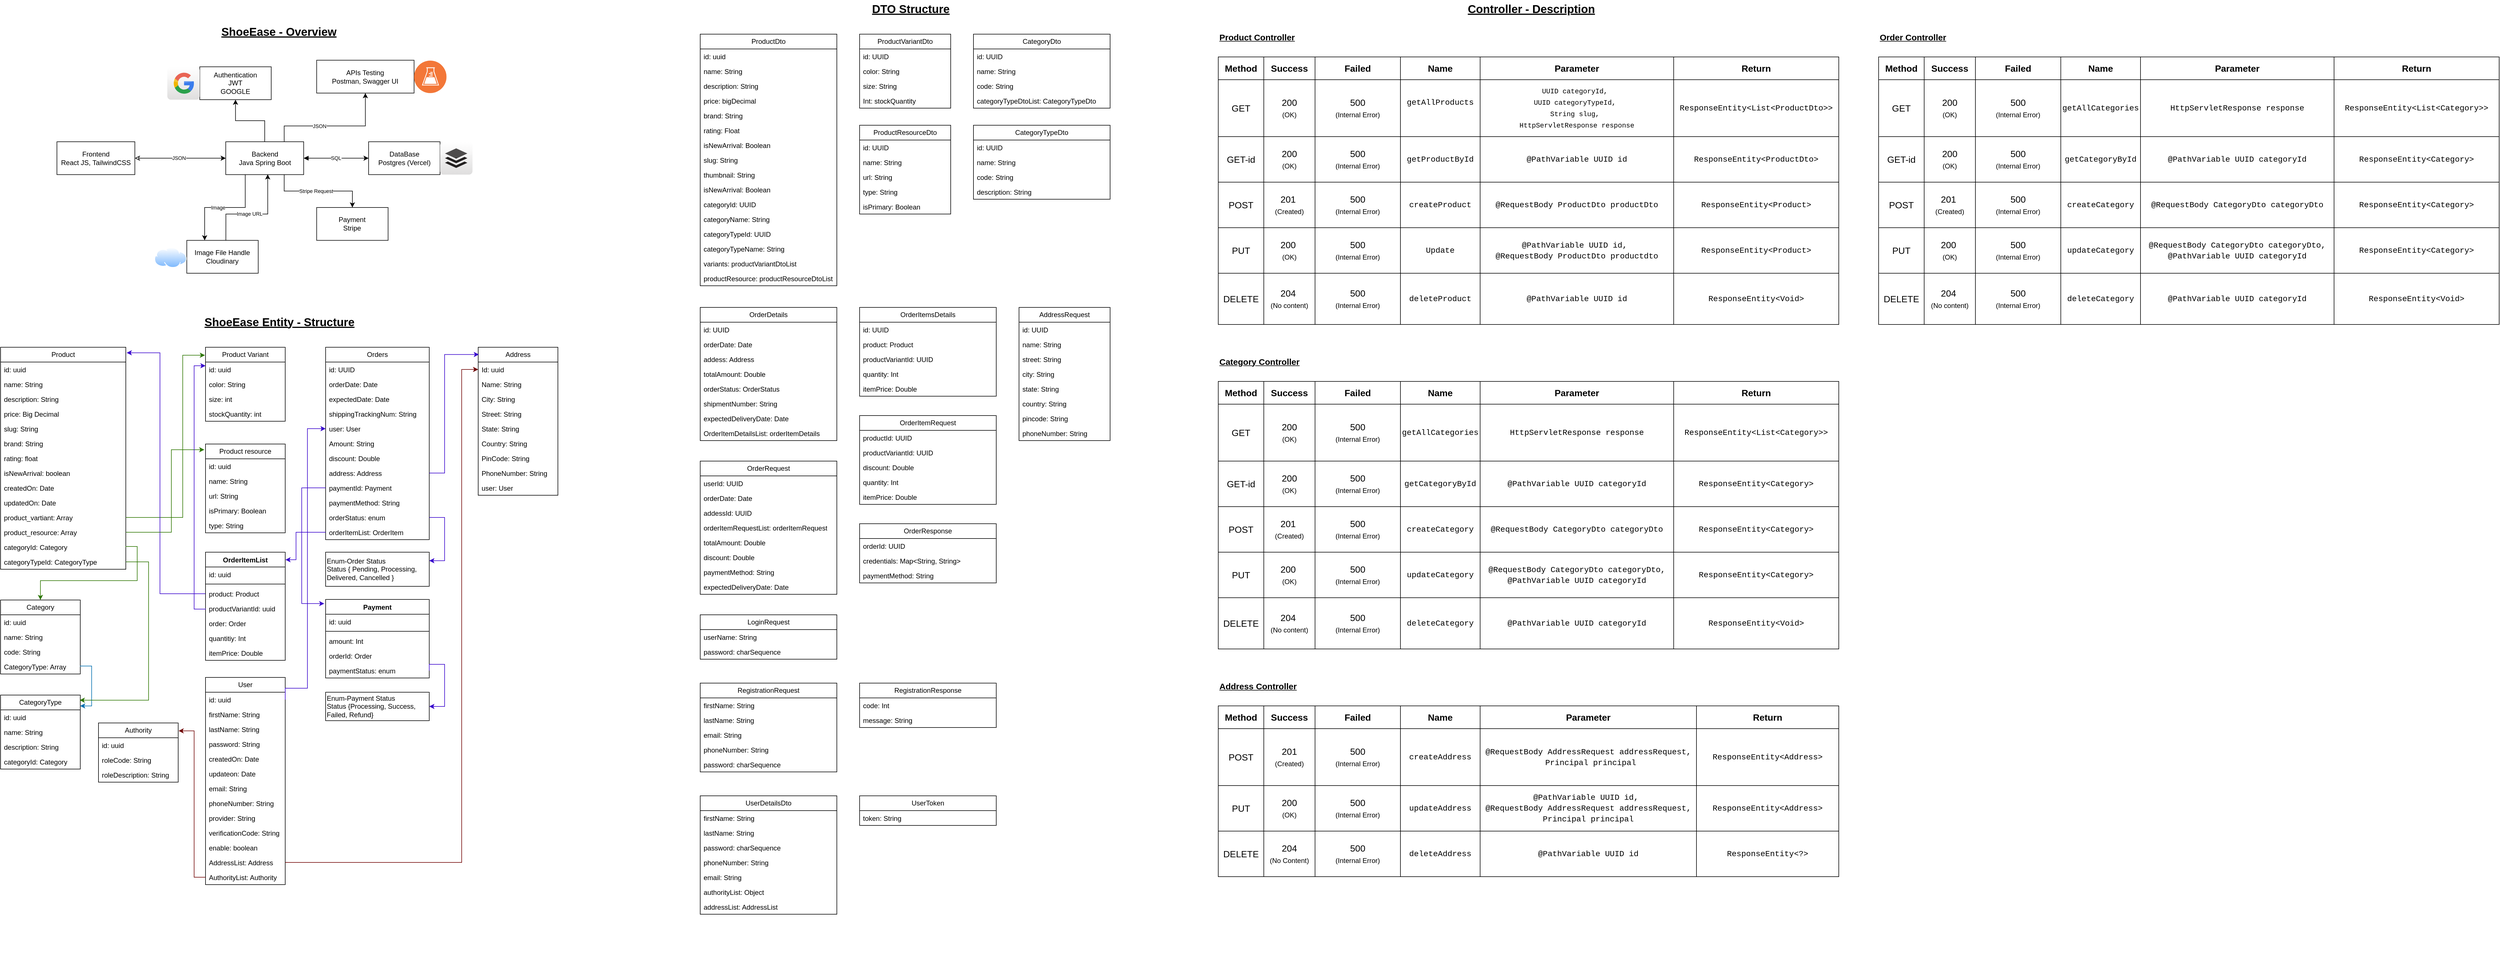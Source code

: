 <mxfile version="28.2.7">
  <diagram name="Page-1" id="CezI7-oRxNXfgZPD77D8">
    <mxGraphModel dx="4222" dy="1072" grid="1" gridSize="10" guides="1" tooltips="1" connect="1" arrows="1" fold="1" page="1" pageScale="1" pageWidth="1100" pageHeight="850" background="#ffffff" math="0" shadow="0">
      <root>
        <mxCell id="0" />
        <mxCell id="1" parent="0" />
        <mxCell id="j6cdFjYOyo3_jv3cPoje-55" value="" style="group;strokeColor=none;" parent="1" vertex="1" connectable="0">
          <mxGeometry x="-2139" y="630" width="979" height="944" as="geometry" />
        </mxCell>
        <mxCell id="Wd_ysLeieM3UQZ-L9jFX-2" value="Orders" style="swimlane;fontStyle=0;childLayout=stackLayout;horizontal=1;startSize=26;fillColor=none;horizontalStack=0;resizeParent=1;resizeParentMax=0;resizeLast=0;collapsible=1;marginBottom=0;whiteSpace=wrap;html=1;" parent="j6cdFjYOyo3_jv3cPoje-55" vertex="1">
          <mxGeometry x="571" width="182" height="338" as="geometry" />
        </mxCell>
        <mxCell id="Wd_ysLeieM3UQZ-L9jFX-3" value="id: UUID" style="text;strokeColor=none;fillColor=none;align=left;verticalAlign=top;spacingLeft=4;spacingRight=4;overflow=hidden;rotatable=0;points=[[0,0.5],[1,0.5]];portConstraint=eastwest;whiteSpace=wrap;html=1;" parent="Wd_ysLeieM3UQZ-L9jFX-2" vertex="1">
          <mxGeometry y="26" width="182" height="26" as="geometry" />
        </mxCell>
        <mxCell id="Wd_ysLeieM3UQZ-L9jFX-5" value="orderDate: Date" style="text;strokeColor=none;fillColor=none;align=left;verticalAlign=top;spacingLeft=4;spacingRight=4;overflow=hidden;rotatable=0;points=[[0,0.5],[1,0.5]];portConstraint=eastwest;whiteSpace=wrap;html=1;" parent="Wd_ysLeieM3UQZ-L9jFX-2" vertex="1">
          <mxGeometry y="52" width="182" height="26" as="geometry" />
        </mxCell>
        <mxCell id="Wd_ysLeieM3UQZ-L9jFX-10" value="expectedDate: Date" style="text;strokeColor=none;fillColor=none;align=left;verticalAlign=top;spacingLeft=4;spacingRight=4;overflow=hidden;rotatable=0;points=[[0,0.5],[1,0.5]];portConstraint=eastwest;whiteSpace=wrap;html=1;" parent="Wd_ysLeieM3UQZ-L9jFX-2" vertex="1">
          <mxGeometry y="78" width="182" height="26" as="geometry" />
        </mxCell>
        <mxCell id="j6cdFjYOyo3_jv3cPoje-12" value="shippingTrackingNum: String" style="text;strokeColor=none;fillColor=none;align=left;verticalAlign=top;spacingLeft=4;spacingRight=4;overflow=hidden;rotatable=0;points=[[0,0.5],[1,0.5]];portConstraint=eastwest;whiteSpace=wrap;html=1;" parent="Wd_ysLeieM3UQZ-L9jFX-2" vertex="1">
          <mxGeometry y="104" width="182" height="26" as="geometry" />
        </mxCell>
        <mxCell id="j6cdFjYOyo3_jv3cPoje-13" value="user: User" style="text;strokeColor=none;fillColor=none;align=left;verticalAlign=top;spacingLeft=4;spacingRight=4;overflow=hidden;rotatable=0;points=[[0,0.5],[1,0.5]];portConstraint=eastwest;whiteSpace=wrap;html=1;" parent="Wd_ysLeieM3UQZ-L9jFX-2" vertex="1">
          <mxGeometry y="130" width="182" height="26" as="geometry" />
        </mxCell>
        <mxCell id="Wd_ysLeieM3UQZ-L9jFX-11" value="Amount: String" style="text;strokeColor=none;fillColor=none;align=left;verticalAlign=top;spacingLeft=4;spacingRight=4;overflow=hidden;rotatable=0;points=[[0,0.5],[1,0.5]];portConstraint=eastwest;whiteSpace=wrap;html=1;" parent="Wd_ysLeieM3UQZ-L9jFX-2" vertex="1">
          <mxGeometry y="156" width="182" height="26" as="geometry" />
        </mxCell>
        <mxCell id="j6cdFjYOyo3_jv3cPoje-15" value="discount: Double" style="text;strokeColor=none;fillColor=none;align=left;verticalAlign=top;spacingLeft=4;spacingRight=4;overflow=hidden;rotatable=0;points=[[0,0.5],[1,0.5]];portConstraint=eastwest;whiteSpace=wrap;html=1;" parent="Wd_ysLeieM3UQZ-L9jFX-2" vertex="1">
          <mxGeometry y="182" width="182" height="26" as="geometry" />
        </mxCell>
        <mxCell id="Wd_ysLeieM3UQZ-L9jFX-13" value="address: Address" style="text;strokeColor=none;fillColor=none;align=left;verticalAlign=top;spacingLeft=4;spacingRight=4;overflow=hidden;rotatable=0;points=[[0,0.5],[1,0.5]];portConstraint=eastwest;whiteSpace=wrap;html=1;" parent="Wd_ysLeieM3UQZ-L9jFX-2" vertex="1">
          <mxGeometry y="208" width="182" height="26" as="geometry" />
        </mxCell>
        <mxCell id="vIS2w4NYdQddxpPopDAP-5" value="paymentId: Payment" style="text;strokeColor=none;fillColor=none;align=left;verticalAlign=top;spacingLeft=4;spacingRight=4;overflow=hidden;rotatable=0;points=[[0,0.5],[1,0.5]];portConstraint=eastwest;whiteSpace=wrap;html=1;" parent="Wd_ysLeieM3UQZ-L9jFX-2" vertex="1">
          <mxGeometry y="234" width="182" height="26" as="geometry" />
        </mxCell>
        <mxCell id="Wd_ysLeieM3UQZ-L9jFX-4" value="paymentMethod: String&lt;div&gt;&lt;br&gt;&lt;/div&gt;" style="text;strokeColor=none;fillColor=none;align=left;verticalAlign=top;spacingLeft=4;spacingRight=4;overflow=hidden;rotatable=0;points=[[0,0.5],[1,0.5]];portConstraint=eastwest;whiteSpace=wrap;html=1;" parent="Wd_ysLeieM3UQZ-L9jFX-2" vertex="1">
          <mxGeometry y="260" width="182" height="26" as="geometry" />
        </mxCell>
        <mxCell id="Wd_ysLeieM3UQZ-L9jFX-12" value="orderStatus: enum" style="text;strokeColor=none;fillColor=none;align=left;verticalAlign=top;spacingLeft=4;spacingRight=4;overflow=hidden;rotatable=0;points=[[0,0.5],[1,0.5]];portConstraint=eastwest;whiteSpace=wrap;html=1;" parent="Wd_ysLeieM3UQZ-L9jFX-2" vertex="1">
          <mxGeometry y="286" width="182" height="26" as="geometry" />
        </mxCell>
        <mxCell id="j6cdFjYOyo3_jv3cPoje-14" value="orderItemList: OrderItem" style="text;strokeColor=none;fillColor=none;align=left;verticalAlign=top;spacingLeft=4;spacingRight=4;overflow=hidden;rotatable=0;points=[[0,0.5],[1,0.5]];portConstraint=eastwest;whiteSpace=wrap;html=1;" parent="Wd_ysLeieM3UQZ-L9jFX-2" vertex="1">
          <mxGeometry y="312" width="182" height="26" as="geometry" />
        </mxCell>
        <mxCell id="Wd_ysLeieM3UQZ-L9jFX-7" value="Enum-Order Status&lt;div&gt;Status { Pending, Processing, Delivered, Cancelled }&lt;/div&gt;" style="html=1;whiteSpace=wrap;align=left;" parent="j6cdFjYOyo3_jv3cPoje-55" vertex="1">
          <mxGeometry x="571" y="360" width="182" height="60" as="geometry" />
        </mxCell>
        <mxCell id="Wd_ysLeieM3UQZ-L9jFX-19" value="Address" style="swimlane;fontStyle=0;childLayout=stackLayout;horizontal=1;startSize=26;fillColor=none;horizontalStack=0;resizeParent=1;resizeParentMax=0;resizeLast=0;collapsible=1;marginBottom=0;whiteSpace=wrap;html=1;" parent="j6cdFjYOyo3_jv3cPoje-55" vertex="1">
          <mxGeometry x="839" width="140" height="260" as="geometry" />
        </mxCell>
        <mxCell id="Wd_ysLeieM3UQZ-L9jFX-20" value="Id: uuid" style="text;strokeColor=none;fillColor=none;align=left;verticalAlign=top;spacingLeft=4;spacingRight=4;overflow=hidden;rotatable=0;points=[[0,0.5],[1,0.5]];portConstraint=eastwest;whiteSpace=wrap;html=1;" parent="Wd_ysLeieM3UQZ-L9jFX-19" vertex="1">
          <mxGeometry y="26" width="140" height="26" as="geometry" />
        </mxCell>
        <mxCell id="Wd_ysLeieM3UQZ-L9jFX-21" value="Name: String" style="text;strokeColor=none;fillColor=none;align=left;verticalAlign=top;spacingLeft=4;spacingRight=4;overflow=hidden;rotatable=0;points=[[0,0.5],[1,0.5]];portConstraint=eastwest;whiteSpace=wrap;html=1;" parent="Wd_ysLeieM3UQZ-L9jFX-19" vertex="1">
          <mxGeometry y="52" width="140" height="26" as="geometry" />
        </mxCell>
        <mxCell id="Wd_ysLeieM3UQZ-L9jFX-22" value="City: String" style="text;strokeColor=none;fillColor=none;align=left;verticalAlign=top;spacingLeft=4;spacingRight=4;overflow=hidden;rotatable=0;points=[[0,0.5],[1,0.5]];portConstraint=eastwest;whiteSpace=wrap;html=1;" parent="Wd_ysLeieM3UQZ-L9jFX-19" vertex="1">
          <mxGeometry y="78" width="140" height="26" as="geometry" />
        </mxCell>
        <mxCell id="j6cdFjYOyo3_jv3cPoje-10" value="Street: String" style="text;strokeColor=none;fillColor=none;align=left;verticalAlign=top;spacingLeft=4;spacingRight=4;overflow=hidden;rotatable=0;points=[[0,0.5],[1,0.5]];portConstraint=eastwest;whiteSpace=wrap;html=1;" parent="Wd_ysLeieM3UQZ-L9jFX-19" vertex="1">
          <mxGeometry y="104" width="140" height="26" as="geometry" />
        </mxCell>
        <mxCell id="Wd_ysLeieM3UQZ-L9jFX-23" value="State: String" style="text;strokeColor=none;fillColor=none;align=left;verticalAlign=top;spacingLeft=4;spacingRight=4;overflow=hidden;rotatable=0;points=[[0,0.5],[1,0.5]];portConstraint=eastwest;whiteSpace=wrap;html=1;" parent="Wd_ysLeieM3UQZ-L9jFX-19" vertex="1">
          <mxGeometry y="130" width="140" height="26" as="geometry" />
        </mxCell>
        <mxCell id="Wd_ysLeieM3UQZ-L9jFX-24" value="Country: String" style="text;strokeColor=none;fillColor=none;align=left;verticalAlign=top;spacingLeft=4;spacingRight=4;overflow=hidden;rotatable=0;points=[[0,0.5],[1,0.5]];portConstraint=eastwest;whiteSpace=wrap;html=1;" parent="Wd_ysLeieM3UQZ-L9jFX-19" vertex="1">
          <mxGeometry y="156" width="140" height="26" as="geometry" />
        </mxCell>
        <mxCell id="Wd_ysLeieM3UQZ-L9jFX-25" value="PinCode: String" style="text;strokeColor=none;fillColor=none;align=left;verticalAlign=top;spacingLeft=4;spacingRight=4;overflow=hidden;rotatable=0;points=[[0,0.5],[1,0.5]];portConstraint=eastwest;whiteSpace=wrap;html=1;" parent="Wd_ysLeieM3UQZ-L9jFX-19" vertex="1">
          <mxGeometry y="182" width="140" height="26" as="geometry" />
        </mxCell>
        <mxCell id="j6cdFjYOyo3_jv3cPoje-9" value="PhoneNumber: String" style="text;strokeColor=none;fillColor=none;align=left;verticalAlign=top;spacingLeft=4;spacingRight=4;overflow=hidden;rotatable=0;points=[[0,0.5],[1,0.5]];portConstraint=eastwest;whiteSpace=wrap;html=1;" parent="Wd_ysLeieM3UQZ-L9jFX-19" vertex="1">
          <mxGeometry y="208" width="140" height="26" as="geometry" />
        </mxCell>
        <mxCell id="j6cdFjYOyo3_jv3cPoje-11" value="user: User" style="text;strokeColor=none;fillColor=none;align=left;verticalAlign=top;spacingLeft=4;spacingRight=4;overflow=hidden;rotatable=0;points=[[0,0.5],[1,0.5]];portConstraint=eastwest;whiteSpace=wrap;html=1;" parent="Wd_ysLeieM3UQZ-L9jFX-19" vertex="1">
          <mxGeometry y="234" width="140" height="26" as="geometry" />
        </mxCell>
        <mxCell id="Wd_ysLeieM3UQZ-L9jFX-27" value="Product" style="swimlane;fontStyle=0;childLayout=stackLayout;horizontal=1;startSize=26;fillColor=none;horizontalStack=0;resizeParent=1;resizeParentMax=0;resizeLast=0;collapsible=1;marginBottom=0;whiteSpace=wrap;html=1;" parent="j6cdFjYOyo3_jv3cPoje-55" vertex="1">
          <mxGeometry width="220" height="390" as="geometry" />
        </mxCell>
        <mxCell id="Wd_ysLeieM3UQZ-L9jFX-28" value="id: uuid" style="text;strokeColor=none;fillColor=none;align=left;verticalAlign=top;spacingLeft=4;spacingRight=4;overflow=hidden;rotatable=0;points=[[0,0.5],[1,0.5]];portConstraint=eastwest;whiteSpace=wrap;html=1;" parent="Wd_ysLeieM3UQZ-L9jFX-27" vertex="1">
          <mxGeometry y="26" width="220" height="26" as="geometry" />
        </mxCell>
        <mxCell id="Wd_ysLeieM3UQZ-L9jFX-29" value="name: String" style="text;strokeColor=none;fillColor=none;align=left;verticalAlign=top;spacingLeft=4;spacingRight=4;overflow=hidden;rotatable=0;points=[[0,0.5],[1,0.5]];portConstraint=eastwest;whiteSpace=wrap;html=1;" parent="Wd_ysLeieM3UQZ-L9jFX-27" vertex="1">
          <mxGeometry y="52" width="220" height="26" as="geometry" />
        </mxCell>
        <mxCell id="Wd_ysLeieM3UQZ-L9jFX-42" value="description: String" style="text;strokeColor=none;fillColor=none;align=left;verticalAlign=top;spacingLeft=4;spacingRight=4;overflow=hidden;rotatable=0;points=[[0,0.5],[1,0.5]];portConstraint=eastwest;whiteSpace=wrap;html=1;" parent="Wd_ysLeieM3UQZ-L9jFX-27" vertex="1">
          <mxGeometry y="78" width="220" height="26" as="geometry" />
        </mxCell>
        <mxCell id="j6cdFjYOyo3_jv3cPoje-1" value="price: Big Decimal" style="text;strokeColor=none;fillColor=none;align=left;verticalAlign=top;spacingLeft=4;spacingRight=4;overflow=hidden;rotatable=0;points=[[0,0.5],[1,0.5]];portConstraint=eastwest;whiteSpace=wrap;html=1;" parent="Wd_ysLeieM3UQZ-L9jFX-27" vertex="1">
          <mxGeometry y="104" width="220" height="26" as="geometry" />
        </mxCell>
        <mxCell id="Wd_ysLeieM3UQZ-L9jFX-30" value="slug:&lt;span style=&quot;color: rgba(0, 0, 0, 0); font-family: monospace; font-size: 0px; text-wrap-mode: nowrap;&quot;&gt;%3CmxGraphModel%3E%3Croot%3E%3CmxCell%20id%3D%220%22%2F%3E%3CmxCell%20id%3D%221%22%20parent%3D%220%22%2F%3E%3CmxCell%20id%3D%222%22%20value%3D%22color%3A%20String%22%20style%3D%22text%3BstrokeColor%3Dnone%3BfillColor%3Dnone%3Balign%3Dleft%3BverticalAlign%3Dtop%3BspacingLeft%3D4%3BspacingRight%3D4%3Boverflow%3Dhidden%3Brotatable%3D0%3Bpoints%3D%5B%5B0%2C0.5%5D%2C%5B1%2C0.5%5D%5D%3BportConstraint%3Deastwest%3BwhiteSpace%3Dwrap%3Bhtml%3D1%3B%22%20vertex%3D%221%22%20parent%3D%221%22%3E%3CmxGeometry%20x%3D%22-680%22%20y%3D%22478%22%20width%3D%22140%22%20height%3D%2226%22%20as%3D%22geometry%22%2F%3E%3C%2FmxCell%3E%3C%2Froot%3E%3C%2FmxGraphModel%3E&lt;/span&gt;&amp;nbsp;String&lt;span style=&quot;color: rgba(0, 0, 0, 0); font-family: monospace; font-size: 0px; text-wrap-mode: nowrap;&quot;&gt;%3CmxGraphModel%3E%3Croot%3E%3CmxCell%20id%3D%220%22%2F%3E%3CmxCell%20id%3D%221%22%20parent%3D%220%22%2F%3E%3CmxCell%20id%3D%222%22%20value%3D%22color%3A%20String%22%20style%3D%22text%3BstrokeColor%3Dnone%3BfillColor%3Dnone%3Balign%3Dleft%3BverticalAlign%3Dtop%3BspacingLeft%3D4%3BspacingRight%3D4%3Boverflow%3Dhidden%3Brotatable%3D0%3Bpoints%3D%5B%5B0%2C0.5%5D%2C%5B1%2C0.5%5D%5D%3BportConstraint%3Deastwest%3BwhiteSpace%3Dwrap%3Bhtml%3D1%3B%22%20vertex%3D%221%22%20parent%3D%221%22%3E%3CmxGeometry%20x%3D%22-680%22%20y%3D%22478%22%20width%3D%22140%22%20height%3D%2226%22%20as%3D%22geometry%22%2F%3E%3C%2FmxCell%3E%3C%2Froot%3E%3C%2FmxGraphModel%3E&lt;/span&gt;" style="text;strokeColor=none;fillColor=none;align=left;verticalAlign=top;spacingLeft=4;spacingRight=4;overflow=hidden;rotatable=0;points=[[0,0.5],[1,0.5]];portConstraint=eastwest;whiteSpace=wrap;html=1;" parent="Wd_ysLeieM3UQZ-L9jFX-27" vertex="1">
          <mxGeometry y="130" width="220" height="26" as="geometry" />
        </mxCell>
        <mxCell id="j6cdFjYOyo3_jv3cPoje-2" value="brand:&lt;span style=&quot;color: rgba(0, 0, 0, 0); font-family: monospace; font-size: 0px; text-wrap-mode: nowrap;&quot;&gt;%3CmxGraphModel%3E%3Croot%3E%3CmxCell%20id%3D%220%22%2F%3E%3CmxCell%20id%3D%221%22%20parent%3D%220%22%2F%3E%3CmxCell%20id%3D%222%22%20value%3D%22color%3A%20String%22%20style%3D%22text%3BstrokeColor%3Dnone%3BfillColor%3Dnone%3Balign%3Dleft%3BverticalAlign%3Dtop%3BspacingLeft%3D4%3BspacingRight%3D4%3Boverflow%3Dhidden%3Brotatable%3D0%3Bpoints%3D%5B%5B0%2C0.5%5D%2C%5B1%2C0.5%5D%5D%3BportConstraint%3Deastwest%3BwhiteSpace%3Dwrap%3Bhtml%3D1%3B%22%20vertex%3D%221%22%20parent%3D%221%22%3E%3CmxGeometry%20x%3D%22-680%22%20y%3D%22478%22%20width%3D%22140%22%20height%3D%2226%22%20as%3D%22geometry%22%2F%3E%3C%2FmxCell%3E%3C%2Froot%3E%3C%2FmxGraphModel%3E&lt;/span&gt;&amp;nbsp;String&lt;span style=&quot;color: rgba(0, 0, 0, 0); font-family: monospace; font-size: 0px; text-wrap-mode: nowrap;&quot;&gt;%3CmxGraphModel%3E%3Croot%3E%3CmxCell%20id%3D%220%22%2F%3E%3CmxCell%20id%3D%221%22%20parent%3D%220%22%2F%3E%3CmxCell%20id%3D%222%22%20value%3D%22color%3A%20String%22%20style%3D%22text%3BstrokeColor%3Dnone%3BfillColor%3Dnone%3Balign%3Dleft%3BverticalAlign%3Dtop%3BspacingLeft%3D4%3BspacingRight%3D4%3Boverflow%3Dhidden%3Brotatable%3D0%3Bpoints%3D%5B%5B0%2C0.5%5D%2C%5B1%2C0.5%5D%5D%3BportConstraint%3Deastwest%3BwhiteSpace%3Dwrap%3Bhtml%3D1%3B%22%20vertex%3D%221%22%20parent%3D%221%22%3E%3CmxGeometry%20x%3D%22-680%22%20y%3D%22478%22%20width%3D%22140%22%20height%3D%2226%22%20as%3D%22geometry%22%2F%3E%3C%2FmxCell%3E%3C%2Froot%3E%3C%2FmxGraphModel%3E&lt;/span&gt;" style="text;strokeColor=none;fillColor=none;align=left;verticalAlign=top;spacingLeft=4;spacingRight=4;overflow=hidden;rotatable=0;points=[[0,0.5],[1,0.5]];portConstraint=eastwest;whiteSpace=wrap;html=1;" parent="Wd_ysLeieM3UQZ-L9jFX-27" vertex="1">
          <mxGeometry y="156" width="220" height="26" as="geometry" />
        </mxCell>
        <mxCell id="j6cdFjYOyo3_jv3cPoje-3" value="rating:&lt;span style=&quot;color: rgba(0, 0, 0, 0); font-family: monospace; font-size: 0px; text-wrap-mode: nowrap;&quot;&gt;%3CmxGraphModel%3E%3Croot%3E%3CmxCell%20id%3D%220%22%2F%3E%3CmxCell%20id%3D%221%22%20parent%3D%220%22%2F%3E%3CmxCell%20id%3D%222%22%20value%3D%22color%3A%20String%22%20style%3D%22text%3BstrokeColor%3Dnone%3BfillColor%3Dnone%3Balign%3Dleft%3BverticalAlign%3Dtop%3BspacingLeft%3D4%3BspacingRight%3D4%3Boverflow%3Dhidden%3Brotatable%3D0%3Bpoints%3D%5B%5B0%2C0.5%5D%2C%5B1%2C0.5%5D%5D%3BportConstraint%3Deastwest%3BwhiteSpace%3Dwrap%3Bhtml%3D1%3B%22%20vertex%3D%221%22%20parent%3D%221%22%3E%3CmxGeometry%20x%3D%22-680%22%20y%3D%22478%22%20width%3D%22140%22%20height%3D%2226%22%20as%3D%22geometry%22%2F%3E%3C%2FmxCell%3E%3C%2Froot%3E%3C%2FmxGraphModel%3E&lt;/span&gt;&amp;nbsp;float&lt;span style=&quot;color: rgba(0, 0, 0, 0); font-family: monospace; font-size: 0px; text-wrap-mode: nowrap;&quot;&gt;%3CmxGraphModel%3E%3Croot%3E%3CmxCell%20id%3D%220%22%2F%3E%3CmxCell%20id%3D%221%22%20parent%3D%220%22%2F%3E%3CmxCell%20id%3D%222%22%20value%3D%22color%3A%20String%22%20style%3D%22text%3BstrokeColor%3Dnone%3BfillColor%3Dnone%3Balign%3Dleft%3BverticalAlign%3Dtop%3BspacingLeft%3D4%3BspacingRight%3D4%3Boverflow%3Dhidden%3Brotatable%3D0%3Bpoints%3D%5B%5B0%2C0.5%5D%2C%5B1%2C0.5%5D%5D%3BportConstraint%3Deastwest%3BwhiteSpace%3Dwrap%3Bhtml%3D1%3B%22%20vertex%3D%221%22%20parent%3D%221%22%3E%3CmxGeometry%20x%3D%22-680%22%20y%3D%22478%22%20width%3D%22140%22%20height%3D%2226%22%20as%3D%22geometry%22%2F%3E%3C%2FmxCell%3E%3C%2Froot%3E%3C%2FmxGraphModel%3E&lt;/span&gt;" style="text;strokeColor=none;fillColor=none;align=left;verticalAlign=top;spacingLeft=4;spacingRight=4;overflow=hidden;rotatable=0;points=[[0,0.5],[1,0.5]];portConstraint=eastwest;whiteSpace=wrap;html=1;" parent="Wd_ysLeieM3UQZ-L9jFX-27" vertex="1">
          <mxGeometry y="182" width="220" height="26" as="geometry" />
        </mxCell>
        <mxCell id="j6cdFjYOyo3_jv3cPoje-4" value="isNewArrival: boolean" style="text;strokeColor=none;fillColor=none;align=left;verticalAlign=top;spacingLeft=4;spacingRight=4;overflow=hidden;rotatable=0;points=[[0,0.5],[1,0.5]];portConstraint=eastwest;whiteSpace=wrap;html=1;" parent="Wd_ysLeieM3UQZ-L9jFX-27" vertex="1">
          <mxGeometry y="208" width="220" height="26" as="geometry" />
        </mxCell>
        <mxCell id="Wd_ysLeieM3UQZ-L9jFX-40" value="createdOn: Date" style="text;strokeColor=none;fillColor=none;align=left;verticalAlign=top;spacingLeft=4;spacingRight=4;overflow=hidden;rotatable=0;points=[[0,0.5],[1,0.5]];portConstraint=eastwest;whiteSpace=wrap;html=1;" parent="Wd_ysLeieM3UQZ-L9jFX-27" vertex="1">
          <mxGeometry y="234" width="220" height="26" as="geometry" />
        </mxCell>
        <mxCell id="Wd_ysLeieM3UQZ-L9jFX-41" value="updatedOn: Date" style="text;strokeColor=none;fillColor=none;align=left;verticalAlign=top;spacingLeft=4;spacingRight=4;overflow=hidden;rotatable=0;points=[[0,0.5],[1,0.5]];portConstraint=eastwest;whiteSpace=wrap;html=1;" parent="Wd_ysLeieM3UQZ-L9jFX-27" vertex="1">
          <mxGeometry y="260" width="220" height="26" as="geometry" />
        </mxCell>
        <mxCell id="Wd_ysLeieM3UQZ-L9jFX-43" value="product_vartiant: Array" style="text;strokeColor=none;fillColor=none;align=left;verticalAlign=top;spacingLeft=4;spacingRight=4;overflow=hidden;rotatable=0;points=[[0,0.5],[1,0.5]];portConstraint=eastwest;whiteSpace=wrap;html=1;" parent="Wd_ysLeieM3UQZ-L9jFX-27" vertex="1">
          <mxGeometry y="286" width="220" height="26" as="geometry" />
        </mxCell>
        <mxCell id="Wd_ysLeieM3UQZ-L9jFX-44" value="product_resource: Array" style="text;strokeColor=none;fillColor=none;align=left;verticalAlign=top;spacingLeft=4;spacingRight=4;overflow=hidden;rotatable=0;points=[[0,0.5],[1,0.5]];portConstraint=eastwest;whiteSpace=wrap;html=1;" parent="Wd_ysLeieM3UQZ-L9jFX-27" vertex="1">
          <mxGeometry y="312" width="220" height="26" as="geometry" />
        </mxCell>
        <mxCell id="Wd_ysLeieM3UQZ-L9jFX-47" value="categoryId: Category" style="text;strokeColor=none;fillColor=none;align=left;verticalAlign=top;spacingLeft=4;spacingRight=4;overflow=hidden;rotatable=0;points=[[0,0.5],[1,0.5]];portConstraint=eastwest;whiteSpace=wrap;html=1;" parent="Wd_ysLeieM3UQZ-L9jFX-27" vertex="1">
          <mxGeometry y="338" width="220" height="26" as="geometry" />
        </mxCell>
        <mxCell id="Wd_ysLeieM3UQZ-L9jFX-48" value="categoryTypeId: CategoryType" style="text;strokeColor=none;fillColor=none;align=left;verticalAlign=top;spacingLeft=4;spacingRight=4;overflow=hidden;rotatable=0;points=[[0,0.5],[1,0.5]];portConstraint=eastwest;whiteSpace=wrap;html=1;" parent="Wd_ysLeieM3UQZ-L9jFX-27" vertex="1">
          <mxGeometry y="364" width="220" height="26" as="geometry" />
        </mxCell>
        <mxCell id="Wd_ysLeieM3UQZ-L9jFX-31" value="Product Variant" style="swimlane;fontStyle=0;childLayout=stackLayout;horizontal=1;startSize=26;fillColor=none;horizontalStack=0;resizeParent=1;resizeParentMax=0;resizeLast=0;collapsible=1;marginBottom=0;whiteSpace=wrap;html=1;" parent="j6cdFjYOyo3_jv3cPoje-55" vertex="1">
          <mxGeometry x="360" width="140" height="130" as="geometry" />
        </mxCell>
        <mxCell id="Wd_ysLeieM3UQZ-L9jFX-32" value="id: uuid" style="text;strokeColor=none;fillColor=none;align=left;verticalAlign=top;spacingLeft=4;spacingRight=4;overflow=hidden;rotatable=0;points=[[0,0.5],[1,0.5]];portConstraint=eastwest;whiteSpace=wrap;html=1;" parent="Wd_ysLeieM3UQZ-L9jFX-31" vertex="1">
          <mxGeometry y="26" width="140" height="26" as="geometry" />
        </mxCell>
        <mxCell id="Wd_ysLeieM3UQZ-L9jFX-34" value="color: String" style="text;strokeColor=none;fillColor=none;align=left;verticalAlign=top;spacingLeft=4;spacingRight=4;overflow=hidden;rotatable=0;points=[[0,0.5],[1,0.5]];portConstraint=eastwest;whiteSpace=wrap;html=1;" parent="Wd_ysLeieM3UQZ-L9jFX-31" vertex="1">
          <mxGeometry y="52" width="140" height="26" as="geometry" />
        </mxCell>
        <mxCell id="Wd_ysLeieM3UQZ-L9jFX-33" value="size: int" style="text;strokeColor=none;fillColor=none;align=left;verticalAlign=top;spacingLeft=4;spacingRight=4;overflow=hidden;rotatable=0;points=[[0,0.5],[1,0.5]];portConstraint=eastwest;whiteSpace=wrap;html=1;" parent="Wd_ysLeieM3UQZ-L9jFX-31" vertex="1">
          <mxGeometry y="78" width="140" height="26" as="geometry" />
        </mxCell>
        <mxCell id="j6cdFjYOyo3_jv3cPoje-5" value="stockQuantity: int" style="text;strokeColor=none;fillColor=none;align=left;verticalAlign=top;spacingLeft=4;spacingRight=4;overflow=hidden;rotatable=0;points=[[0,0.5],[1,0.5]];portConstraint=eastwest;whiteSpace=wrap;html=1;" parent="Wd_ysLeieM3UQZ-L9jFX-31" vertex="1">
          <mxGeometry y="104" width="140" height="26" as="geometry" />
        </mxCell>
        <mxCell id="Wd_ysLeieM3UQZ-L9jFX-35" value="Product resource" style="swimlane;fontStyle=0;childLayout=stackLayout;horizontal=1;startSize=26;fillColor=none;horizontalStack=0;resizeParent=1;resizeParentMax=0;resizeLast=0;collapsible=1;marginBottom=0;whiteSpace=wrap;html=1;" parent="j6cdFjYOyo3_jv3cPoje-55" vertex="1">
          <mxGeometry x="360" y="170" width="140" height="156" as="geometry" />
        </mxCell>
        <mxCell id="Wd_ysLeieM3UQZ-L9jFX-36" value="id: uuid" style="text;strokeColor=none;fillColor=none;align=left;verticalAlign=top;spacingLeft=4;spacingRight=4;overflow=hidden;rotatable=0;points=[[0,0.5],[1,0.5]];portConstraint=eastwest;whiteSpace=wrap;html=1;" parent="Wd_ysLeieM3UQZ-L9jFX-35" vertex="1">
          <mxGeometry y="26" width="140" height="26" as="geometry" />
        </mxCell>
        <mxCell id="Wd_ysLeieM3UQZ-L9jFX-37" value="name: String" style="text;strokeColor=none;fillColor=none;align=left;verticalAlign=top;spacingLeft=4;spacingRight=4;overflow=hidden;rotatable=0;points=[[0,0.5],[1,0.5]];portConstraint=eastwest;whiteSpace=wrap;html=1;" parent="Wd_ysLeieM3UQZ-L9jFX-35" vertex="1">
          <mxGeometry y="52" width="140" height="26" as="geometry" />
        </mxCell>
        <mxCell id="j6cdFjYOyo3_jv3cPoje-6" value="url: String" style="text;strokeColor=none;fillColor=none;align=left;verticalAlign=top;spacingLeft=4;spacingRight=4;overflow=hidden;rotatable=0;points=[[0,0.5],[1,0.5]];portConstraint=eastwest;whiteSpace=wrap;html=1;" parent="Wd_ysLeieM3UQZ-L9jFX-35" vertex="1">
          <mxGeometry y="78" width="140" height="26" as="geometry" />
        </mxCell>
        <mxCell id="j6cdFjYOyo3_jv3cPoje-8" value="isPrimary: Boolean" style="text;strokeColor=none;fillColor=none;align=left;verticalAlign=top;spacingLeft=4;spacingRight=4;overflow=hidden;rotatable=0;points=[[0,0.5],[1,0.5]];portConstraint=eastwest;whiteSpace=wrap;html=1;" parent="Wd_ysLeieM3UQZ-L9jFX-35" vertex="1">
          <mxGeometry y="104" width="140" height="26" as="geometry" />
        </mxCell>
        <mxCell id="j6cdFjYOyo3_jv3cPoje-7" value="type: String" style="text;strokeColor=none;fillColor=none;align=left;verticalAlign=top;spacingLeft=4;spacingRight=4;overflow=hidden;rotatable=0;points=[[0,0.5],[1,0.5]];portConstraint=eastwest;whiteSpace=wrap;html=1;" parent="Wd_ysLeieM3UQZ-L9jFX-35" vertex="1">
          <mxGeometry y="130" width="140" height="26" as="geometry" />
        </mxCell>
        <mxCell id="Wd_ysLeieM3UQZ-L9jFX-45" style="edgeStyle=orthogonalEdgeStyle;rounded=0;orthogonalLoop=1;jettySize=auto;html=1;exitX=1;exitY=0.5;exitDx=0;exitDy=0;entryX=-0.007;entryY=0.108;entryDx=0;entryDy=0;entryPerimeter=0;fillColor=#60a917;strokeColor=#2D7600;" parent="j6cdFjYOyo3_jv3cPoje-55" source="Wd_ysLeieM3UQZ-L9jFX-43" target="Wd_ysLeieM3UQZ-L9jFX-31" edge="1">
          <mxGeometry relative="1" as="geometry">
            <Array as="points">
              <mxPoint x="320" y="299" />
              <mxPoint x="320" y="14" />
            </Array>
          </mxGeometry>
        </mxCell>
        <mxCell id="Wd_ysLeieM3UQZ-L9jFX-49" value="Category" style="swimlane;fontStyle=0;childLayout=stackLayout;horizontal=1;startSize=26;fillColor=none;horizontalStack=0;resizeParent=1;resizeParentMax=0;resizeLast=0;collapsible=1;marginBottom=0;whiteSpace=wrap;html=1;" parent="j6cdFjYOyo3_jv3cPoje-55" vertex="1">
          <mxGeometry y="444" width="140" height="130" as="geometry" />
        </mxCell>
        <mxCell id="Wd_ysLeieM3UQZ-L9jFX-50" value="id: uuid" style="text;strokeColor=none;fillColor=none;align=left;verticalAlign=top;spacingLeft=4;spacingRight=4;overflow=hidden;rotatable=0;points=[[0,0.5],[1,0.5]];portConstraint=eastwest;whiteSpace=wrap;html=1;" parent="Wd_ysLeieM3UQZ-L9jFX-49" vertex="1">
          <mxGeometry y="26" width="140" height="26" as="geometry" />
        </mxCell>
        <mxCell id="Wd_ysLeieM3UQZ-L9jFX-51" value="name: String" style="text;strokeColor=none;fillColor=none;align=left;verticalAlign=top;spacingLeft=4;spacingRight=4;overflow=hidden;rotatable=0;points=[[0,0.5],[1,0.5]];portConstraint=eastwest;whiteSpace=wrap;html=1;" parent="Wd_ysLeieM3UQZ-L9jFX-49" vertex="1">
          <mxGeometry y="52" width="140" height="26" as="geometry" />
        </mxCell>
        <mxCell id="Wd_ysLeieM3UQZ-L9jFX-52" value="code: String" style="text;strokeColor=none;fillColor=none;align=left;verticalAlign=top;spacingLeft=4;spacingRight=4;overflow=hidden;rotatable=0;points=[[0,0.5],[1,0.5]];portConstraint=eastwest;whiteSpace=wrap;html=1;" parent="Wd_ysLeieM3UQZ-L9jFX-49" vertex="1">
          <mxGeometry y="78" width="140" height="26" as="geometry" />
        </mxCell>
        <mxCell id="Wd_ysLeieM3UQZ-L9jFX-65" value="CategoryType: Array" style="text;strokeColor=none;fillColor=none;align=left;verticalAlign=top;spacingLeft=4;spacingRight=4;overflow=hidden;rotatable=0;points=[[0,0.5],[1,0.5]];portConstraint=eastwest;whiteSpace=wrap;html=1;" parent="Wd_ysLeieM3UQZ-L9jFX-49" vertex="1">
          <mxGeometry y="104" width="140" height="26" as="geometry" />
        </mxCell>
        <mxCell id="Wd_ysLeieM3UQZ-L9jFX-53" value="CategoryType" style="swimlane;fontStyle=0;childLayout=stackLayout;horizontal=1;startSize=26;fillColor=none;horizontalStack=0;resizeParent=1;resizeParentMax=0;resizeLast=0;collapsible=1;marginBottom=0;whiteSpace=wrap;html=1;" parent="j6cdFjYOyo3_jv3cPoje-55" vertex="1">
          <mxGeometry y="611" width="140" height="130" as="geometry" />
        </mxCell>
        <mxCell id="Wd_ysLeieM3UQZ-L9jFX-54" value="id: uuid" style="text;strokeColor=none;fillColor=none;align=left;verticalAlign=top;spacingLeft=4;spacingRight=4;overflow=hidden;rotatable=0;points=[[0,0.5],[1,0.5]];portConstraint=eastwest;whiteSpace=wrap;html=1;" parent="Wd_ysLeieM3UQZ-L9jFX-53" vertex="1">
          <mxGeometry y="26" width="140" height="26" as="geometry" />
        </mxCell>
        <mxCell id="Wd_ysLeieM3UQZ-L9jFX-55" value="name: String" style="text;strokeColor=none;fillColor=none;align=left;verticalAlign=top;spacingLeft=4;spacingRight=4;overflow=hidden;rotatable=0;points=[[0,0.5],[1,0.5]];portConstraint=eastwest;whiteSpace=wrap;html=1;" parent="Wd_ysLeieM3UQZ-L9jFX-53" vertex="1">
          <mxGeometry y="52" width="140" height="26" as="geometry" />
        </mxCell>
        <mxCell id="Wd_ysLeieM3UQZ-L9jFX-56" value="description: String" style="text;strokeColor=none;fillColor=none;align=left;verticalAlign=top;spacingLeft=4;spacingRight=4;overflow=hidden;rotatable=0;points=[[0,0.5],[1,0.5]];portConstraint=eastwest;whiteSpace=wrap;html=1;" parent="Wd_ysLeieM3UQZ-L9jFX-53" vertex="1">
          <mxGeometry y="78" width="140" height="26" as="geometry" />
        </mxCell>
        <mxCell id="Wd_ysLeieM3UQZ-L9jFX-61" value="categoryId: Category" style="text;strokeColor=none;fillColor=none;align=left;verticalAlign=top;spacingLeft=4;spacingRight=4;overflow=hidden;rotatable=0;points=[[0,0.5],[1,0.5]];portConstraint=eastwest;whiteSpace=wrap;html=1;" parent="Wd_ysLeieM3UQZ-L9jFX-53" vertex="1">
          <mxGeometry y="104" width="140" height="26" as="geometry" />
        </mxCell>
        <mxCell id="Wd_ysLeieM3UQZ-L9jFX-63" style="edgeStyle=orthogonalEdgeStyle;rounded=0;orthogonalLoop=1;jettySize=auto;html=1;exitX=1;exitY=0.5;exitDx=0;exitDy=0;entryX=0.5;entryY=0;entryDx=0;entryDy=0;fillColor=#60a917;strokeColor=#2D7600;" parent="j6cdFjYOyo3_jv3cPoje-55" source="Wd_ysLeieM3UQZ-L9jFX-47" target="Wd_ysLeieM3UQZ-L9jFX-49" edge="1">
          <mxGeometry relative="1" as="geometry">
            <mxPoint x="210" y="247" as="sourcePoint" />
            <mxPoint x="60" y="320.0" as="targetPoint" />
            <Array as="points">
              <mxPoint x="220" y="350" />
              <mxPoint x="240" y="350" />
              <mxPoint x="240" y="410" />
              <mxPoint x="70" y="410" />
            </Array>
          </mxGeometry>
        </mxCell>
        <mxCell id="vIS2w4NYdQddxpPopDAP-6" value="Payment" style="swimlane;fontStyle=1;align=center;verticalAlign=top;childLayout=stackLayout;horizontal=1;startSize=26;horizontalStack=0;resizeParent=1;resizeParentMax=0;resizeLast=0;collapsible=1;marginBottom=0;whiteSpace=wrap;html=1;" parent="j6cdFjYOyo3_jv3cPoje-55" vertex="1">
          <mxGeometry x="571" y="443" width="182" height="138" as="geometry" />
        </mxCell>
        <mxCell id="vIS2w4NYdQddxpPopDAP-7" value="id: uuid" style="text;strokeColor=none;fillColor=none;align=left;verticalAlign=top;spacingLeft=4;spacingRight=4;overflow=hidden;rotatable=0;points=[[0,0.5],[1,0.5]];portConstraint=eastwest;whiteSpace=wrap;html=1;" parent="vIS2w4NYdQddxpPopDAP-6" vertex="1">
          <mxGeometry y="26" width="182" height="26" as="geometry" />
        </mxCell>
        <mxCell id="vIS2w4NYdQddxpPopDAP-8" value="" style="line;strokeWidth=1;fillColor=none;align=left;verticalAlign=middle;spacingTop=-1;spacingLeft=3;spacingRight=3;rotatable=0;labelPosition=right;points=[];portConstraint=eastwest;strokeColor=inherit;" parent="vIS2w4NYdQddxpPopDAP-6" vertex="1">
          <mxGeometry y="52" width="182" height="8" as="geometry" />
        </mxCell>
        <mxCell id="vIS2w4NYdQddxpPopDAP-9" value="amount: Int" style="text;strokeColor=none;fillColor=none;align=left;verticalAlign=top;spacingLeft=4;spacingRight=4;overflow=hidden;rotatable=0;points=[[0,0.5],[1,0.5]];portConstraint=eastwest;whiteSpace=wrap;html=1;" parent="vIS2w4NYdQddxpPopDAP-6" vertex="1">
          <mxGeometry y="60" width="182" height="26" as="geometry" />
        </mxCell>
        <mxCell id="vIS2w4NYdQddxpPopDAP-10" value="orderId: Order" style="text;strokeColor=none;fillColor=none;align=left;verticalAlign=top;spacingLeft=4;spacingRight=4;overflow=hidden;rotatable=0;points=[[0,0.5],[1,0.5]];portConstraint=eastwest;whiteSpace=wrap;html=1;" parent="vIS2w4NYdQddxpPopDAP-6" vertex="1">
          <mxGeometry y="86" width="182" height="26" as="geometry" />
        </mxCell>
        <mxCell id="vIS2w4NYdQddxpPopDAP-11" value="paymentStatus: enum" style="text;strokeColor=none;fillColor=none;align=left;verticalAlign=top;spacingLeft=4;spacingRight=4;overflow=hidden;rotatable=0;points=[[0,0.5],[1,0.5]];portConstraint=eastwest;whiteSpace=wrap;html=1;" parent="vIS2w4NYdQddxpPopDAP-6" vertex="1">
          <mxGeometry y="112" width="182" height="26" as="geometry" />
        </mxCell>
        <mxCell id="vIS2w4NYdQddxpPopDAP-13" value="Enum-Payment Status&lt;br&gt;Status {Processing, Success, Failed, Refund}" style="html=1;whiteSpace=wrap;align=left;" parent="j6cdFjYOyo3_jv3cPoje-55" vertex="1">
          <mxGeometry x="571" y="606" width="182" height="50" as="geometry" />
        </mxCell>
        <mxCell id="vIS2w4NYdQddxpPopDAP-17" style="edgeStyle=orthogonalEdgeStyle;rounded=0;orthogonalLoop=1;jettySize=auto;html=1;exitX=1;exitY=0.5;exitDx=0;exitDy=0;entryX=1;entryY=0.25;entryDx=0;entryDy=0;fillColor=#6a00ff;strokeColor=#3700CC;" parent="j6cdFjYOyo3_jv3cPoje-55" source="Wd_ysLeieM3UQZ-L9jFX-12" target="Wd_ysLeieM3UQZ-L9jFX-7" edge="1">
          <mxGeometry relative="1" as="geometry">
            <Array as="points">
              <mxPoint x="780" y="299" />
              <mxPoint x="780" y="375" />
            </Array>
          </mxGeometry>
        </mxCell>
        <mxCell id="vIS2w4NYdQddxpPopDAP-19" style="edgeStyle=orthogonalEdgeStyle;rounded=0;orthogonalLoop=1;jettySize=auto;html=1;exitX=0;exitY=0.5;exitDx=0;exitDy=0;entryX=-0.013;entryY=0.053;entryDx=0;entryDy=0;entryPerimeter=0;fillColor=#6a00ff;strokeColor=#3700CC;" parent="j6cdFjYOyo3_jv3cPoje-55" source="vIS2w4NYdQddxpPopDAP-5" target="vIS2w4NYdQddxpPopDAP-6" edge="1">
          <mxGeometry relative="1" as="geometry">
            <mxPoint x="432.8" y="244" as="sourcePoint" />
            <mxPoint x="440" y="440" as="targetPoint" />
            <Array as="points">
              <mxPoint x="529" y="247" />
              <mxPoint x="529" y="450" />
            </Array>
          </mxGeometry>
        </mxCell>
        <mxCell id="vIS2w4NYdQddxpPopDAP-20" style="edgeStyle=orthogonalEdgeStyle;rounded=0;orthogonalLoop=1;jettySize=auto;html=1;exitX=1;exitY=0.5;exitDx=0;exitDy=0;entryX=0.998;entryY=0.147;entryDx=0;entryDy=0;entryPerimeter=0;fillColor=#1ba1e2;strokeColor=#006EAF;" parent="j6cdFjYOyo3_jv3cPoje-55" source="Wd_ysLeieM3UQZ-L9jFX-65" target="Wd_ysLeieM3UQZ-L9jFX-53" edge="1">
          <mxGeometry relative="1" as="geometry">
            <Array as="points">
              <mxPoint x="140" y="560" />
              <mxPoint x="160" y="560" />
              <mxPoint x="160" y="630" />
            </Array>
          </mxGeometry>
        </mxCell>
        <mxCell id="vIS2w4NYdQddxpPopDAP-21" style="edgeStyle=orthogonalEdgeStyle;rounded=0;orthogonalLoop=1;jettySize=auto;html=1;exitX=1;exitY=0.5;exitDx=0;exitDy=0;entryX=0.993;entryY=0.065;entryDx=0;entryDy=0;entryPerimeter=0;fillColor=#60a917;strokeColor=#2D7600;" parent="j6cdFjYOyo3_jv3cPoje-55" source="Wd_ysLeieM3UQZ-L9jFX-48" target="Wd_ysLeieM3UQZ-L9jFX-53" edge="1">
          <mxGeometry relative="1" as="geometry">
            <Array as="points">
              <mxPoint x="260" y="377" />
              <mxPoint x="260" y="620" />
              <mxPoint x="139" y="620" />
            </Array>
          </mxGeometry>
        </mxCell>
        <mxCell id="j6cdFjYOyo3_jv3cPoje-25" style="edgeStyle=orthogonalEdgeStyle;rounded=0;orthogonalLoop=1;jettySize=auto;html=1;exitX=0;exitY=0.5;exitDx=0;exitDy=0;entryX=1.007;entryY=0.025;entryDx=0;entryDy=0;entryPerimeter=0;fillColor=#6a00ff;strokeColor=#3700CC;" parent="j6cdFjYOyo3_jv3cPoje-55" source="j6cdFjYOyo3_jv3cPoje-19" target="Wd_ysLeieM3UQZ-L9jFX-27" edge="1">
          <mxGeometry relative="1" as="geometry">
            <mxPoint x="230" y="10" as="targetPoint" />
            <Array as="points">
              <mxPoint x="280" y="433" />
              <mxPoint x="280" y="10" />
            </Array>
          </mxGeometry>
        </mxCell>
        <mxCell id="j6cdFjYOyo3_jv3cPoje-16" value="OrderItemList" style="swimlane;fontStyle=1;align=center;verticalAlign=top;childLayout=stackLayout;horizontal=1;startSize=26;horizontalStack=0;resizeParent=1;resizeParentMax=0;resizeLast=0;collapsible=1;marginBottom=0;whiteSpace=wrap;html=1;" parent="j6cdFjYOyo3_jv3cPoje-55" vertex="1">
          <mxGeometry x="360" y="360" width="140" height="190" as="geometry" />
        </mxCell>
        <mxCell id="j6cdFjYOyo3_jv3cPoje-17" value="id: uuid" style="text;strokeColor=none;fillColor=none;align=left;verticalAlign=top;spacingLeft=4;spacingRight=4;overflow=hidden;rotatable=0;points=[[0,0.5],[1,0.5]];portConstraint=eastwest;whiteSpace=wrap;html=1;" parent="j6cdFjYOyo3_jv3cPoje-16" vertex="1">
          <mxGeometry y="26" width="140" height="26" as="geometry" />
        </mxCell>
        <mxCell id="j6cdFjYOyo3_jv3cPoje-18" value="" style="line;strokeWidth=1;fillColor=none;align=left;verticalAlign=middle;spacingTop=-1;spacingLeft=3;spacingRight=3;rotatable=0;labelPosition=right;points=[];portConstraint=eastwest;strokeColor=inherit;" parent="j6cdFjYOyo3_jv3cPoje-16" vertex="1">
          <mxGeometry y="52" width="140" height="8" as="geometry" />
        </mxCell>
        <mxCell id="j6cdFjYOyo3_jv3cPoje-19" value="product: Product" style="text;strokeColor=none;fillColor=none;align=left;verticalAlign=top;spacingLeft=4;spacingRight=4;overflow=hidden;rotatable=0;points=[[0,0.5],[1,0.5]];portConstraint=eastwest;whiteSpace=wrap;html=1;" parent="j6cdFjYOyo3_jv3cPoje-16" vertex="1">
          <mxGeometry y="60" width="140" height="26" as="geometry" />
        </mxCell>
        <mxCell id="j6cdFjYOyo3_jv3cPoje-20" value="productVariantId: uuid" style="text;strokeColor=none;fillColor=none;align=left;verticalAlign=top;spacingLeft=4;spacingRight=4;overflow=hidden;rotatable=0;points=[[0,0.5],[1,0.5]];portConstraint=eastwest;whiteSpace=wrap;html=1;" parent="j6cdFjYOyo3_jv3cPoje-16" vertex="1">
          <mxGeometry y="86" width="140" height="26" as="geometry" />
        </mxCell>
        <mxCell id="j6cdFjYOyo3_jv3cPoje-21" value="order: Order&lt;span style=&quot;color: rgba(0, 0, 0, 0); font-family: monospace; font-size: 0px; text-wrap-mode: nowrap;&quot;&gt;%3CmxGraphModel%3E%3Croot%3E%3CmxCell%20id%3D%220%22%2F%3E%3CmxCell%20id%3D%221%22%20parent%3D%220%22%2F%3E%3CmxCell%20id%3D%222%22%20value%3D%22productVariantId%3A%20uuid%22%20style%3D%22text%3BstrokeColor%3Dnone%3BfillColor%3Dnone%3Balign%3Dleft%3BverticalAlign%3Dtop%3BspacingLeft%3D4%3BspacingRight%3D4%3Boverflow%3Dhidden%3Brotatable%3D0%3Bpoints%3D%5B%5B0%2C0.5%5D%2C%5B1%2C0.5%5D%5D%3BportConstraint%3Deastwest%3BwhiteSpace%3Dwrap%3Bhtml%3D1%3B%22%20vertex%3D%221%22%20parent%3D%221%22%3E%3CmxGeometry%20x%3D%22-580%22%20y%3D%22446%22%20width%3D%22160%22%20height%3D%2226%22%20as%3D%22geometry%22%2F%3E%3C%2FmxCell%3E%3C%2Froot%3E%3C%2FmxGraphModel%3E&lt;/span&gt;" style="text;strokeColor=none;fillColor=none;align=left;verticalAlign=top;spacingLeft=4;spacingRight=4;overflow=hidden;rotatable=0;points=[[0,0.5],[1,0.5]];portConstraint=eastwest;whiteSpace=wrap;html=1;" parent="j6cdFjYOyo3_jv3cPoje-16" vertex="1">
          <mxGeometry y="112" width="140" height="26" as="geometry" />
        </mxCell>
        <mxCell id="j6cdFjYOyo3_jv3cPoje-22" value="quantitiy: Int" style="text;strokeColor=none;fillColor=none;align=left;verticalAlign=top;spacingLeft=4;spacingRight=4;overflow=hidden;rotatable=0;points=[[0,0.5],[1,0.5]];portConstraint=eastwest;whiteSpace=wrap;html=1;" parent="j6cdFjYOyo3_jv3cPoje-16" vertex="1">
          <mxGeometry y="138" width="140" height="26" as="geometry" />
        </mxCell>
        <mxCell id="j6cdFjYOyo3_jv3cPoje-23" value="itemPrice: Double" style="text;strokeColor=none;fillColor=none;align=left;verticalAlign=top;spacingLeft=4;spacingRight=4;overflow=hidden;rotatable=0;points=[[0,0.5],[1,0.5]];portConstraint=eastwest;whiteSpace=wrap;html=1;" parent="j6cdFjYOyo3_jv3cPoje-16" vertex="1">
          <mxGeometry y="164" width="140" height="26" as="geometry" />
        </mxCell>
        <mxCell id="j6cdFjYOyo3_jv3cPoje-26" style="edgeStyle=orthogonalEdgeStyle;rounded=0;orthogonalLoop=1;jettySize=auto;html=1;exitX=1;exitY=0.5;exitDx=0;exitDy=0;entryX=1;entryY=0.5;entryDx=0;entryDy=0;fillColor=#6a00ff;strokeColor=#3700CC;" parent="j6cdFjYOyo3_jv3cPoje-55" source="vIS2w4NYdQddxpPopDAP-11" target="vIS2w4NYdQddxpPopDAP-13" edge="1">
          <mxGeometry relative="1" as="geometry">
            <Array as="points">
              <mxPoint x="753" y="557" />
              <mxPoint x="780" y="557" />
              <mxPoint x="780" y="631" />
            </Array>
          </mxGeometry>
        </mxCell>
        <mxCell id="j6cdFjYOyo3_jv3cPoje-27" style="edgeStyle=orthogonalEdgeStyle;rounded=0;orthogonalLoop=1;jettySize=auto;html=1;exitX=1;exitY=0.5;exitDx=0;exitDy=0;entryX=-0.015;entryY=0.068;entryDx=0;entryDy=0;entryPerimeter=0;fillColor=#60a917;strokeColor=#2D7600;" parent="j6cdFjYOyo3_jv3cPoje-55" source="Wd_ysLeieM3UQZ-L9jFX-44" target="Wd_ysLeieM3UQZ-L9jFX-35" edge="1">
          <mxGeometry relative="1" as="geometry">
            <Array as="points">
              <mxPoint x="300" y="325" />
              <mxPoint x="300" y="180" />
              <mxPoint x="358" y="180" />
            </Array>
          </mxGeometry>
        </mxCell>
        <mxCell id="j6cdFjYOyo3_jv3cPoje-28" style="edgeStyle=orthogonalEdgeStyle;rounded=0;orthogonalLoop=1;jettySize=auto;html=1;exitX=0;exitY=0.5;exitDx=0;exitDy=0;entryX=0;entryY=0.25;entryDx=0;entryDy=0;fillColor=#6a00ff;strokeColor=#3700CC;" parent="j6cdFjYOyo3_jv3cPoje-55" source="j6cdFjYOyo3_jv3cPoje-20" target="Wd_ysLeieM3UQZ-L9jFX-31" edge="1">
          <mxGeometry relative="1" as="geometry">
            <Array as="points">
              <mxPoint x="360" y="460" />
              <mxPoint x="340" y="460" />
              <mxPoint x="340" y="32" />
            </Array>
          </mxGeometry>
        </mxCell>
        <mxCell id="j6cdFjYOyo3_jv3cPoje-29" style="edgeStyle=orthogonalEdgeStyle;rounded=0;orthogonalLoop=1;jettySize=auto;html=1;entryX=0.009;entryY=0.049;entryDx=0;entryDy=0;entryPerimeter=0;fillColor=#6a00ff;strokeColor=#3700CC;" parent="j6cdFjYOyo3_jv3cPoje-55" source="Wd_ysLeieM3UQZ-L9jFX-13" target="Wd_ysLeieM3UQZ-L9jFX-19" edge="1">
          <mxGeometry relative="1" as="geometry">
            <Array as="points">
              <mxPoint x="780" y="221" />
              <mxPoint x="780" y="13" />
            </Array>
          </mxGeometry>
        </mxCell>
        <mxCell id="j6cdFjYOyo3_jv3cPoje-30" value="User" style="swimlane;fontStyle=0;childLayout=stackLayout;horizontal=1;startSize=26;fillColor=none;horizontalStack=0;resizeParent=1;resizeParentMax=0;resizeLast=0;collapsible=1;marginBottom=0;whiteSpace=wrap;html=1;" parent="j6cdFjYOyo3_jv3cPoje-55" vertex="1">
          <mxGeometry x="360" y="580" width="140" height="364" as="geometry" />
        </mxCell>
        <mxCell id="j6cdFjYOyo3_jv3cPoje-31" value="id: uuid" style="text;strokeColor=none;fillColor=none;align=left;verticalAlign=top;spacingLeft=4;spacingRight=4;overflow=hidden;rotatable=0;points=[[0,0.5],[1,0.5]];portConstraint=eastwest;whiteSpace=wrap;html=1;" parent="j6cdFjYOyo3_jv3cPoje-30" vertex="1">
          <mxGeometry y="26" width="140" height="26" as="geometry" />
        </mxCell>
        <mxCell id="j6cdFjYOyo3_jv3cPoje-32" value="firstName: String" style="text;strokeColor=none;fillColor=none;align=left;verticalAlign=top;spacingLeft=4;spacingRight=4;overflow=hidden;rotatable=0;points=[[0,0.5],[1,0.5]];portConstraint=eastwest;whiteSpace=wrap;html=1;" parent="j6cdFjYOyo3_jv3cPoje-30" vertex="1">
          <mxGeometry y="52" width="140" height="26" as="geometry" />
        </mxCell>
        <mxCell id="j6cdFjYOyo3_jv3cPoje-33" value="lastName: String" style="text;strokeColor=none;fillColor=none;align=left;verticalAlign=top;spacingLeft=4;spacingRight=4;overflow=hidden;rotatable=0;points=[[0,0.5],[1,0.5]];portConstraint=eastwest;whiteSpace=wrap;html=1;" parent="j6cdFjYOyo3_jv3cPoje-30" vertex="1">
          <mxGeometry y="78" width="140" height="26" as="geometry" />
        </mxCell>
        <mxCell id="j6cdFjYOyo3_jv3cPoje-34" value="password: String" style="text;strokeColor=none;fillColor=none;align=left;verticalAlign=top;spacingLeft=4;spacingRight=4;overflow=hidden;rotatable=0;points=[[0,0.5],[1,0.5]];portConstraint=eastwest;whiteSpace=wrap;html=1;" parent="j6cdFjYOyo3_jv3cPoje-30" vertex="1">
          <mxGeometry y="104" width="140" height="26" as="geometry" />
        </mxCell>
        <mxCell id="j6cdFjYOyo3_jv3cPoje-35" value="createdOn: Date" style="text;strokeColor=none;fillColor=none;align=left;verticalAlign=top;spacingLeft=4;spacingRight=4;overflow=hidden;rotatable=0;points=[[0,0.5],[1,0.5]];portConstraint=eastwest;whiteSpace=wrap;html=1;" parent="j6cdFjYOyo3_jv3cPoje-30" vertex="1">
          <mxGeometry y="130" width="140" height="26" as="geometry" />
        </mxCell>
        <mxCell id="j6cdFjYOyo3_jv3cPoje-36" value="updateon: Date" style="text;strokeColor=none;fillColor=none;align=left;verticalAlign=top;spacingLeft=4;spacingRight=4;overflow=hidden;rotatable=0;points=[[0,0.5],[1,0.5]];portConstraint=eastwest;whiteSpace=wrap;html=1;" parent="j6cdFjYOyo3_jv3cPoje-30" vertex="1">
          <mxGeometry y="156" width="140" height="26" as="geometry" />
        </mxCell>
        <mxCell id="j6cdFjYOyo3_jv3cPoje-37" value="email: String" style="text;strokeColor=none;fillColor=none;align=left;verticalAlign=top;spacingLeft=4;spacingRight=4;overflow=hidden;rotatable=0;points=[[0,0.5],[1,0.5]];portConstraint=eastwest;whiteSpace=wrap;html=1;" parent="j6cdFjYOyo3_jv3cPoje-30" vertex="1">
          <mxGeometry y="182" width="140" height="26" as="geometry" />
        </mxCell>
        <mxCell id="j6cdFjYOyo3_jv3cPoje-38" value="phoneNumber: String" style="text;strokeColor=none;fillColor=none;align=left;verticalAlign=top;spacingLeft=4;spacingRight=4;overflow=hidden;rotatable=0;points=[[0,0.5],[1,0.5]];portConstraint=eastwest;whiteSpace=wrap;html=1;" parent="j6cdFjYOyo3_jv3cPoje-30" vertex="1">
          <mxGeometry y="208" width="140" height="26" as="geometry" />
        </mxCell>
        <mxCell id="j6cdFjYOyo3_jv3cPoje-39" value="provider: String" style="text;strokeColor=none;fillColor=none;align=left;verticalAlign=top;spacingLeft=4;spacingRight=4;overflow=hidden;rotatable=0;points=[[0,0.5],[1,0.5]];portConstraint=eastwest;whiteSpace=wrap;html=1;" parent="j6cdFjYOyo3_jv3cPoje-30" vertex="1">
          <mxGeometry y="234" width="140" height="26" as="geometry" />
        </mxCell>
        <mxCell id="j6cdFjYOyo3_jv3cPoje-43" value="verificationCode: String" style="text;strokeColor=none;fillColor=none;align=left;verticalAlign=top;spacingLeft=4;spacingRight=4;overflow=hidden;rotatable=0;points=[[0,0.5],[1,0.5]];portConstraint=eastwest;whiteSpace=wrap;html=1;" parent="j6cdFjYOyo3_jv3cPoje-30" vertex="1">
          <mxGeometry y="260" width="140" height="26" as="geometry" />
        </mxCell>
        <mxCell id="j6cdFjYOyo3_jv3cPoje-44" value="enable: boolean" style="text;strokeColor=none;fillColor=none;align=left;verticalAlign=top;spacingLeft=4;spacingRight=4;overflow=hidden;rotatable=0;points=[[0,0.5],[1,0.5]];portConstraint=eastwest;whiteSpace=wrap;html=1;" parent="j6cdFjYOyo3_jv3cPoje-30" vertex="1">
          <mxGeometry y="286" width="140" height="26" as="geometry" />
        </mxCell>
        <mxCell id="j6cdFjYOyo3_jv3cPoje-40" value="AddressList: Address" style="text;strokeColor=none;fillColor=none;align=left;verticalAlign=top;spacingLeft=4;spacingRight=4;overflow=hidden;rotatable=0;points=[[0,0.5],[1,0.5]];portConstraint=eastwest;whiteSpace=wrap;html=1;" parent="j6cdFjYOyo3_jv3cPoje-30" vertex="1">
          <mxGeometry y="312" width="140" height="26" as="geometry" />
        </mxCell>
        <mxCell id="j6cdFjYOyo3_jv3cPoje-45" value="AuthorityList: Authority" style="text;strokeColor=none;fillColor=none;align=left;verticalAlign=top;spacingLeft=4;spacingRight=4;overflow=hidden;rotatable=0;points=[[0,0.5],[1,0.5]];portConstraint=eastwest;whiteSpace=wrap;html=1;" parent="j6cdFjYOyo3_jv3cPoje-30" vertex="1">
          <mxGeometry y="338" width="140" height="26" as="geometry" />
        </mxCell>
        <mxCell id="j6cdFjYOyo3_jv3cPoje-46" style="edgeStyle=orthogonalEdgeStyle;rounded=0;orthogonalLoop=1;jettySize=auto;html=1;exitX=0;exitY=0.5;exitDx=0;exitDy=0;entryX=1.003;entryY=0.07;entryDx=0;entryDy=0;entryPerimeter=0;fillColor=#6a00ff;strokeColor=#3700CC;" parent="j6cdFjYOyo3_jv3cPoje-55" source="j6cdFjYOyo3_jv3cPoje-14" target="j6cdFjYOyo3_jv3cPoje-16" edge="1">
          <mxGeometry relative="1" as="geometry">
            <Array as="points">
              <mxPoint x="519" y="325" />
              <mxPoint x="519" y="373" />
            </Array>
          </mxGeometry>
        </mxCell>
        <mxCell id="j6cdFjYOyo3_jv3cPoje-48" style="edgeStyle=orthogonalEdgeStyle;rounded=0;orthogonalLoop=1;jettySize=auto;html=1;exitX=1;exitY=0.5;exitDx=0;exitDy=0;fillColor=#a20025;strokeColor=#6F0000;" parent="j6cdFjYOyo3_jv3cPoje-55" source="j6cdFjYOyo3_jv3cPoje-40" target="Wd_ysLeieM3UQZ-L9jFX-20" edge="1">
          <mxGeometry relative="1" as="geometry">
            <Array as="points">
              <mxPoint x="810" y="905" />
              <mxPoint x="810" y="39" />
            </Array>
          </mxGeometry>
        </mxCell>
        <mxCell id="j6cdFjYOyo3_jv3cPoje-49" value="Authority" style="swimlane;fontStyle=0;childLayout=stackLayout;horizontal=1;startSize=26;fillColor=none;horizontalStack=0;resizeParent=1;resizeParentMax=0;resizeLast=0;collapsible=1;marginBottom=0;whiteSpace=wrap;html=1;" parent="j6cdFjYOyo3_jv3cPoje-55" vertex="1">
          <mxGeometry x="172" y="660" width="140" height="104" as="geometry" />
        </mxCell>
        <mxCell id="j6cdFjYOyo3_jv3cPoje-50" value="id: uuid" style="text;strokeColor=none;fillColor=none;align=left;verticalAlign=top;spacingLeft=4;spacingRight=4;overflow=hidden;rotatable=0;points=[[0,0.5],[1,0.5]];portConstraint=eastwest;whiteSpace=wrap;html=1;" parent="j6cdFjYOyo3_jv3cPoje-49" vertex="1">
          <mxGeometry y="26" width="140" height="26" as="geometry" />
        </mxCell>
        <mxCell id="j6cdFjYOyo3_jv3cPoje-51" value="roleCode: String" style="text;strokeColor=none;fillColor=none;align=left;verticalAlign=top;spacingLeft=4;spacingRight=4;overflow=hidden;rotatable=0;points=[[0,0.5],[1,0.5]];portConstraint=eastwest;whiteSpace=wrap;html=1;" parent="j6cdFjYOyo3_jv3cPoje-49" vertex="1">
          <mxGeometry y="52" width="140" height="26" as="geometry" />
        </mxCell>
        <mxCell id="j6cdFjYOyo3_jv3cPoje-52" value="roleDescription: String" style="text;strokeColor=none;fillColor=none;align=left;verticalAlign=top;spacingLeft=4;spacingRight=4;overflow=hidden;rotatable=0;points=[[0,0.5],[1,0.5]];portConstraint=eastwest;whiteSpace=wrap;html=1;" parent="j6cdFjYOyo3_jv3cPoje-49" vertex="1">
          <mxGeometry y="78" width="140" height="26" as="geometry" />
        </mxCell>
        <mxCell id="j6cdFjYOyo3_jv3cPoje-53" style="edgeStyle=orthogonalEdgeStyle;rounded=0;orthogonalLoop=1;jettySize=auto;html=1;exitX=0;exitY=0.5;exitDx=0;exitDy=0;entryX=1.005;entryY=0.134;entryDx=0;entryDy=0;entryPerimeter=0;fillColor=#a20025;strokeColor=#6F0000;" parent="j6cdFjYOyo3_jv3cPoje-55" source="j6cdFjYOyo3_jv3cPoje-45" target="j6cdFjYOyo3_jv3cPoje-49" edge="1">
          <mxGeometry relative="1" as="geometry">
            <Array as="points">
              <mxPoint x="340" y="931" />
              <mxPoint x="340" y="674" />
            </Array>
          </mxGeometry>
        </mxCell>
        <mxCell id="j6cdFjYOyo3_jv3cPoje-54" style="edgeStyle=orthogonalEdgeStyle;rounded=0;orthogonalLoop=1;jettySize=auto;html=1;exitX=1;exitY=0.5;exitDx=0;exitDy=0;entryX=0;entryY=0.5;entryDx=0;entryDy=0;fillColor=#6a00ff;strokeColor=#3700CC;" parent="j6cdFjYOyo3_jv3cPoje-55" source="j6cdFjYOyo3_jv3cPoje-31" target="j6cdFjYOyo3_jv3cPoje-13" edge="1">
          <mxGeometry relative="1" as="geometry">
            <Array as="points">
              <mxPoint x="500" y="599" />
              <mxPoint x="539" y="599" />
              <mxPoint x="539" y="143" />
            </Array>
          </mxGeometry>
        </mxCell>
        <mxCell id="j6cdFjYOyo3_jv3cPoje-56" value="" style="group" parent="1" vertex="1" connectable="0">
          <mxGeometry x="-2040" y="120" width="730" height="380" as="geometry" />
        </mxCell>
        <mxCell id="M_7PaKQL23kclCfZ_Kba-6" style="edgeStyle=orthogonalEdgeStyle;rounded=0;orthogonalLoop=1;jettySize=auto;html=1;exitX=1;exitY=0.5;exitDx=0;exitDy=0;entryX=0;entryY=0.5;entryDx=0;entryDy=0;startArrow=classic;startFill=0;" parent="j6cdFjYOyo3_jv3cPoje-56" source="M_7PaKQL23kclCfZ_Kba-1" target="M_7PaKQL23kclCfZ_Kba-2" edge="1">
          <mxGeometry relative="1" as="geometry" />
        </mxCell>
        <mxCell id="P51QKxOLYLTgCcPM35LA-8" value="JSON" style="edgeLabel;html=1;align=center;verticalAlign=middle;resizable=0;points=[];fontSize=9;" parent="M_7PaKQL23kclCfZ_Kba-6" vertex="1" connectable="0">
          <mxGeometry x="-0.045" y="1" relative="1" as="geometry">
            <mxPoint y="1" as="offset" />
          </mxGeometry>
        </mxCell>
        <mxCell id="M_7PaKQL23kclCfZ_Kba-1" value="Frontend&lt;br&gt;React JS, TailwindCSS" style="html=1;whiteSpace=wrap;" parent="j6cdFjYOyo3_jv3cPoje-56" vertex="1">
          <mxGeometry y="148.997" width="136.875" height="57.751" as="geometry" />
        </mxCell>
        <mxCell id="M_7PaKQL23kclCfZ_Kba-7" style="edgeStyle=orthogonalEdgeStyle;rounded=0;orthogonalLoop=1;jettySize=auto;html=1;exitX=1;exitY=0.5;exitDx=0;exitDy=0;entryX=0;entryY=0.5;entryDx=0;entryDy=0;startArrow=block;startFill=1;" parent="j6cdFjYOyo3_jv3cPoje-56" source="M_7PaKQL23kclCfZ_Kba-2" target="M_7PaKQL23kclCfZ_Kba-3" edge="1">
          <mxGeometry relative="1" as="geometry" />
        </mxCell>
        <mxCell id="P51QKxOLYLTgCcPM35LA-9" value="SQL" style="edgeLabel;html=1;align=center;verticalAlign=middle;resizable=0;points=[];fontSize=9;" parent="M_7PaKQL23kclCfZ_Kba-7" vertex="1" connectable="0">
          <mxGeometry x="-0.18" y="-2" relative="1" as="geometry">
            <mxPoint x="9" y="-2" as="offset" />
          </mxGeometry>
        </mxCell>
        <mxCell id="M_7PaKQL23kclCfZ_Kba-9" style="edgeStyle=orthogonalEdgeStyle;rounded=0;orthogonalLoop=1;jettySize=auto;html=1;exitX=0.75;exitY=1;exitDx=0;exitDy=0;entryX=0.5;entryY=0;entryDx=0;entryDy=0;" parent="j6cdFjYOyo3_jv3cPoje-56" source="M_7PaKQL23kclCfZ_Kba-2" target="M_7PaKQL23kclCfZ_Kba-5" edge="1">
          <mxGeometry relative="1" as="geometry" />
        </mxCell>
        <mxCell id="P51QKxOLYLTgCcPM35LA-10" value="Stripe Request" style="edgeLabel;html=1;align=center;verticalAlign=middle;resizable=0;points=[];fontSize=9;" parent="M_7PaKQL23kclCfZ_Kba-9" vertex="1" connectable="0">
          <mxGeometry x="-0.166" y="1" relative="1" as="geometry">
            <mxPoint x="10" y="1" as="offset" />
          </mxGeometry>
        </mxCell>
        <mxCell id="M_7PaKQL23kclCfZ_Kba-11" style="edgeStyle=orthogonalEdgeStyle;rounded=0;orthogonalLoop=1;jettySize=auto;html=1;exitX=0.5;exitY=0;exitDx=0;exitDy=0;entryX=0.5;entryY=1;entryDx=0;entryDy=0;" parent="j6cdFjYOyo3_jv3cPoje-56" source="M_7PaKQL23kclCfZ_Kba-2" target="M_7PaKQL23kclCfZ_Kba-10" edge="1">
          <mxGeometry relative="1" as="geometry" />
        </mxCell>
        <mxCell id="P51QKxOLYLTgCcPM35LA-2" style="edgeStyle=orthogonalEdgeStyle;rounded=0;orthogonalLoop=1;jettySize=auto;html=1;exitX=0.75;exitY=0;exitDx=0;exitDy=0;entryX=0.5;entryY=1;entryDx=0;entryDy=0;" parent="j6cdFjYOyo3_jv3cPoje-56" source="M_7PaKQL23kclCfZ_Kba-2" target="P51QKxOLYLTgCcPM35LA-1" edge="1">
          <mxGeometry relative="1" as="geometry">
            <Array as="points">
              <mxPoint x="399.219" y="121.277" />
              <mxPoint x="541.797" y="121.277" />
            </Array>
          </mxGeometry>
        </mxCell>
        <mxCell id="P51QKxOLYLTgCcPM35LA-11" value="JSON" style="edgeLabel;html=1;align=center;verticalAlign=middle;resizable=0;points=[];fontSize=9;" parent="P51QKxOLYLTgCcPM35LA-2" vertex="1" connectable="0">
          <mxGeometry x="-0.215" relative="1" as="geometry">
            <mxPoint as="offset" />
          </mxGeometry>
        </mxCell>
        <mxCell id="P51QKxOLYLTgCcPM35LA-4" style="edgeStyle=orthogonalEdgeStyle;rounded=0;orthogonalLoop=1;jettySize=auto;html=1;exitX=0.25;exitY=1;exitDx=0;exitDy=0;entryX=0.25;entryY=0;entryDx=0;entryDy=0;" parent="j6cdFjYOyo3_jv3cPoje-56" source="M_7PaKQL23kclCfZ_Kba-2" target="M_7PaKQL23kclCfZ_Kba-4" edge="1">
          <mxGeometry relative="1" as="geometry" />
        </mxCell>
        <mxCell id="P51QKxOLYLTgCcPM35LA-6" value="Image" style="edgeLabel;html=1;align=center;verticalAlign=middle;resizable=0;points=[];fontSize=9;" parent="P51QKxOLYLTgCcPM35LA-4" vertex="1" connectable="0">
          <mxGeometry x="0.031" y="-2" relative="1" as="geometry">
            <mxPoint x="-9" y="2" as="offset" />
          </mxGeometry>
        </mxCell>
        <mxCell id="M_7PaKQL23kclCfZ_Kba-2" value="Backend&lt;br&gt;Java Spring Boot" style="html=1;whiteSpace=wrap;" parent="j6cdFjYOyo3_jv3cPoje-56" vertex="1">
          <mxGeometry x="296.562" y="148.997" width="136.875" height="57.751" as="geometry" />
        </mxCell>
        <mxCell id="M_7PaKQL23kclCfZ_Kba-3" value="DataBase&lt;br&gt;Postgres (Vercel)" style="html=1;whiteSpace=wrap;" parent="j6cdFjYOyo3_jv3cPoje-56" vertex="1">
          <mxGeometry x="547.5" y="148.997" width="125.469" height="57.751" as="geometry" />
        </mxCell>
        <mxCell id="P51QKxOLYLTgCcPM35LA-5" style="edgeStyle=orthogonalEdgeStyle;rounded=0;orthogonalLoop=1;jettySize=auto;html=1;exitX=0.547;exitY=0;exitDx=0;exitDy=0;exitPerimeter=0;" parent="j6cdFjYOyo3_jv3cPoje-56" source="M_7PaKQL23kclCfZ_Kba-4" edge="1">
          <mxGeometry relative="1" as="geometry">
            <mxPoint x="296.574" y="322.249" as="sourcePoint" />
            <mxPoint x="370.27" y="206.286" as="targetPoint" />
            <Array as="points">
              <mxPoint x="296.562" y="276.049" />
              <mxPoint x="370.703" y="276.049" />
            </Array>
          </mxGeometry>
        </mxCell>
        <mxCell id="P51QKxOLYLTgCcPM35LA-7" value="Image URL" style="edgeLabel;html=1;align=center;verticalAlign=middle;resizable=0;points=[];fontSize=9;" parent="P51QKxOLYLTgCcPM35LA-5" vertex="1" connectable="0">
          <mxGeometry x="-0.053" y="-1" relative="1" as="geometry">
            <mxPoint x="-2" y="-1" as="offset" />
          </mxGeometry>
        </mxCell>
        <mxCell id="M_7PaKQL23kclCfZ_Kba-4" value="Image File Handle&lt;br&gt;Cloudinary" style="html=1;whiteSpace=wrap;" parent="j6cdFjYOyo3_jv3cPoje-56" vertex="1">
          <mxGeometry x="228.125" y="322.249" width="125.469" height="57.751" as="geometry" />
        </mxCell>
        <mxCell id="M_7PaKQL23kclCfZ_Kba-5" value="Payment&lt;br&gt;Stripe" style="html=1;whiteSpace=wrap;" parent="j6cdFjYOyo3_jv3cPoje-56" vertex="1">
          <mxGeometry x="456.25" y="264.498" width="125.469" height="57.751" as="geometry" />
        </mxCell>
        <mxCell id="M_7PaKQL23kclCfZ_Kba-10" value="Authentication&lt;br&gt;JWT&lt;br&gt;GOOGLE" style="html=1;whiteSpace=wrap;" parent="j6cdFjYOyo3_jv3cPoje-56" vertex="1">
          <mxGeometry x="250.938" y="17.325" width="125.469" height="57.751" as="geometry" />
        </mxCell>
        <mxCell id="P51QKxOLYLTgCcPM35LA-1" value="APIs Testing&lt;br&gt;Postman, Swagger UI" style="html=1;whiteSpace=wrap;" parent="j6cdFjYOyo3_jv3cPoje-56" vertex="1">
          <mxGeometry x="456.25" y="5.775" width="171.094" height="57.751" as="geometry" />
        </mxCell>
        <mxCell id="vIS2w4NYdQddxpPopDAP-1" value="" style="dashed=0;outlineConnect=0;html=1;align=center;labelPosition=center;verticalLabelPosition=bottom;verticalAlign=top;shape=mxgraph.webicons.google;gradientColor=#DFDEDE" parent="j6cdFjYOyo3_jv3cPoje-56" vertex="1">
          <mxGeometry x="193.906" y="17.325" width="57.031" height="57.751" as="geometry" />
        </mxCell>
        <mxCell id="vIS2w4NYdQddxpPopDAP-2" value="" style="dashed=0;outlineConnect=0;html=1;align=center;labelPosition=center;verticalLabelPosition=bottom;verticalAlign=top;shape=mxgraph.webicons.buffer;gradientColor=#DFDEDE" parent="j6cdFjYOyo3_jv3cPoje-56" vertex="1">
          <mxGeometry x="672.969" y="148.997" width="57.031" height="57.751" as="geometry" />
        </mxCell>
        <mxCell id="bQgomFBgn_htUZ0HRmUQ-1" value="" style="image;aspect=fixed;perimeter=ellipsePerimeter;html=1;align=center;shadow=0;dashed=0;spacingTop=3;image=img/lib/active_directory/internet_cloud.svg;" parent="j6cdFjYOyo3_jv3cPoje-56" vertex="1">
          <mxGeometry x="171.094" y="334.377" width="57.031" height="35.93" as="geometry" />
        </mxCell>
        <mxCell id="bQgomFBgn_htUZ0HRmUQ-2" value="" style="image;aspect=fixed;perimeter=ellipsePerimeter;html=1;align=center;shadow=0;dashed=0;fontColor=#4277BB;labelBackgroundColor=default;fontSize=12;spacingTop=3;image=img/lib/ibm/devops/continuous_testing.svg;" parent="j6cdFjYOyo3_jv3cPoje-56" vertex="1">
          <mxGeometry x="627.344" y="6.49" width="57.031" height="57.031" as="geometry" />
        </mxCell>
        <mxCell id="j6cdFjYOyo3_jv3cPoje-57" value="&lt;font style=&quot;font-size: 20px;&quot;&gt;&lt;span&gt;&lt;u&gt;ShoeEase - Overview&lt;/u&gt;&lt;/span&gt;&lt;/font&gt;" style="text;html=1;whiteSpace=wrap;strokeColor=none;fillColor=none;align=center;verticalAlign=middle;rounded=0;fontStyle=1" parent="1" vertex="1">
          <mxGeometry x="-1840" y="60" width="380" height="30" as="geometry" />
        </mxCell>
        <mxCell id="j6cdFjYOyo3_jv3cPoje-58" value="ShoeEase Entity - Structure" style="text;html=1;whiteSpace=wrap;strokeColor=none;fillColor=none;align=center;verticalAlign=middle;rounded=0;fontSize=20;fontStyle=5" parent="1" vertex="1">
          <mxGeometry x="-1834.5" y="570" width="370" height="30" as="geometry" />
        </mxCell>
        <mxCell id="j6cdFjYOyo3_jv3cPoje-59" value="ProductDto" style="swimlane;fontStyle=0;childLayout=stackLayout;horizontal=1;startSize=26;fillColor=none;horizontalStack=0;resizeParent=1;resizeParentMax=0;resizeLast=0;collapsible=1;marginBottom=0;whiteSpace=wrap;html=1;" parent="1" vertex="1">
          <mxGeometry x="-910" y="80" width="240" height="442" as="geometry" />
        </mxCell>
        <mxCell id="j6cdFjYOyo3_jv3cPoje-62" value="id: uuid" style="text;strokeColor=none;fillColor=none;align=left;verticalAlign=top;spacingLeft=4;spacingRight=4;overflow=hidden;rotatable=0;points=[[0,0.5],[1,0.5]];portConstraint=eastwest;whiteSpace=wrap;html=1;" parent="j6cdFjYOyo3_jv3cPoje-59" vertex="1">
          <mxGeometry y="26" width="240" height="26" as="geometry" />
        </mxCell>
        <mxCell id="j6cdFjYOyo3_jv3cPoje-63" value="name: String" style="text;strokeColor=none;fillColor=none;align=left;verticalAlign=top;spacingLeft=4;spacingRight=4;overflow=hidden;rotatable=0;points=[[0,0.5],[1,0.5]];portConstraint=eastwest;whiteSpace=wrap;html=1;" parent="j6cdFjYOyo3_jv3cPoje-59" vertex="1">
          <mxGeometry y="52" width="240" height="26" as="geometry" />
        </mxCell>
        <mxCell id="j6cdFjYOyo3_jv3cPoje-64" value="description: String" style="text;strokeColor=none;fillColor=none;align=left;verticalAlign=top;spacingLeft=4;spacingRight=4;overflow=hidden;rotatable=0;points=[[0,0.5],[1,0.5]];portConstraint=eastwest;whiteSpace=wrap;html=1;" parent="j6cdFjYOyo3_jv3cPoje-59" vertex="1">
          <mxGeometry y="78" width="240" height="26" as="geometry" />
        </mxCell>
        <mxCell id="j6cdFjYOyo3_jv3cPoje-69" value="price: bigDecimal" style="text;strokeColor=none;fillColor=none;align=left;verticalAlign=top;spacingLeft=4;spacingRight=4;overflow=hidden;rotatable=0;points=[[0,0.5],[1,0.5]];portConstraint=eastwest;whiteSpace=wrap;html=1;" parent="j6cdFjYOyo3_jv3cPoje-59" vertex="1">
          <mxGeometry y="104" width="240" height="26" as="geometry" />
        </mxCell>
        <mxCell id="j6cdFjYOyo3_jv3cPoje-70" value="brand: String" style="text;strokeColor=none;fillColor=none;align=left;verticalAlign=top;spacingLeft=4;spacingRight=4;overflow=hidden;rotatable=0;points=[[0,0.5],[1,0.5]];portConstraint=eastwest;whiteSpace=wrap;html=1;" parent="j6cdFjYOyo3_jv3cPoje-59" vertex="1">
          <mxGeometry y="130" width="240" height="26" as="geometry" />
        </mxCell>
        <mxCell id="j6cdFjYOyo3_jv3cPoje-71" value="rating: Float" style="text;strokeColor=none;fillColor=none;align=left;verticalAlign=top;spacingLeft=4;spacingRight=4;overflow=hidden;rotatable=0;points=[[0,0.5],[1,0.5]];portConstraint=eastwest;whiteSpace=wrap;html=1;" parent="j6cdFjYOyo3_jv3cPoje-59" vertex="1">
          <mxGeometry y="156" width="240" height="26" as="geometry" />
        </mxCell>
        <mxCell id="j6cdFjYOyo3_jv3cPoje-72" value="isNewArrival: Boolean&lt;span style=&quot;color: rgba(0, 0, 0, 0); font-family: monospace; font-size: 0px; text-wrap-mode: nowrap;&quot;&gt;%3CmxGraphModel%3E%3Croot%3E%3CmxCell%20id%3D%220%22%2F%3E%3CmxCell%20id%3D%221%22%20parent%3D%220%22%2F%3E%3CmxCell%20id%3D%222%22%20value%3D%22%2B%20field%3A%20type%22%20style%3D%22text%3BstrokeColor%3Dnone%3BfillColor%3Dnone%3Balign%3Dleft%3BverticalAlign%3Dtop%3BspacingLeft%3D4%3BspacingRight%3D4%3Boverflow%3Dhidden%3Brotatable%3D0%3Bpoints%3D%5B%5B0%2C0.5%5D%2C%5B1%2C0.5%5D%5D%3BportConstraint%3Deastwest%3BwhiteSpace%3Dwrap%3Bhtml%3D1%3B%22%20vertex%3D%221%22%20parent%3D%221%22%3E%3CmxGeometry%20x%3D%22-1040%22%20y%3D%22236%22%20width%3D%22140%22%20height%3D%2226%22%20as%3D%22geometry%22%2F%3E%3C%2FmxCell%3E%3C%2Froot%3E%3C%2FmxGraphModel%3E&lt;/span&gt;" style="text;strokeColor=none;fillColor=none;align=left;verticalAlign=top;spacingLeft=4;spacingRight=4;overflow=hidden;rotatable=0;points=[[0,0.5],[1,0.5]];portConstraint=eastwest;whiteSpace=wrap;html=1;" parent="j6cdFjYOyo3_jv3cPoje-59" vertex="1">
          <mxGeometry y="182" width="240" height="26" as="geometry" />
        </mxCell>
        <mxCell id="j6cdFjYOyo3_jv3cPoje-73" value="slug: String" style="text;strokeColor=none;fillColor=none;align=left;verticalAlign=top;spacingLeft=4;spacingRight=4;overflow=hidden;rotatable=0;points=[[0,0.5],[1,0.5]];portConstraint=eastwest;whiteSpace=wrap;html=1;" parent="j6cdFjYOyo3_jv3cPoje-59" vertex="1">
          <mxGeometry y="208" width="240" height="26" as="geometry" />
        </mxCell>
        <mxCell id="j6cdFjYOyo3_jv3cPoje-74" value="thumbnail: String" style="text;strokeColor=none;fillColor=none;align=left;verticalAlign=top;spacingLeft=4;spacingRight=4;overflow=hidden;rotatable=0;points=[[0,0.5],[1,0.5]];portConstraint=eastwest;whiteSpace=wrap;html=1;" parent="j6cdFjYOyo3_jv3cPoje-59" vertex="1">
          <mxGeometry y="234" width="240" height="26" as="geometry" />
        </mxCell>
        <mxCell id="j6cdFjYOyo3_jv3cPoje-75" value="isNewArrival: Boolean&lt;span style=&quot;color: rgba(0, 0, 0, 0); font-family: monospace; font-size: 0px; text-wrap-mode: nowrap;&quot;&gt;%3CmxGraphModel%3E%3Croot%3E%3CmxCell%20id%3D%220%22%2F%3E%3CmxCell%20id%3D%221%22%20parent%3D%220%22%2F%3E%3CmxCell%20id%3D%222%22%20value%3D%22%2B%20field%3A%20type%22%20style%3D%22text%3BstrokeColor%3Dnone%3BfillColor%3Dnone%3Balign%3Dleft%3BverticalAlign%3Dtop%3BspacingLeft%3D4%3BspacingRight%3D4%3Boverflow%3Dhidden%3Brotatable%3D0%3Bpoints%3D%5B%5B0%2C0.5%5D%2C%5B1%2C0.5%5D%5D%3BportConstraint%3Deastwest%3BwhiteSpace%3Dwrap%3Bhtml%3D1%3B%22%20vertex%3D%221%22%20parent%3D%221%22%3E%3CmxGeometry%20x%3D%22-1040%22%20y%3D%22236%22%20width%3D%22140%22%20height%3D%2226%22%20as%3D%22geometry%22%2F%3E%3C%2FmxCell%3E%3C%2Froot%3E%3C%2FmxGraphModel%3E&lt;/span&gt;" style="text;strokeColor=none;fillColor=none;align=left;verticalAlign=top;spacingLeft=4;spacingRight=4;overflow=hidden;rotatable=0;points=[[0,0.5],[1,0.5]];portConstraint=eastwest;whiteSpace=wrap;html=1;" parent="j6cdFjYOyo3_jv3cPoje-59" vertex="1">
          <mxGeometry y="260" width="240" height="26" as="geometry" />
        </mxCell>
        <mxCell id="j6cdFjYOyo3_jv3cPoje-76" value="categoryId: UUID" style="text;strokeColor=none;fillColor=none;align=left;verticalAlign=top;spacingLeft=4;spacingRight=4;overflow=hidden;rotatable=0;points=[[0,0.5],[1,0.5]];portConstraint=eastwest;whiteSpace=wrap;html=1;" parent="j6cdFjYOyo3_jv3cPoje-59" vertex="1">
          <mxGeometry y="286" width="240" height="26" as="geometry" />
        </mxCell>
        <mxCell id="j6cdFjYOyo3_jv3cPoje-77" value="categoryName: String" style="text;strokeColor=none;fillColor=none;align=left;verticalAlign=top;spacingLeft=4;spacingRight=4;overflow=hidden;rotatable=0;points=[[0,0.5],[1,0.5]];portConstraint=eastwest;whiteSpace=wrap;html=1;" parent="j6cdFjYOyo3_jv3cPoje-59" vertex="1">
          <mxGeometry y="312" width="240" height="26" as="geometry" />
        </mxCell>
        <mxCell id="j6cdFjYOyo3_jv3cPoje-78" value="categoryTypeId: UUID" style="text;strokeColor=none;fillColor=none;align=left;verticalAlign=top;spacingLeft=4;spacingRight=4;overflow=hidden;rotatable=0;points=[[0,0.5],[1,0.5]];portConstraint=eastwest;whiteSpace=wrap;html=1;" parent="j6cdFjYOyo3_jv3cPoje-59" vertex="1">
          <mxGeometry y="338" width="240" height="26" as="geometry" />
        </mxCell>
        <mxCell id="j6cdFjYOyo3_jv3cPoje-79" value="categoryTypeName: String" style="text;strokeColor=none;fillColor=none;align=left;verticalAlign=top;spacingLeft=4;spacingRight=4;overflow=hidden;rotatable=0;points=[[0,0.5],[1,0.5]];portConstraint=eastwest;whiteSpace=wrap;html=1;" parent="j6cdFjYOyo3_jv3cPoje-59" vertex="1">
          <mxGeometry y="364" width="240" height="26" as="geometry" />
        </mxCell>
        <mxCell id="j6cdFjYOyo3_jv3cPoje-80" value="variants: productVariantDtoList" style="text;strokeColor=none;fillColor=none;align=left;verticalAlign=top;spacingLeft=4;spacingRight=4;overflow=hidden;rotatable=0;points=[[0,0.5],[1,0.5]];portConstraint=eastwest;whiteSpace=wrap;html=1;" parent="j6cdFjYOyo3_jv3cPoje-59" vertex="1">
          <mxGeometry y="390" width="240" height="26" as="geometry" />
        </mxCell>
        <mxCell id="j6cdFjYOyo3_jv3cPoje-81" value="productResource: productResourceDtoList" style="text;strokeColor=none;fillColor=none;align=left;verticalAlign=top;spacingLeft=4;spacingRight=4;overflow=hidden;rotatable=0;points=[[0,0.5],[1,0.5]];portConstraint=eastwest;whiteSpace=wrap;html=1;" parent="j6cdFjYOyo3_jv3cPoje-59" vertex="1">
          <mxGeometry y="416" width="240" height="26" as="geometry" />
        </mxCell>
        <mxCell id="j6cdFjYOyo3_jv3cPoje-82" value="ProductVariantDto" style="swimlane;fontStyle=0;childLayout=stackLayout;horizontal=1;startSize=26;fillColor=none;horizontalStack=0;resizeParent=1;resizeParentMax=0;resizeLast=0;collapsible=1;marginBottom=0;whiteSpace=wrap;html=1;" parent="1" vertex="1">
          <mxGeometry x="-630" y="80" width="160" height="130" as="geometry" />
        </mxCell>
        <mxCell id="j6cdFjYOyo3_jv3cPoje-83" value="id: UUID" style="text;strokeColor=none;fillColor=none;align=left;verticalAlign=top;spacingLeft=4;spacingRight=4;overflow=hidden;rotatable=0;points=[[0,0.5],[1,0.5]];portConstraint=eastwest;whiteSpace=wrap;html=1;" parent="j6cdFjYOyo3_jv3cPoje-82" vertex="1">
          <mxGeometry y="26" width="160" height="26" as="geometry" />
        </mxCell>
        <mxCell id="j6cdFjYOyo3_jv3cPoje-84" value="color: String" style="text;strokeColor=none;fillColor=none;align=left;verticalAlign=top;spacingLeft=4;spacingRight=4;overflow=hidden;rotatable=0;points=[[0,0.5],[1,0.5]];portConstraint=eastwest;whiteSpace=wrap;html=1;" parent="j6cdFjYOyo3_jv3cPoje-82" vertex="1">
          <mxGeometry y="52" width="160" height="26" as="geometry" />
        </mxCell>
        <mxCell id="j6cdFjYOyo3_jv3cPoje-85" value="size: String" style="text;strokeColor=none;fillColor=none;align=left;verticalAlign=top;spacingLeft=4;spacingRight=4;overflow=hidden;rotatable=0;points=[[0,0.5],[1,0.5]];portConstraint=eastwest;whiteSpace=wrap;html=1;" parent="j6cdFjYOyo3_jv3cPoje-82" vertex="1">
          <mxGeometry y="78" width="160" height="26" as="geometry" />
        </mxCell>
        <mxCell id="j6cdFjYOyo3_jv3cPoje-86" value="Int: stockQuantity" style="text;strokeColor=none;fillColor=none;align=left;verticalAlign=top;spacingLeft=4;spacingRight=4;overflow=hidden;rotatable=0;points=[[0,0.5],[1,0.5]];portConstraint=eastwest;whiteSpace=wrap;html=1;" parent="j6cdFjYOyo3_jv3cPoje-82" vertex="1">
          <mxGeometry y="104" width="160" height="26" as="geometry" />
        </mxCell>
        <mxCell id="j6cdFjYOyo3_jv3cPoje-87" value="ProductResourceDto" style="swimlane;fontStyle=0;childLayout=stackLayout;horizontal=1;startSize=26;fillColor=none;horizontalStack=0;resizeParent=1;resizeParentMax=0;resizeLast=0;collapsible=1;marginBottom=0;whiteSpace=wrap;html=1;" parent="1" vertex="1">
          <mxGeometry x="-630" y="240" width="160" height="156" as="geometry" />
        </mxCell>
        <mxCell id="j6cdFjYOyo3_jv3cPoje-88" value="id: UUID" style="text;strokeColor=none;fillColor=none;align=left;verticalAlign=top;spacingLeft=4;spacingRight=4;overflow=hidden;rotatable=0;points=[[0,0.5],[1,0.5]];portConstraint=eastwest;whiteSpace=wrap;html=1;" parent="j6cdFjYOyo3_jv3cPoje-87" vertex="1">
          <mxGeometry y="26" width="160" height="26" as="geometry" />
        </mxCell>
        <mxCell id="j6cdFjYOyo3_jv3cPoje-89" value="name: String" style="text;strokeColor=none;fillColor=none;align=left;verticalAlign=top;spacingLeft=4;spacingRight=4;overflow=hidden;rotatable=0;points=[[0,0.5],[1,0.5]];portConstraint=eastwest;whiteSpace=wrap;html=1;" parent="j6cdFjYOyo3_jv3cPoje-87" vertex="1">
          <mxGeometry y="52" width="160" height="26" as="geometry" />
        </mxCell>
        <mxCell id="j6cdFjYOyo3_jv3cPoje-90" value="url: String" style="text;strokeColor=none;fillColor=none;align=left;verticalAlign=top;spacingLeft=4;spacingRight=4;overflow=hidden;rotatable=0;points=[[0,0.5],[1,0.5]];portConstraint=eastwest;whiteSpace=wrap;html=1;" parent="j6cdFjYOyo3_jv3cPoje-87" vertex="1">
          <mxGeometry y="78" width="160" height="26" as="geometry" />
        </mxCell>
        <mxCell id="j6cdFjYOyo3_jv3cPoje-91" value="type: String" style="text;strokeColor=none;fillColor=none;align=left;verticalAlign=top;spacingLeft=4;spacingRight=4;overflow=hidden;rotatable=0;points=[[0,0.5],[1,0.5]];portConstraint=eastwest;whiteSpace=wrap;html=1;" parent="j6cdFjYOyo3_jv3cPoje-87" vertex="1">
          <mxGeometry y="104" width="160" height="26" as="geometry" />
        </mxCell>
        <mxCell id="j6cdFjYOyo3_jv3cPoje-92" value="isPrimary: Boolean" style="text;strokeColor=none;fillColor=none;align=left;verticalAlign=top;spacingLeft=4;spacingRight=4;overflow=hidden;rotatable=0;points=[[0,0.5],[1,0.5]];portConstraint=eastwest;whiteSpace=wrap;html=1;" parent="j6cdFjYOyo3_jv3cPoje-87" vertex="1">
          <mxGeometry y="130" width="160" height="26" as="geometry" />
        </mxCell>
        <mxCell id="j6cdFjYOyo3_jv3cPoje-93" value="CategoryDto" style="swimlane;fontStyle=0;childLayout=stackLayout;horizontal=1;startSize=26;fillColor=none;horizontalStack=0;resizeParent=1;resizeParentMax=0;resizeLast=0;collapsible=1;marginBottom=0;whiteSpace=wrap;html=1;" parent="1" vertex="1">
          <mxGeometry x="-430" y="80" width="240" height="130" as="geometry" />
        </mxCell>
        <mxCell id="j6cdFjYOyo3_jv3cPoje-94" value="id: UUID" style="text;strokeColor=none;fillColor=none;align=left;verticalAlign=top;spacingLeft=4;spacingRight=4;overflow=hidden;rotatable=0;points=[[0,0.5],[1,0.5]];portConstraint=eastwest;whiteSpace=wrap;html=1;" parent="j6cdFjYOyo3_jv3cPoje-93" vertex="1">
          <mxGeometry y="26" width="240" height="26" as="geometry" />
        </mxCell>
        <mxCell id="j6cdFjYOyo3_jv3cPoje-95" value="name: String" style="text;strokeColor=none;fillColor=none;align=left;verticalAlign=top;spacingLeft=4;spacingRight=4;overflow=hidden;rotatable=0;points=[[0,0.5],[1,0.5]];portConstraint=eastwest;whiteSpace=wrap;html=1;" parent="j6cdFjYOyo3_jv3cPoje-93" vertex="1">
          <mxGeometry y="52" width="240" height="26" as="geometry" />
        </mxCell>
        <mxCell id="j6cdFjYOyo3_jv3cPoje-96" value="code: String" style="text;strokeColor=none;fillColor=none;align=left;verticalAlign=top;spacingLeft=4;spacingRight=4;overflow=hidden;rotatable=0;points=[[0,0.5],[1,0.5]];portConstraint=eastwest;whiteSpace=wrap;html=1;" parent="j6cdFjYOyo3_jv3cPoje-93" vertex="1">
          <mxGeometry y="78" width="240" height="26" as="geometry" />
        </mxCell>
        <mxCell id="j6cdFjYOyo3_jv3cPoje-101" value="categoryTypeDtoList: CategoryTypeDto" style="text;strokeColor=none;fillColor=none;align=left;verticalAlign=top;spacingLeft=4;spacingRight=4;overflow=hidden;rotatable=0;points=[[0,0.5],[1,0.5]];portConstraint=eastwest;whiteSpace=wrap;html=1;" parent="j6cdFjYOyo3_jv3cPoje-93" vertex="1">
          <mxGeometry y="104" width="240" height="26" as="geometry" />
        </mxCell>
        <mxCell id="j6cdFjYOyo3_jv3cPoje-97" value="CategoryTypeDto" style="swimlane;fontStyle=0;childLayout=stackLayout;horizontal=1;startSize=26;fillColor=none;horizontalStack=0;resizeParent=1;resizeParentMax=0;resizeLast=0;collapsible=1;marginBottom=0;whiteSpace=wrap;html=1;" parent="1" vertex="1">
          <mxGeometry x="-430" y="240" width="240" height="130" as="geometry" />
        </mxCell>
        <mxCell id="j6cdFjYOyo3_jv3cPoje-98" value="id: UUID" style="text;strokeColor=none;fillColor=none;align=left;verticalAlign=top;spacingLeft=4;spacingRight=4;overflow=hidden;rotatable=0;points=[[0,0.5],[1,0.5]];portConstraint=eastwest;whiteSpace=wrap;html=1;" parent="j6cdFjYOyo3_jv3cPoje-97" vertex="1">
          <mxGeometry y="26" width="240" height="26" as="geometry" />
        </mxCell>
        <mxCell id="j6cdFjYOyo3_jv3cPoje-99" value="name: String" style="text;strokeColor=none;fillColor=none;align=left;verticalAlign=top;spacingLeft=4;spacingRight=4;overflow=hidden;rotatable=0;points=[[0,0.5],[1,0.5]];portConstraint=eastwest;whiteSpace=wrap;html=1;" parent="j6cdFjYOyo3_jv3cPoje-97" vertex="1">
          <mxGeometry y="52" width="240" height="26" as="geometry" />
        </mxCell>
        <mxCell id="j6cdFjYOyo3_jv3cPoje-100" value="code: String" style="text;strokeColor=none;fillColor=none;align=left;verticalAlign=top;spacingLeft=4;spacingRight=4;overflow=hidden;rotatable=0;points=[[0,0.5],[1,0.5]];portConstraint=eastwest;whiteSpace=wrap;html=1;" parent="j6cdFjYOyo3_jv3cPoje-97" vertex="1">
          <mxGeometry y="78" width="240" height="26" as="geometry" />
        </mxCell>
        <mxCell id="j6cdFjYOyo3_jv3cPoje-102" value="description: String" style="text;strokeColor=none;fillColor=none;align=left;verticalAlign=top;spacingLeft=4;spacingRight=4;overflow=hidden;rotatable=0;points=[[0,0.5],[1,0.5]];portConstraint=eastwest;whiteSpace=wrap;html=1;" parent="j6cdFjYOyo3_jv3cPoje-97" vertex="1">
          <mxGeometry y="104" width="240" height="26" as="geometry" />
        </mxCell>
        <mxCell id="j6cdFjYOyo3_jv3cPoje-103" value="OrderDetails" style="swimlane;fontStyle=0;childLayout=stackLayout;horizontal=1;startSize=26;fillColor=none;horizontalStack=0;resizeParent=1;resizeParentMax=0;resizeLast=0;collapsible=1;marginBottom=0;whiteSpace=wrap;html=1;" parent="1" vertex="1">
          <mxGeometry x="-910" y="560" width="240" height="234" as="geometry" />
        </mxCell>
        <mxCell id="j6cdFjYOyo3_jv3cPoje-104" value="id: UUID" style="text;strokeColor=none;fillColor=none;align=left;verticalAlign=top;spacingLeft=4;spacingRight=4;overflow=hidden;rotatable=0;points=[[0,0.5],[1,0.5]];portConstraint=eastwest;whiteSpace=wrap;html=1;" parent="j6cdFjYOyo3_jv3cPoje-103" vertex="1">
          <mxGeometry y="26" width="240" height="26" as="geometry" />
        </mxCell>
        <mxCell id="j6cdFjYOyo3_jv3cPoje-105" value="orderDate: Date" style="text;strokeColor=none;fillColor=none;align=left;verticalAlign=top;spacingLeft=4;spacingRight=4;overflow=hidden;rotatable=0;points=[[0,0.5],[1,0.5]];portConstraint=eastwest;whiteSpace=wrap;html=1;" parent="j6cdFjYOyo3_jv3cPoje-103" vertex="1">
          <mxGeometry y="52" width="240" height="26" as="geometry" />
        </mxCell>
        <mxCell id="j6cdFjYOyo3_jv3cPoje-106" value="addess: Address" style="text;strokeColor=none;fillColor=none;align=left;verticalAlign=top;spacingLeft=4;spacingRight=4;overflow=hidden;rotatable=0;points=[[0,0.5],[1,0.5]];portConstraint=eastwest;whiteSpace=wrap;html=1;" parent="j6cdFjYOyo3_jv3cPoje-103" vertex="1">
          <mxGeometry y="78" width="240" height="26" as="geometry" />
        </mxCell>
        <mxCell id="j6cdFjYOyo3_jv3cPoje-107" value="totalAmount: Double" style="text;strokeColor=none;fillColor=none;align=left;verticalAlign=top;spacingLeft=4;spacingRight=4;overflow=hidden;rotatable=0;points=[[0,0.5],[1,0.5]];portConstraint=eastwest;whiteSpace=wrap;html=1;" parent="j6cdFjYOyo3_jv3cPoje-103" vertex="1">
          <mxGeometry y="104" width="240" height="26" as="geometry" />
        </mxCell>
        <mxCell id="j6cdFjYOyo3_jv3cPoje-108" value="orderStatus: OrderStatus" style="text;strokeColor=none;fillColor=none;align=left;verticalAlign=top;spacingLeft=4;spacingRight=4;overflow=hidden;rotatable=0;points=[[0,0.5],[1,0.5]];portConstraint=eastwest;whiteSpace=wrap;html=1;" parent="j6cdFjYOyo3_jv3cPoje-103" vertex="1">
          <mxGeometry y="130" width="240" height="26" as="geometry" />
        </mxCell>
        <mxCell id="j6cdFjYOyo3_jv3cPoje-109" value="shipmentNumber: String" style="text;strokeColor=none;fillColor=none;align=left;verticalAlign=top;spacingLeft=4;spacingRight=4;overflow=hidden;rotatable=0;points=[[0,0.5],[1,0.5]];portConstraint=eastwest;whiteSpace=wrap;html=1;" parent="j6cdFjYOyo3_jv3cPoje-103" vertex="1">
          <mxGeometry y="156" width="240" height="26" as="geometry" />
        </mxCell>
        <mxCell id="j6cdFjYOyo3_jv3cPoje-110" value="expectedDeliveryDate: Date" style="text;strokeColor=none;fillColor=none;align=left;verticalAlign=top;spacingLeft=4;spacingRight=4;overflow=hidden;rotatable=0;points=[[0,0.5],[1,0.5]];portConstraint=eastwest;whiteSpace=wrap;html=1;" parent="j6cdFjYOyo3_jv3cPoje-103" vertex="1">
          <mxGeometry y="182" width="240" height="26" as="geometry" />
        </mxCell>
        <mxCell id="j6cdFjYOyo3_jv3cPoje-111" value="OrderItemDetailsList: orderItemDetails" style="text;strokeColor=none;fillColor=none;align=left;verticalAlign=top;spacingLeft=4;spacingRight=4;overflow=hidden;rotatable=0;points=[[0,0.5],[1,0.5]];portConstraint=eastwest;whiteSpace=wrap;html=1;" parent="j6cdFjYOyo3_jv3cPoje-103" vertex="1">
          <mxGeometry y="208" width="240" height="26" as="geometry" />
        </mxCell>
        <mxCell id="1zApQJ5mzZ612FbJG7u_-2" value="OrderItemsDetails" style="swimlane;fontStyle=0;childLayout=stackLayout;horizontal=1;startSize=26;fillColor=none;horizontalStack=0;resizeParent=1;resizeParentMax=0;resizeLast=0;collapsible=1;marginBottom=0;whiteSpace=wrap;html=1;" parent="1" vertex="1">
          <mxGeometry x="-630" y="560" width="240" height="156" as="geometry" />
        </mxCell>
        <mxCell id="1zApQJ5mzZ612FbJG7u_-3" value="id: UUID" style="text;strokeColor=none;fillColor=none;align=left;verticalAlign=top;spacingLeft=4;spacingRight=4;overflow=hidden;rotatable=0;points=[[0,0.5],[1,0.5]];portConstraint=eastwest;whiteSpace=wrap;html=1;" parent="1zApQJ5mzZ612FbJG7u_-2" vertex="1">
          <mxGeometry y="26" width="240" height="26" as="geometry" />
        </mxCell>
        <mxCell id="1zApQJ5mzZ612FbJG7u_-4" value="product: Product" style="text;strokeColor=none;fillColor=none;align=left;verticalAlign=top;spacingLeft=4;spacingRight=4;overflow=hidden;rotatable=0;points=[[0,0.5],[1,0.5]];portConstraint=eastwest;whiteSpace=wrap;html=1;" parent="1zApQJ5mzZ612FbJG7u_-2" vertex="1">
          <mxGeometry y="52" width="240" height="26" as="geometry" />
        </mxCell>
        <mxCell id="1zApQJ5mzZ612FbJG7u_-5" value="productVariantId: UUID" style="text;strokeColor=none;fillColor=none;align=left;verticalAlign=top;spacingLeft=4;spacingRight=4;overflow=hidden;rotatable=0;points=[[0,0.5],[1,0.5]];portConstraint=eastwest;whiteSpace=wrap;html=1;" parent="1zApQJ5mzZ612FbJG7u_-2" vertex="1">
          <mxGeometry y="78" width="240" height="26" as="geometry" />
        </mxCell>
        <mxCell id="1zApQJ5mzZ612FbJG7u_-6" value="quantity: Int" style="text;strokeColor=none;fillColor=none;align=left;verticalAlign=top;spacingLeft=4;spacingRight=4;overflow=hidden;rotatable=0;points=[[0,0.5],[1,0.5]];portConstraint=eastwest;whiteSpace=wrap;html=1;" parent="1zApQJ5mzZ612FbJG7u_-2" vertex="1">
          <mxGeometry y="104" width="240" height="26" as="geometry" />
        </mxCell>
        <mxCell id="1zApQJ5mzZ612FbJG7u_-7" value="itemPrice: Double" style="text;strokeColor=none;fillColor=none;align=left;verticalAlign=top;spacingLeft=4;spacingRight=4;overflow=hidden;rotatable=0;points=[[0,0.5],[1,0.5]];portConstraint=eastwest;whiteSpace=wrap;html=1;" parent="1zApQJ5mzZ612FbJG7u_-2" vertex="1">
          <mxGeometry y="130" width="240" height="26" as="geometry" />
        </mxCell>
        <mxCell id="1zApQJ5mzZ612FbJG7u_-11" value="OrderItemRequest" style="swimlane;fontStyle=0;childLayout=stackLayout;horizontal=1;startSize=26;fillColor=none;horizontalStack=0;resizeParent=1;resizeParentMax=0;resizeLast=0;collapsible=1;marginBottom=0;whiteSpace=wrap;html=1;" parent="1" vertex="1">
          <mxGeometry x="-630" y="750" width="240" height="156" as="geometry" />
        </mxCell>
        <mxCell id="1zApQJ5mzZ612FbJG7u_-12" value="productId: UUID" style="text;strokeColor=none;fillColor=none;align=left;verticalAlign=top;spacingLeft=4;spacingRight=4;overflow=hidden;rotatable=0;points=[[0,0.5],[1,0.5]];portConstraint=eastwest;whiteSpace=wrap;html=1;" parent="1zApQJ5mzZ612FbJG7u_-11" vertex="1">
          <mxGeometry y="26" width="240" height="26" as="geometry" />
        </mxCell>
        <mxCell id="1zApQJ5mzZ612FbJG7u_-13" value="productVariantId: UUID" style="text;strokeColor=none;fillColor=none;align=left;verticalAlign=top;spacingLeft=4;spacingRight=4;overflow=hidden;rotatable=0;points=[[0,0.5],[1,0.5]];portConstraint=eastwest;whiteSpace=wrap;html=1;" parent="1zApQJ5mzZ612FbJG7u_-11" vertex="1">
          <mxGeometry y="52" width="240" height="26" as="geometry" />
        </mxCell>
        <mxCell id="1zApQJ5mzZ612FbJG7u_-14" value="discount: Double" style="text;strokeColor=none;fillColor=none;align=left;verticalAlign=top;spacingLeft=4;spacingRight=4;overflow=hidden;rotatable=0;points=[[0,0.5],[1,0.5]];portConstraint=eastwest;whiteSpace=wrap;html=1;" parent="1zApQJ5mzZ612FbJG7u_-11" vertex="1">
          <mxGeometry y="78" width="240" height="26" as="geometry" />
        </mxCell>
        <mxCell id="1zApQJ5mzZ612FbJG7u_-15" value="quantity: Int" style="text;strokeColor=none;fillColor=none;align=left;verticalAlign=top;spacingLeft=4;spacingRight=4;overflow=hidden;rotatable=0;points=[[0,0.5],[1,0.5]];portConstraint=eastwest;whiteSpace=wrap;html=1;" parent="1zApQJ5mzZ612FbJG7u_-11" vertex="1">
          <mxGeometry y="104" width="240" height="26" as="geometry" />
        </mxCell>
        <mxCell id="1zApQJ5mzZ612FbJG7u_-16" value="itemPrice: Double" style="text;strokeColor=none;fillColor=none;align=left;verticalAlign=top;spacingLeft=4;spacingRight=4;overflow=hidden;rotatable=0;points=[[0,0.5],[1,0.5]];portConstraint=eastwest;whiteSpace=wrap;html=1;" parent="1zApQJ5mzZ612FbJG7u_-11" vertex="1">
          <mxGeometry y="130" width="240" height="26" as="geometry" />
        </mxCell>
        <mxCell id="1zApQJ5mzZ612FbJG7u_-17" value="OrderRequest" style="swimlane;fontStyle=0;childLayout=stackLayout;horizontal=1;startSize=26;fillColor=none;horizontalStack=0;resizeParent=1;resizeParentMax=0;resizeLast=0;collapsible=1;marginBottom=0;whiteSpace=wrap;html=1;" parent="1" vertex="1">
          <mxGeometry x="-910" y="830" width="240" height="234" as="geometry" />
        </mxCell>
        <mxCell id="1zApQJ5mzZ612FbJG7u_-18" value="userId: UUID" style="text;strokeColor=none;fillColor=none;align=left;verticalAlign=top;spacingLeft=4;spacingRight=4;overflow=hidden;rotatable=0;points=[[0,0.5],[1,0.5]];portConstraint=eastwest;whiteSpace=wrap;html=1;" parent="1zApQJ5mzZ612FbJG7u_-17" vertex="1">
          <mxGeometry y="26" width="240" height="26" as="geometry" />
        </mxCell>
        <mxCell id="1zApQJ5mzZ612FbJG7u_-19" value="orderDate: Date" style="text;strokeColor=none;fillColor=none;align=left;verticalAlign=top;spacingLeft=4;spacingRight=4;overflow=hidden;rotatable=0;points=[[0,0.5],[1,0.5]];portConstraint=eastwest;whiteSpace=wrap;html=1;" parent="1zApQJ5mzZ612FbJG7u_-17" vertex="1">
          <mxGeometry y="52" width="240" height="26" as="geometry" />
        </mxCell>
        <mxCell id="1zApQJ5mzZ612FbJG7u_-20" value="addessId: UUID" style="text;strokeColor=none;fillColor=none;align=left;verticalAlign=top;spacingLeft=4;spacingRight=4;overflow=hidden;rotatable=0;points=[[0,0.5],[1,0.5]];portConstraint=eastwest;whiteSpace=wrap;html=1;" parent="1zApQJ5mzZ612FbJG7u_-17" vertex="1">
          <mxGeometry y="78" width="240" height="26" as="geometry" />
        </mxCell>
        <mxCell id="1zApQJ5mzZ612FbJG7u_-21" value="orderItemRequestList: orderItemRequest" style="text;strokeColor=none;fillColor=none;align=left;verticalAlign=top;spacingLeft=4;spacingRight=4;overflow=hidden;rotatable=0;points=[[0,0.5],[1,0.5]];portConstraint=eastwest;whiteSpace=wrap;html=1;" parent="1zApQJ5mzZ612FbJG7u_-17" vertex="1">
          <mxGeometry y="104" width="240" height="26" as="geometry" />
        </mxCell>
        <mxCell id="1zApQJ5mzZ612FbJG7u_-22" value="totalAmount: Double" style="text;strokeColor=none;fillColor=none;align=left;verticalAlign=top;spacingLeft=4;spacingRight=4;overflow=hidden;rotatable=0;points=[[0,0.5],[1,0.5]];portConstraint=eastwest;whiteSpace=wrap;html=1;" parent="1zApQJ5mzZ612FbJG7u_-17" vertex="1">
          <mxGeometry y="130" width="240" height="26" as="geometry" />
        </mxCell>
        <mxCell id="1zApQJ5mzZ612FbJG7u_-23" value="discount: Double" style="text;strokeColor=none;fillColor=none;align=left;verticalAlign=top;spacingLeft=4;spacingRight=4;overflow=hidden;rotatable=0;points=[[0,0.5],[1,0.5]];portConstraint=eastwest;whiteSpace=wrap;html=1;" parent="1zApQJ5mzZ612FbJG7u_-17" vertex="1">
          <mxGeometry y="156" width="240" height="26" as="geometry" />
        </mxCell>
        <mxCell id="1zApQJ5mzZ612FbJG7u_-24" value="paymentMethod: String" style="text;strokeColor=none;fillColor=none;align=left;verticalAlign=top;spacingLeft=4;spacingRight=4;overflow=hidden;rotatable=0;points=[[0,0.5],[1,0.5]];portConstraint=eastwest;whiteSpace=wrap;html=1;" parent="1zApQJ5mzZ612FbJG7u_-17" vertex="1">
          <mxGeometry y="182" width="240" height="26" as="geometry" />
        </mxCell>
        <mxCell id="1zApQJ5mzZ612FbJG7u_-25" value="expectedDeliveryDate: Date" style="text;strokeColor=none;fillColor=none;align=left;verticalAlign=top;spacingLeft=4;spacingRight=4;overflow=hidden;rotatable=0;points=[[0,0.5],[1,0.5]];portConstraint=eastwest;whiteSpace=wrap;html=1;" parent="1zApQJ5mzZ612FbJG7u_-17" vertex="1">
          <mxGeometry y="208" width="240" height="26" as="geometry" />
        </mxCell>
        <mxCell id="1zApQJ5mzZ612FbJG7u_-26" value="AddressRequest" style="swimlane;fontStyle=0;childLayout=stackLayout;horizontal=1;startSize=26;fillColor=none;horizontalStack=0;resizeParent=1;resizeParentMax=0;resizeLast=0;collapsible=1;marginBottom=0;whiteSpace=wrap;html=1;" parent="1" vertex="1">
          <mxGeometry x="-350" y="560" width="160" height="234" as="geometry" />
        </mxCell>
        <mxCell id="1zApQJ5mzZ612FbJG7u_-27" value="id: UUID" style="text;strokeColor=none;fillColor=none;align=left;verticalAlign=top;spacingLeft=4;spacingRight=4;overflow=hidden;rotatable=0;points=[[0,0.5],[1,0.5]];portConstraint=eastwest;whiteSpace=wrap;html=1;" parent="1zApQJ5mzZ612FbJG7u_-26" vertex="1">
          <mxGeometry y="26" width="160" height="26" as="geometry" />
        </mxCell>
        <mxCell id="1zApQJ5mzZ612FbJG7u_-28" value="name: String" style="text;strokeColor=none;fillColor=none;align=left;verticalAlign=top;spacingLeft=4;spacingRight=4;overflow=hidden;rotatable=0;points=[[0,0.5],[1,0.5]];portConstraint=eastwest;whiteSpace=wrap;html=1;" parent="1zApQJ5mzZ612FbJG7u_-26" vertex="1">
          <mxGeometry y="52" width="160" height="26" as="geometry" />
        </mxCell>
        <mxCell id="1zApQJ5mzZ612FbJG7u_-29" value="street: String" style="text;strokeColor=none;fillColor=none;align=left;verticalAlign=top;spacingLeft=4;spacingRight=4;overflow=hidden;rotatable=0;points=[[0,0.5],[1,0.5]];portConstraint=eastwest;whiteSpace=wrap;html=1;" parent="1zApQJ5mzZ612FbJG7u_-26" vertex="1">
          <mxGeometry y="78" width="160" height="26" as="geometry" />
        </mxCell>
        <mxCell id="1zApQJ5mzZ612FbJG7u_-30" value="city: String" style="text;strokeColor=none;fillColor=none;align=left;verticalAlign=top;spacingLeft=4;spacingRight=4;overflow=hidden;rotatable=0;points=[[0,0.5],[1,0.5]];portConstraint=eastwest;whiteSpace=wrap;html=1;" parent="1zApQJ5mzZ612FbJG7u_-26" vertex="1">
          <mxGeometry y="104" width="160" height="26" as="geometry" />
        </mxCell>
        <mxCell id="1zApQJ5mzZ612FbJG7u_-31" value="state: String" style="text;strokeColor=none;fillColor=none;align=left;verticalAlign=top;spacingLeft=4;spacingRight=4;overflow=hidden;rotatable=0;points=[[0,0.5],[1,0.5]];portConstraint=eastwest;whiteSpace=wrap;html=1;" parent="1zApQJ5mzZ612FbJG7u_-26" vertex="1">
          <mxGeometry y="130" width="160" height="26" as="geometry" />
        </mxCell>
        <mxCell id="1zApQJ5mzZ612FbJG7u_-32" value="country: String" style="text;strokeColor=none;fillColor=none;align=left;verticalAlign=top;spacingLeft=4;spacingRight=4;overflow=hidden;rotatable=0;points=[[0,0.5],[1,0.5]];portConstraint=eastwest;whiteSpace=wrap;html=1;" parent="1zApQJ5mzZ612FbJG7u_-26" vertex="1">
          <mxGeometry y="156" width="160" height="26" as="geometry" />
        </mxCell>
        <mxCell id="1zApQJ5mzZ612FbJG7u_-33" value="pincode: String" style="text;strokeColor=none;fillColor=none;align=left;verticalAlign=top;spacingLeft=4;spacingRight=4;overflow=hidden;rotatable=0;points=[[0,0.5],[1,0.5]];portConstraint=eastwest;whiteSpace=wrap;html=1;" parent="1zApQJ5mzZ612FbJG7u_-26" vertex="1">
          <mxGeometry y="182" width="160" height="26" as="geometry" />
        </mxCell>
        <mxCell id="1zApQJ5mzZ612FbJG7u_-34" value="phoneNumber: String" style="text;strokeColor=none;fillColor=none;align=left;verticalAlign=top;spacingLeft=4;spacingRight=4;overflow=hidden;rotatable=0;points=[[0,0.5],[1,0.5]];portConstraint=eastwest;whiteSpace=wrap;html=1;" parent="1zApQJ5mzZ612FbJG7u_-26" vertex="1">
          <mxGeometry y="208" width="160" height="26" as="geometry" />
        </mxCell>
        <mxCell id="1zApQJ5mzZ612FbJG7u_-35" value="LoginRequest" style="swimlane;fontStyle=0;childLayout=stackLayout;horizontal=1;startSize=26;fillColor=none;horizontalStack=0;resizeParent=1;resizeParentMax=0;resizeLast=0;collapsible=1;marginBottom=0;whiteSpace=wrap;html=1;" parent="1" vertex="1">
          <mxGeometry x="-910" y="1100" width="240" height="78" as="geometry" />
        </mxCell>
        <mxCell id="1zApQJ5mzZ612FbJG7u_-36" value="userName: String" style="text;strokeColor=none;fillColor=none;align=left;verticalAlign=top;spacingLeft=4;spacingRight=4;overflow=hidden;rotatable=0;points=[[0,0.5],[1,0.5]];portConstraint=eastwest;whiteSpace=wrap;html=1;" parent="1zApQJ5mzZ612FbJG7u_-35" vertex="1">
          <mxGeometry y="26" width="240" height="26" as="geometry" />
        </mxCell>
        <mxCell id="1zApQJ5mzZ612FbJG7u_-37" value="password: charSequence" style="text;strokeColor=none;fillColor=none;align=left;verticalAlign=top;spacingLeft=4;spacingRight=4;overflow=hidden;rotatable=0;points=[[0,0.5],[1,0.5]];portConstraint=eastwest;whiteSpace=wrap;html=1;" parent="1zApQJ5mzZ612FbJG7u_-35" vertex="1">
          <mxGeometry y="52" width="240" height="26" as="geometry" />
        </mxCell>
        <mxCell id="1zApQJ5mzZ612FbJG7u_-41" value="OrderResponse" style="swimlane;fontStyle=0;childLayout=stackLayout;horizontal=1;startSize=26;fillColor=none;horizontalStack=0;resizeParent=1;resizeParentMax=0;resizeLast=0;collapsible=1;marginBottom=0;whiteSpace=wrap;html=1;" parent="1" vertex="1">
          <mxGeometry x="-630" y="940" width="240" height="104" as="geometry" />
        </mxCell>
        <mxCell id="1zApQJ5mzZ612FbJG7u_-42" value="orderId: UUID" style="text;strokeColor=none;fillColor=none;align=left;verticalAlign=top;spacingLeft=4;spacingRight=4;overflow=hidden;rotatable=0;points=[[0,0.5],[1,0.5]];portConstraint=eastwest;whiteSpace=wrap;html=1;" parent="1zApQJ5mzZ612FbJG7u_-41" vertex="1">
          <mxGeometry y="26" width="240" height="26" as="geometry" />
        </mxCell>
        <mxCell id="1zApQJ5mzZ612FbJG7u_-43" value="credentials: Map&amp;lt;String, String&amp;gt;" style="text;strokeColor=none;fillColor=none;align=left;verticalAlign=top;spacingLeft=4;spacingRight=4;overflow=hidden;rotatable=0;points=[[0,0.5],[1,0.5]];portConstraint=eastwest;whiteSpace=wrap;html=1;" parent="1zApQJ5mzZ612FbJG7u_-41" vertex="1">
          <mxGeometry y="52" width="240" height="26" as="geometry" />
        </mxCell>
        <mxCell id="1zApQJ5mzZ612FbJG7u_-44" value="paymentMethod: String" style="text;strokeColor=none;fillColor=none;align=left;verticalAlign=top;spacingLeft=4;spacingRight=4;overflow=hidden;rotatable=0;points=[[0,0.5],[1,0.5]];portConstraint=eastwest;whiteSpace=wrap;html=1;" parent="1zApQJ5mzZ612FbJG7u_-41" vertex="1">
          <mxGeometry y="78" width="240" height="26" as="geometry" />
        </mxCell>
        <mxCell id="1zApQJ5mzZ612FbJG7u_-48" value="RegistrationRequest" style="swimlane;fontStyle=0;childLayout=stackLayout;horizontal=1;startSize=26;fillColor=none;horizontalStack=0;resizeParent=1;resizeParentMax=0;resizeLast=0;collapsible=1;marginBottom=0;whiteSpace=wrap;html=1;" parent="1" vertex="1">
          <mxGeometry x="-910" y="1220" width="240" height="156" as="geometry" />
        </mxCell>
        <mxCell id="1zApQJ5mzZ612FbJG7u_-49" value="firstName: String" style="text;strokeColor=none;fillColor=none;align=left;verticalAlign=top;spacingLeft=4;spacingRight=4;overflow=hidden;rotatable=0;points=[[0,0.5],[1,0.5]];portConstraint=eastwest;whiteSpace=wrap;html=1;" parent="1zApQJ5mzZ612FbJG7u_-48" vertex="1">
          <mxGeometry y="26" width="240" height="26" as="geometry" />
        </mxCell>
        <mxCell id="1zApQJ5mzZ612FbJG7u_-50" value="lastName: String" style="text;strokeColor=none;fillColor=none;align=left;verticalAlign=top;spacingLeft=4;spacingRight=4;overflow=hidden;rotatable=0;points=[[0,0.5],[1,0.5]];portConstraint=eastwest;whiteSpace=wrap;html=1;" parent="1zApQJ5mzZ612FbJG7u_-48" vertex="1">
          <mxGeometry y="52" width="240" height="26" as="geometry" />
        </mxCell>
        <mxCell id="1zApQJ5mzZ612FbJG7u_-51" value="email: String" style="text;strokeColor=none;fillColor=none;align=left;verticalAlign=top;spacingLeft=4;spacingRight=4;overflow=hidden;rotatable=0;points=[[0,0.5],[1,0.5]];portConstraint=eastwest;whiteSpace=wrap;html=1;" parent="1zApQJ5mzZ612FbJG7u_-48" vertex="1">
          <mxGeometry y="78" width="240" height="26" as="geometry" />
        </mxCell>
        <mxCell id="1zApQJ5mzZ612FbJG7u_-52" value="phoneNumber: String" style="text;strokeColor=none;fillColor=none;align=left;verticalAlign=top;spacingLeft=4;spacingRight=4;overflow=hidden;rotatable=0;points=[[0,0.5],[1,0.5]];portConstraint=eastwest;whiteSpace=wrap;html=1;" parent="1zApQJ5mzZ612FbJG7u_-48" vertex="1">
          <mxGeometry y="104" width="240" height="26" as="geometry" />
        </mxCell>
        <mxCell id="1zApQJ5mzZ612FbJG7u_-54" value="password: charSequence" style="text;strokeColor=none;fillColor=none;align=left;verticalAlign=top;spacingLeft=4;spacingRight=4;overflow=hidden;rotatable=0;points=[[0,0.5],[1,0.5]];portConstraint=eastwest;whiteSpace=wrap;html=1;" parent="1zApQJ5mzZ612FbJG7u_-48" vertex="1">
          <mxGeometry y="130" width="240" height="26" as="geometry" />
        </mxCell>
        <mxCell id="1zApQJ5mzZ612FbJG7u_-55" value="RegistrationResponse" style="swimlane;fontStyle=0;childLayout=stackLayout;horizontal=1;startSize=26;fillColor=none;horizontalStack=0;resizeParent=1;resizeParentMax=0;resizeLast=0;collapsible=1;marginBottom=0;whiteSpace=wrap;html=1;" parent="1" vertex="1">
          <mxGeometry x="-630" y="1220" width="240" height="78" as="geometry" />
        </mxCell>
        <mxCell id="1zApQJ5mzZ612FbJG7u_-56" value="code: Int" style="text;strokeColor=none;fillColor=none;align=left;verticalAlign=top;spacingLeft=4;spacingRight=4;overflow=hidden;rotatable=0;points=[[0,0.5],[1,0.5]];portConstraint=eastwest;whiteSpace=wrap;html=1;" parent="1zApQJ5mzZ612FbJG7u_-55" vertex="1">
          <mxGeometry y="26" width="240" height="26" as="geometry" />
        </mxCell>
        <mxCell id="1zApQJ5mzZ612FbJG7u_-57" value="message: String" style="text;strokeColor=none;fillColor=none;align=left;verticalAlign=top;spacingLeft=4;spacingRight=4;overflow=hidden;rotatable=0;points=[[0,0.5],[1,0.5]];portConstraint=eastwest;whiteSpace=wrap;html=1;" parent="1zApQJ5mzZ612FbJG7u_-55" vertex="1">
          <mxGeometry y="52" width="240" height="26" as="geometry" />
        </mxCell>
        <mxCell id="1zApQJ5mzZ612FbJG7u_-61" value="UserToken" style="swimlane;fontStyle=0;childLayout=stackLayout;horizontal=1;startSize=26;fillColor=none;horizontalStack=0;resizeParent=1;resizeParentMax=0;resizeLast=0;collapsible=1;marginBottom=0;whiteSpace=wrap;html=1;" parent="1" vertex="1">
          <mxGeometry x="-630" y="1418" width="240" height="52" as="geometry" />
        </mxCell>
        <mxCell id="1zApQJ5mzZ612FbJG7u_-62" value="token: String" style="text;strokeColor=none;fillColor=none;align=left;verticalAlign=top;spacingLeft=4;spacingRight=4;overflow=hidden;rotatable=0;points=[[0,0.5],[1,0.5]];portConstraint=eastwest;whiteSpace=wrap;html=1;" parent="1zApQJ5mzZ612FbJG7u_-61" vertex="1">
          <mxGeometry y="26" width="240" height="26" as="geometry" />
        </mxCell>
        <mxCell id="1zApQJ5mzZ612FbJG7u_-64" value="UserDetailsDto" style="swimlane;fontStyle=0;childLayout=stackLayout;horizontal=1;startSize=26;fillColor=none;horizontalStack=0;resizeParent=1;resizeParentMax=0;resizeLast=0;collapsible=1;marginBottom=0;whiteSpace=wrap;html=1;" parent="1" vertex="1">
          <mxGeometry x="-910" y="1418" width="240" height="208" as="geometry" />
        </mxCell>
        <mxCell id="1zApQJ5mzZ612FbJG7u_-67" value="firstName: String" style="text;strokeColor=none;fillColor=none;align=left;verticalAlign=top;spacingLeft=4;spacingRight=4;overflow=hidden;rotatable=0;points=[[0,0.5],[1,0.5]];portConstraint=eastwest;whiteSpace=wrap;html=1;" parent="1zApQJ5mzZ612FbJG7u_-64" vertex="1">
          <mxGeometry y="26" width="240" height="26" as="geometry" />
        </mxCell>
        <mxCell id="1zApQJ5mzZ612FbJG7u_-68" value="lastName: String" style="text;strokeColor=none;fillColor=none;align=left;verticalAlign=top;spacingLeft=4;spacingRight=4;overflow=hidden;rotatable=0;points=[[0,0.5],[1,0.5]];portConstraint=eastwest;whiteSpace=wrap;html=1;" parent="1zApQJ5mzZ612FbJG7u_-64" vertex="1">
          <mxGeometry y="52" width="240" height="26" as="geometry" />
        </mxCell>
        <mxCell id="1zApQJ5mzZ612FbJG7u_-71" value="password: charSequence" style="text;strokeColor=none;fillColor=none;align=left;verticalAlign=top;spacingLeft=4;spacingRight=4;overflow=hidden;rotatable=0;points=[[0,0.5],[1,0.5]];portConstraint=eastwest;whiteSpace=wrap;html=1;" parent="1zApQJ5mzZ612FbJG7u_-64" vertex="1">
          <mxGeometry y="78" width="240" height="26" as="geometry" />
        </mxCell>
        <mxCell id="1zApQJ5mzZ612FbJG7u_-70" value="phoneNumber: String" style="text;strokeColor=none;fillColor=none;align=left;verticalAlign=top;spacingLeft=4;spacingRight=4;overflow=hidden;rotatable=0;points=[[0,0.5],[1,0.5]];portConstraint=eastwest;whiteSpace=wrap;html=1;" parent="1zApQJ5mzZ612FbJG7u_-64" vertex="1">
          <mxGeometry y="104" width="240" height="26" as="geometry" />
        </mxCell>
        <mxCell id="1zApQJ5mzZ612FbJG7u_-69" value="email: String" style="text;strokeColor=none;fillColor=none;align=left;verticalAlign=top;spacingLeft=4;spacingRight=4;overflow=hidden;rotatable=0;points=[[0,0.5],[1,0.5]];portConstraint=eastwest;whiteSpace=wrap;html=1;" parent="1zApQJ5mzZ612FbJG7u_-64" vertex="1">
          <mxGeometry y="130" width="240" height="26" as="geometry" />
        </mxCell>
        <mxCell id="1zApQJ5mzZ612FbJG7u_-72" value="authorityList: Object" style="text;strokeColor=none;fillColor=none;align=left;verticalAlign=top;spacingLeft=4;spacingRight=4;overflow=hidden;rotatable=0;points=[[0,0.5],[1,0.5]];portConstraint=eastwest;whiteSpace=wrap;html=1;" parent="1zApQJ5mzZ612FbJG7u_-64" vertex="1">
          <mxGeometry y="156" width="240" height="26" as="geometry" />
        </mxCell>
        <mxCell id="1zApQJ5mzZ612FbJG7u_-73" value="addressList: AddressList" style="text;strokeColor=none;fillColor=none;align=left;verticalAlign=top;spacingLeft=4;spacingRight=4;overflow=hidden;rotatable=0;points=[[0,0.5],[1,0.5]];portConstraint=eastwest;whiteSpace=wrap;html=1;" parent="1zApQJ5mzZ612FbJG7u_-64" vertex="1">
          <mxGeometry y="182" width="240" height="26" as="geometry" />
        </mxCell>
        <mxCell id="1zApQJ5mzZ612FbJG7u_-74" value="&lt;font style=&quot;font-size: 20px;&quot;&gt;&lt;u style=&quot;&quot;&gt;DTO Structure&lt;/u&gt;&lt;/font&gt;" style="text;html=1;whiteSpace=wrap;strokeColor=none;fillColor=none;align=center;verticalAlign=middle;rounded=0;fontStyle=1" parent="1" vertex="1">
          <mxGeometry x="-630" y="20" width="180" height="30" as="geometry" />
        </mxCell>
        <mxCell id="FTlC7-Zt8jmB_djyY4BM-93" value="" style="group" vertex="1" connectable="0" parent="1">
          <mxGeometry y="120" width="1090" height="470" as="geometry" />
        </mxCell>
        <mxCell id="FTlC7-Zt8jmB_djyY4BM-14" value="" style="shape=table;startSize=0;container=1;collapsible=0;childLayout=tableLayout;fontSize=16;labelBackgroundColor=none;fontColor=default;" vertex="1" parent="FTlC7-Zt8jmB_djyY4BM-93">
          <mxGeometry width="320" height="470" as="geometry" />
        </mxCell>
        <mxCell id="FTlC7-Zt8jmB_djyY4BM-15" value="" style="shape=tableRow;horizontal=0;startSize=0;swimlaneHead=0;swimlaneBody=0;strokeColor=inherit;top=0;left=0;bottom=0;right=0;collapsible=0;dropTarget=0;fillColor=none;points=[[0,0.5],[1,0.5]];portConstraint=eastwest;fontSize=16;labelBackgroundColor=none;fontColor=default;" vertex="1" parent="FTlC7-Zt8jmB_djyY4BM-14">
          <mxGeometry width="320" height="40" as="geometry" />
        </mxCell>
        <mxCell id="FTlC7-Zt8jmB_djyY4BM-16" value="&lt;b&gt;Method&lt;/b&gt;" style="shape=partialRectangle;html=1;whiteSpace=wrap;connectable=0;strokeColor=inherit;overflow=hidden;fillColor=none;top=0;left=0;bottom=0;right=0;pointerEvents=1;fontSize=16;labelBackgroundColor=none;fontColor=default;" vertex="1" parent="FTlC7-Zt8jmB_djyY4BM-15">
          <mxGeometry width="80" height="40" as="geometry">
            <mxRectangle width="80" height="40" as="alternateBounds" />
          </mxGeometry>
        </mxCell>
        <mxCell id="FTlC7-Zt8jmB_djyY4BM-17" value="&lt;b&gt;Success&lt;/b&gt;" style="shape=partialRectangle;html=1;whiteSpace=wrap;connectable=0;strokeColor=inherit;overflow=hidden;fillColor=none;top=0;left=0;bottom=0;right=0;pointerEvents=1;fontSize=16;labelBackgroundColor=none;fontColor=default;" vertex="1" parent="FTlC7-Zt8jmB_djyY4BM-15">
          <mxGeometry x="80" width="90" height="40" as="geometry">
            <mxRectangle width="90" height="40" as="alternateBounds" />
          </mxGeometry>
        </mxCell>
        <mxCell id="FTlC7-Zt8jmB_djyY4BM-18" value="&lt;b&gt;Failed&lt;/b&gt;" style="shape=partialRectangle;html=1;whiteSpace=wrap;connectable=0;strokeColor=inherit;overflow=hidden;fillColor=none;top=0;left=0;bottom=0;right=0;pointerEvents=1;fontSize=16;labelBackgroundColor=none;fontColor=default;" vertex="1" parent="FTlC7-Zt8jmB_djyY4BM-15">
          <mxGeometry x="170" width="150" height="40" as="geometry">
            <mxRectangle width="150" height="40" as="alternateBounds" />
          </mxGeometry>
        </mxCell>
        <mxCell id="FTlC7-Zt8jmB_djyY4BM-19" value="" style="shape=tableRow;horizontal=0;startSize=0;swimlaneHead=0;swimlaneBody=0;strokeColor=inherit;top=0;left=0;bottom=0;right=0;collapsible=0;dropTarget=0;fillColor=none;points=[[0,0.5],[1,0.5]];portConstraint=eastwest;fontSize=16;labelBackgroundColor=none;fontColor=default;" vertex="1" parent="FTlC7-Zt8jmB_djyY4BM-14">
          <mxGeometry y="40" width="320" height="100" as="geometry" />
        </mxCell>
        <mxCell id="FTlC7-Zt8jmB_djyY4BM-20" value="GET" style="shape=partialRectangle;html=1;whiteSpace=wrap;connectable=0;strokeColor=inherit;overflow=hidden;fillColor=none;top=0;left=0;bottom=0;right=0;pointerEvents=1;fontSize=16;labelBackgroundColor=none;fontColor=default;" vertex="1" parent="FTlC7-Zt8jmB_djyY4BM-19">
          <mxGeometry width="80" height="100" as="geometry">
            <mxRectangle width="80" height="100" as="alternateBounds" />
          </mxGeometry>
        </mxCell>
        <mxCell id="FTlC7-Zt8jmB_djyY4BM-21" value="200 &lt;br&gt;&lt;font style=&quot;font-size: 12px;&quot;&gt;(OK)&lt;/font&gt;" style="shape=partialRectangle;html=1;whiteSpace=wrap;connectable=0;strokeColor=inherit;overflow=hidden;fillColor=none;top=0;left=0;bottom=0;right=0;pointerEvents=1;fontSize=16;labelBackgroundColor=none;fontColor=default;" vertex="1" parent="FTlC7-Zt8jmB_djyY4BM-19">
          <mxGeometry x="80" width="90" height="100" as="geometry">
            <mxRectangle width="90" height="100" as="alternateBounds" />
          </mxGeometry>
        </mxCell>
        <mxCell id="FTlC7-Zt8jmB_djyY4BM-22" value="500&lt;div&gt;&lt;font style=&quot;font-size: 12px;&quot;&gt;(Internal Error)&lt;/font&gt;&lt;/div&gt;" style="shape=partialRectangle;html=1;whiteSpace=wrap;connectable=0;strokeColor=inherit;overflow=hidden;fillColor=none;top=0;left=0;bottom=0;right=0;pointerEvents=1;fontSize=16;align=center;labelBackgroundColor=none;fontColor=default;" vertex="1" parent="FTlC7-Zt8jmB_djyY4BM-19">
          <mxGeometry x="170" width="150" height="100" as="geometry">
            <mxRectangle width="150" height="100" as="alternateBounds" />
          </mxGeometry>
        </mxCell>
        <mxCell id="FTlC7-Zt8jmB_djyY4BM-23" value="" style="shape=tableRow;horizontal=0;startSize=0;swimlaneHead=0;swimlaneBody=0;strokeColor=inherit;top=0;left=0;bottom=0;right=0;collapsible=0;dropTarget=0;fillColor=none;points=[[0,0.5],[1,0.5]];portConstraint=eastwest;fontSize=16;labelBackgroundColor=none;fontColor=default;" vertex="1" parent="FTlC7-Zt8jmB_djyY4BM-14">
          <mxGeometry y="140" width="320" height="80" as="geometry" />
        </mxCell>
        <mxCell id="FTlC7-Zt8jmB_djyY4BM-24" value="GET-id" style="shape=partialRectangle;html=1;whiteSpace=wrap;connectable=0;strokeColor=inherit;overflow=hidden;fillColor=none;top=0;left=0;bottom=0;right=0;pointerEvents=1;fontSize=16;labelBackgroundColor=none;fontColor=default;" vertex="1" parent="FTlC7-Zt8jmB_djyY4BM-23">
          <mxGeometry width="80" height="80" as="geometry">
            <mxRectangle width="80" height="80" as="alternateBounds" />
          </mxGeometry>
        </mxCell>
        <mxCell id="FTlC7-Zt8jmB_djyY4BM-25" value="200 &lt;br&gt;&lt;font style=&quot;font-size: 12px;&quot;&gt;(OK)&lt;/font&gt;" style="shape=partialRectangle;html=1;whiteSpace=wrap;connectable=0;strokeColor=inherit;overflow=hidden;fillColor=none;top=0;left=0;bottom=0;right=0;pointerEvents=1;fontSize=16;labelBackgroundColor=none;fontColor=default;" vertex="1" parent="FTlC7-Zt8jmB_djyY4BM-23">
          <mxGeometry x="80" width="90" height="80" as="geometry">
            <mxRectangle width="90" height="80" as="alternateBounds" />
          </mxGeometry>
        </mxCell>
        <mxCell id="FTlC7-Zt8jmB_djyY4BM-26" value="500&lt;br&gt;&lt;font style=&quot;font-size: 12px;&quot;&gt;(Internal Error)&lt;/font&gt;" style="shape=partialRectangle;html=1;whiteSpace=wrap;connectable=0;strokeColor=inherit;overflow=hidden;fillColor=none;top=0;left=0;bottom=0;right=0;pointerEvents=1;fontSize=16;labelBackgroundColor=none;fontColor=default;" vertex="1" parent="FTlC7-Zt8jmB_djyY4BM-23">
          <mxGeometry x="170" width="150" height="80" as="geometry">
            <mxRectangle width="150" height="80" as="alternateBounds" />
          </mxGeometry>
        </mxCell>
        <mxCell id="FTlC7-Zt8jmB_djyY4BM-49" value="" style="shape=tableRow;horizontal=0;startSize=0;swimlaneHead=0;swimlaneBody=0;strokeColor=inherit;top=0;left=0;bottom=0;right=0;collapsible=0;dropTarget=0;fillColor=none;points=[[0,0.5],[1,0.5]];portConstraint=eastwest;fontSize=16;labelBackgroundColor=none;fontColor=default;" vertex="1" parent="FTlC7-Zt8jmB_djyY4BM-14">
          <mxGeometry y="220" width="320" height="80" as="geometry" />
        </mxCell>
        <mxCell id="FTlC7-Zt8jmB_djyY4BM-50" value="POST" style="shape=partialRectangle;html=1;whiteSpace=wrap;connectable=0;strokeColor=inherit;overflow=hidden;fillColor=none;top=0;left=0;bottom=0;right=0;pointerEvents=1;fontSize=16;labelBackgroundColor=none;fontColor=default;" vertex="1" parent="FTlC7-Zt8jmB_djyY4BM-49">
          <mxGeometry width="80" height="80" as="geometry">
            <mxRectangle width="80" height="80" as="alternateBounds" />
          </mxGeometry>
        </mxCell>
        <mxCell id="FTlC7-Zt8jmB_djyY4BM-51" value="201&amp;nbsp;&lt;div&gt;&lt;font style=&quot;font-size: 12px;&quot;&gt;(Created)&lt;/font&gt;&lt;/div&gt;" style="shape=partialRectangle;html=1;whiteSpace=wrap;connectable=0;strokeColor=inherit;overflow=hidden;fillColor=none;top=0;left=0;bottom=0;right=0;pointerEvents=1;fontSize=16;labelBackgroundColor=none;fontColor=default;" vertex="1" parent="FTlC7-Zt8jmB_djyY4BM-49">
          <mxGeometry x="80" width="90" height="80" as="geometry">
            <mxRectangle width="90" height="80" as="alternateBounds" />
          </mxGeometry>
        </mxCell>
        <mxCell id="FTlC7-Zt8jmB_djyY4BM-52" value="500&lt;br&gt;&lt;font style=&quot;font-size: 12px;&quot;&gt;(Internal Error)&lt;/font&gt;" style="shape=partialRectangle;html=1;whiteSpace=wrap;connectable=0;strokeColor=inherit;overflow=hidden;fillColor=none;top=0;left=0;bottom=0;right=0;pointerEvents=1;fontSize=16;labelBackgroundColor=none;fontColor=default;" vertex="1" parent="FTlC7-Zt8jmB_djyY4BM-49">
          <mxGeometry x="170" width="150" height="80" as="geometry">
            <mxRectangle width="150" height="80" as="alternateBounds" />
          </mxGeometry>
        </mxCell>
        <mxCell id="FTlC7-Zt8jmB_djyY4BM-45" value="" style="shape=tableRow;horizontal=0;startSize=0;swimlaneHead=0;swimlaneBody=0;strokeColor=inherit;top=0;left=0;bottom=0;right=0;collapsible=0;dropTarget=0;fillColor=none;points=[[0,0.5],[1,0.5]];portConstraint=eastwest;fontSize=16;labelBackgroundColor=none;fontColor=default;" vertex="1" parent="FTlC7-Zt8jmB_djyY4BM-14">
          <mxGeometry y="300" width="320" height="80" as="geometry" />
        </mxCell>
        <mxCell id="FTlC7-Zt8jmB_djyY4BM-46" value="PUT" style="shape=partialRectangle;html=1;whiteSpace=wrap;connectable=0;strokeColor=inherit;overflow=hidden;fillColor=none;top=0;left=0;bottom=0;right=0;pointerEvents=1;fontSize=16;labelBackgroundColor=none;fontColor=default;" vertex="1" parent="FTlC7-Zt8jmB_djyY4BM-45">
          <mxGeometry width="80" height="80" as="geometry">
            <mxRectangle width="80" height="80" as="alternateBounds" />
          </mxGeometry>
        </mxCell>
        <mxCell id="FTlC7-Zt8jmB_djyY4BM-47" value="200&amp;nbsp;&lt;div&gt;&lt;font style=&quot;font-size: 12px;&quot;&gt;(OK)&lt;/font&gt;&lt;/div&gt;" style="shape=partialRectangle;html=1;whiteSpace=wrap;connectable=0;strokeColor=inherit;overflow=hidden;fillColor=none;top=0;left=0;bottom=0;right=0;pointerEvents=1;fontSize=16;labelBackgroundColor=none;fontColor=default;" vertex="1" parent="FTlC7-Zt8jmB_djyY4BM-45">
          <mxGeometry x="80" width="90" height="80" as="geometry">
            <mxRectangle width="90" height="80" as="alternateBounds" />
          </mxGeometry>
        </mxCell>
        <mxCell id="FTlC7-Zt8jmB_djyY4BM-48" value="500&lt;br&gt;&lt;font style=&quot;font-size: 12px;&quot;&gt;(Internal Error)&lt;/font&gt;" style="shape=partialRectangle;html=1;whiteSpace=wrap;connectable=0;strokeColor=inherit;overflow=hidden;fillColor=none;top=0;left=0;bottom=0;right=0;pointerEvents=1;fontSize=16;labelBackgroundColor=none;fontColor=default;" vertex="1" parent="FTlC7-Zt8jmB_djyY4BM-45">
          <mxGeometry x="170" width="150" height="80" as="geometry">
            <mxRectangle width="150" height="80" as="alternateBounds" />
          </mxGeometry>
        </mxCell>
        <mxCell id="FTlC7-Zt8jmB_djyY4BM-41" value="" style="shape=tableRow;horizontal=0;startSize=0;swimlaneHead=0;swimlaneBody=0;strokeColor=inherit;top=0;left=0;bottom=0;right=0;collapsible=0;dropTarget=0;fillColor=none;points=[[0,0.5],[1,0.5]];portConstraint=eastwest;fontSize=16;labelBackgroundColor=none;fontColor=default;" vertex="1" parent="FTlC7-Zt8jmB_djyY4BM-14">
          <mxGeometry y="380" width="320" height="90" as="geometry" />
        </mxCell>
        <mxCell id="FTlC7-Zt8jmB_djyY4BM-42" value="DELETE" style="shape=partialRectangle;html=1;whiteSpace=wrap;connectable=0;strokeColor=inherit;overflow=hidden;fillColor=none;top=0;left=0;bottom=0;right=0;pointerEvents=1;fontSize=16;labelBackgroundColor=none;fontColor=default;" vertex="1" parent="FTlC7-Zt8jmB_djyY4BM-41">
          <mxGeometry width="80" height="90" as="geometry">
            <mxRectangle width="80" height="90" as="alternateBounds" />
          </mxGeometry>
        </mxCell>
        <mxCell id="FTlC7-Zt8jmB_djyY4BM-43" value="204&amp;nbsp;&lt;div&gt;&lt;font style=&quot;font-size: 12px;&quot;&gt;(No content)&lt;/font&gt;&lt;/div&gt;" style="shape=partialRectangle;html=1;whiteSpace=wrap;connectable=0;strokeColor=inherit;overflow=hidden;fillColor=none;top=0;left=0;bottom=0;right=0;pointerEvents=1;fontSize=16;labelBackgroundColor=none;fontColor=default;" vertex="1" parent="FTlC7-Zt8jmB_djyY4BM-41">
          <mxGeometry x="80" width="90" height="90" as="geometry">
            <mxRectangle width="90" height="90" as="alternateBounds" />
          </mxGeometry>
        </mxCell>
        <mxCell id="FTlC7-Zt8jmB_djyY4BM-44" value="500&lt;div&gt;&lt;font style=&quot;font-size: 12px;&quot;&gt;(Internal Error)&lt;/font&gt;&lt;/div&gt;" style="shape=partialRectangle;html=1;whiteSpace=wrap;connectable=0;strokeColor=inherit;overflow=hidden;fillColor=none;top=0;left=0;bottom=0;right=0;pointerEvents=1;fontSize=16;labelBackgroundColor=none;fontColor=default;" vertex="1" parent="FTlC7-Zt8jmB_djyY4BM-41">
          <mxGeometry x="170" width="150" height="90" as="geometry">
            <mxRectangle width="150" height="90" as="alternateBounds" />
          </mxGeometry>
        </mxCell>
        <mxCell id="FTlC7-Zt8jmB_djyY4BM-68" value="" style="shape=table;startSize=0;container=1;collapsible=0;childLayout=tableLayout;fontSize=16;labelBackgroundColor=none;fontColor=default;" vertex="1" parent="FTlC7-Zt8jmB_djyY4BM-93">
          <mxGeometry x="320" width="770" height="470" as="geometry" />
        </mxCell>
        <mxCell id="FTlC7-Zt8jmB_djyY4BM-69" value="" style="shape=tableRow;horizontal=0;startSize=0;swimlaneHead=0;swimlaneBody=0;strokeColor=inherit;top=0;left=0;bottom=0;right=0;collapsible=0;dropTarget=0;fillColor=none;points=[[0,0.5],[1,0.5]];portConstraint=eastwest;fontSize=16;labelBackgroundColor=none;fontColor=default;" vertex="1" parent="FTlC7-Zt8jmB_djyY4BM-68">
          <mxGeometry width="770" height="40" as="geometry" />
        </mxCell>
        <mxCell id="FTlC7-Zt8jmB_djyY4BM-70" value="&lt;b&gt;Name&lt;/b&gt;" style="shape=partialRectangle;html=1;whiteSpace=wrap;connectable=0;strokeColor=inherit;overflow=hidden;fillColor=none;top=0;left=0;bottom=0;right=0;pointerEvents=1;fontSize=16;labelBackgroundColor=none;fontColor=default;" vertex="1" parent="FTlC7-Zt8jmB_djyY4BM-69">
          <mxGeometry width="140" height="40" as="geometry">
            <mxRectangle width="140" height="40" as="alternateBounds" />
          </mxGeometry>
        </mxCell>
        <mxCell id="FTlC7-Zt8jmB_djyY4BM-71" value="&lt;b&gt;Parameter&lt;/b&gt;" style="shape=partialRectangle;html=1;whiteSpace=wrap;connectable=0;strokeColor=inherit;overflow=hidden;fillColor=none;top=0;left=0;bottom=0;right=0;pointerEvents=1;fontSize=16;labelBackgroundColor=none;fontColor=default;" vertex="1" parent="FTlC7-Zt8jmB_djyY4BM-69">
          <mxGeometry x="140" width="340" height="40" as="geometry">
            <mxRectangle width="340" height="40" as="alternateBounds" />
          </mxGeometry>
        </mxCell>
        <mxCell id="FTlC7-Zt8jmB_djyY4BM-72" value="&lt;b&gt;Return&lt;/b&gt;" style="shape=partialRectangle;html=1;whiteSpace=wrap;connectable=0;strokeColor=inherit;overflow=hidden;fillColor=none;top=0;left=0;bottom=0;right=0;pointerEvents=1;fontSize=16;labelBackgroundColor=none;fontColor=default;" vertex="1" parent="FTlC7-Zt8jmB_djyY4BM-69">
          <mxGeometry x="480" width="290" height="40" as="geometry">
            <mxRectangle width="290" height="40" as="alternateBounds" />
          </mxGeometry>
        </mxCell>
        <mxCell id="FTlC7-Zt8jmB_djyY4BM-73" value="" style="shape=tableRow;horizontal=0;startSize=0;swimlaneHead=0;swimlaneBody=0;strokeColor=inherit;top=0;left=0;bottom=0;right=0;collapsible=0;dropTarget=0;fillColor=none;points=[[0,0.5],[1,0.5]];portConstraint=eastwest;fontSize=16;labelBackgroundColor=none;fontColor=default;" vertex="1" parent="FTlC7-Zt8jmB_djyY4BM-68">
          <mxGeometry y="40" width="770" height="100" as="geometry" />
        </mxCell>
        <mxCell id="FTlC7-Zt8jmB_djyY4BM-74" value="&#xa;&lt;div style=&quot;font-family: Consolas, &amp;quot;Courier New&amp;quot;, monospace; font-weight: normal; font-size: 14px; line-height: 19px; white-space: pre;&quot;&gt;&lt;div&gt;&lt;span style=&quot;&quot;&gt;getAllProducts&lt;/span&gt;&lt;/div&gt;&lt;/div&gt;&#xa;&#xa;" style="shape=partialRectangle;html=1;whiteSpace=wrap;connectable=0;strokeColor=inherit;overflow=hidden;fillColor=none;top=0;left=0;bottom=0;right=0;pointerEvents=1;fontSize=16;labelBackgroundColor=none;fontColor=default;" vertex="1" parent="FTlC7-Zt8jmB_djyY4BM-73">
          <mxGeometry width="140" height="100" as="geometry">
            <mxRectangle width="140" height="100" as="alternateBounds" />
          </mxGeometry>
        </mxCell>
        <mxCell id="FTlC7-Zt8jmB_djyY4BM-75" value="&lt;div style=&quot;font-family: Consolas, &amp;quot;Courier New&amp;quot;, monospace; line-height: 19px; white-space: pre;&quot;&gt;&lt;font style=&quot;font-size: 12px;&quot;&gt;&lt;span style=&quot;&quot;&gt;UUID&lt;/span&gt; &lt;span style=&quot;&quot;&gt;categoryId&lt;/span&gt;, &lt;/font&gt;&lt;/div&gt;&lt;div style=&quot;font-family: Consolas, &amp;quot;Courier New&amp;quot;, monospace; line-height: 19px; white-space: pre;&quot;&gt;&lt;font style=&quot;font-size: 12px;&quot;&gt;&lt;span style=&quot;&quot;&gt;UUID&lt;/span&gt;&lt;span style=&quot;&quot;&gt; &lt;/span&gt;&lt;span style=&quot;&quot;&gt;categoryTypeId&lt;/span&gt;&lt;span style=&quot;&quot;&gt;, &lt;/span&gt;&lt;/font&gt;&lt;/div&gt;&lt;div style=&quot;font-family: Consolas, &amp;quot;Courier New&amp;quot;, monospace; line-height: 19px; white-space: pre;&quot;&gt;&lt;font style=&quot;font-size: 12px;&quot;&gt;&lt;span style=&quot;&quot;&gt;String&lt;/span&gt;&lt;span style=&quot;&quot;&gt; &lt;/span&gt;&lt;span style=&quot;&quot;&gt;slug&lt;/span&gt;&lt;span style=&quot;&quot;&gt;, &lt;/span&gt;&lt;/font&gt;&lt;/div&gt;&lt;div style=&quot;font-family: Consolas, &amp;quot;Courier New&amp;quot;, monospace; line-height: 19px; white-space: pre;&quot;&gt;&lt;font style=&quot;font-size: 12px;&quot;&gt;&lt;span style=&quot;&quot;&gt;HttpServletResponse&lt;/span&gt;&lt;span style=&quot;&quot;&gt; &lt;/span&gt;&lt;span style=&quot;&quot;&gt;response&lt;/span&gt;&lt;/font&gt;&lt;/div&gt;" style="shape=partialRectangle;html=1;whiteSpace=wrap;connectable=0;strokeColor=inherit;overflow=hidden;fillColor=none;top=0;left=0;bottom=0;right=0;pointerEvents=1;fontSize=16;align=center;labelBackgroundColor=none;fontColor=default;" vertex="1" parent="FTlC7-Zt8jmB_djyY4BM-73">
          <mxGeometry x="140" width="340" height="100" as="geometry">
            <mxRectangle width="340" height="100" as="alternateBounds" />
          </mxGeometry>
        </mxCell>
        <mxCell id="FTlC7-Zt8jmB_djyY4BM-76" value="&lt;div style=&quot;font-family: Consolas, &amp;quot;Courier New&amp;quot;, monospace; font-size: 14px; line-height: 19px; white-space: pre;&quot;&gt;&lt;span style=&quot;&quot;&gt;ResponseEntity&lt;/span&gt;&amp;lt;&lt;span style=&quot;&quot;&gt;List&lt;/span&gt;&amp;lt;&lt;span style=&quot;&quot;&gt;ProductDto&lt;/span&gt;&amp;gt;&amp;gt;&lt;/div&gt;" style="shape=partialRectangle;html=1;whiteSpace=wrap;connectable=0;strokeColor=inherit;overflow=hidden;fillColor=none;top=0;left=0;bottom=0;right=0;pointerEvents=1;fontSize=16;labelBackgroundColor=none;fontColor=default;" vertex="1" parent="FTlC7-Zt8jmB_djyY4BM-73">
          <mxGeometry x="480" width="290" height="100" as="geometry">
            <mxRectangle width="290" height="100" as="alternateBounds" />
          </mxGeometry>
        </mxCell>
        <mxCell id="FTlC7-Zt8jmB_djyY4BM-77" value="" style="shape=tableRow;horizontal=0;startSize=0;swimlaneHead=0;swimlaneBody=0;strokeColor=inherit;top=0;left=0;bottom=0;right=0;collapsible=0;dropTarget=0;fillColor=none;points=[[0,0.5],[1,0.5]];portConstraint=eastwest;fontSize=16;labelBackgroundColor=none;fontColor=default;" vertex="1" parent="FTlC7-Zt8jmB_djyY4BM-68">
          <mxGeometry y="140" width="770" height="80" as="geometry" />
        </mxCell>
        <mxCell id="FTlC7-Zt8jmB_djyY4BM-78" value="&lt;div style=&quot;font-family: Consolas, &amp;quot;Courier New&amp;quot;, monospace; font-size: 14px; line-height: 19px; white-space: pre;&quot;&gt;&lt;span style=&quot;&quot;&gt;getProductById&lt;/span&gt;&lt;/div&gt;" style="shape=partialRectangle;html=1;whiteSpace=wrap;connectable=0;strokeColor=inherit;overflow=hidden;fillColor=none;top=0;left=0;bottom=0;right=0;pointerEvents=1;fontSize=16;labelBackgroundColor=none;fontColor=default;" vertex="1" parent="FTlC7-Zt8jmB_djyY4BM-77">
          <mxGeometry width="140" height="80" as="geometry">
            <mxRectangle width="140" height="80" as="alternateBounds" />
          </mxGeometry>
        </mxCell>
        <mxCell id="FTlC7-Zt8jmB_djyY4BM-79" value="&lt;div style=&quot;font-family: Consolas, &amp;quot;Courier New&amp;quot;, monospace; font-size: 14px; line-height: 19px; white-space: pre;&quot;&gt;@&lt;span style=&quot;&quot;&gt;PathVariable&lt;/span&gt; &lt;span style=&quot;&quot;&gt;UUID&lt;/span&gt; &lt;span style=&quot;&quot;&gt;id&lt;/span&gt;&lt;/div&gt;" style="shape=partialRectangle;html=1;whiteSpace=wrap;connectable=0;strokeColor=inherit;overflow=hidden;fillColor=none;top=0;left=0;bottom=0;right=0;pointerEvents=1;fontSize=16;labelBackgroundColor=none;fontColor=default;" vertex="1" parent="FTlC7-Zt8jmB_djyY4BM-77">
          <mxGeometry x="140" width="340" height="80" as="geometry">
            <mxRectangle width="340" height="80" as="alternateBounds" />
          </mxGeometry>
        </mxCell>
        <mxCell id="FTlC7-Zt8jmB_djyY4BM-80" value="&lt;div style=&quot;font-family: Consolas, &amp;quot;Courier New&amp;quot;, monospace; font-weight: normal; font-size: 14px; line-height: 19px; white-space: pre;&quot;&gt;&lt;div&gt;&lt;div style=&quot;text-align: left; line-height: 19px;&quot;&gt;&lt;span style=&quot;&quot;&gt;ResponseEntity&lt;/span&gt;&amp;lt;&lt;span style=&quot;&quot;&gt;ProductDto&lt;/span&gt;&amp;gt;&lt;/div&gt;&lt;/div&gt;&lt;/div&gt;" style="shape=partialRectangle;html=1;whiteSpace=wrap;connectable=0;strokeColor=inherit;overflow=hidden;fillColor=none;top=0;left=0;bottom=0;right=0;pointerEvents=1;fontSize=16;labelBackgroundColor=none;fontColor=default;" vertex="1" parent="FTlC7-Zt8jmB_djyY4BM-77">
          <mxGeometry x="480" width="290" height="80" as="geometry">
            <mxRectangle width="290" height="80" as="alternateBounds" />
          </mxGeometry>
        </mxCell>
        <mxCell id="FTlC7-Zt8jmB_djyY4BM-89" value="" style="shape=tableRow;horizontal=0;startSize=0;swimlaneHead=0;swimlaneBody=0;strokeColor=inherit;top=0;left=0;bottom=0;right=0;collapsible=0;dropTarget=0;fillColor=none;points=[[0,0.5],[1,0.5]];portConstraint=eastwest;fontSize=16;labelBackgroundColor=none;fontColor=default;" vertex="1" parent="FTlC7-Zt8jmB_djyY4BM-68">
          <mxGeometry y="220" width="770" height="80" as="geometry" />
        </mxCell>
        <mxCell id="FTlC7-Zt8jmB_djyY4BM-90" value="&lt;div style=&quot;font-family: Consolas, &amp;quot;Courier New&amp;quot;, monospace; font-size: 14px; line-height: 19px; white-space: pre;&quot;&gt;&lt;span style=&quot;&quot;&gt;createProduct&lt;/span&gt;&lt;/div&gt;" style="shape=partialRectangle;html=1;whiteSpace=wrap;connectable=0;strokeColor=inherit;overflow=hidden;fillColor=none;top=0;left=0;bottom=0;right=0;pointerEvents=1;fontSize=16;labelBackgroundColor=none;fontColor=default;" vertex="1" parent="FTlC7-Zt8jmB_djyY4BM-89">
          <mxGeometry width="140" height="80" as="geometry">
            <mxRectangle width="140" height="80" as="alternateBounds" />
          </mxGeometry>
        </mxCell>
        <mxCell id="FTlC7-Zt8jmB_djyY4BM-91" value="&lt;div style=&quot;font-family: Consolas, &amp;quot;Courier New&amp;quot;, monospace; font-size: 14px; line-height: 19px; white-space: pre;&quot;&gt;@&lt;span style=&quot;&quot;&gt;RequestBody&lt;/span&gt; &lt;span style=&quot;&quot;&gt;ProductDto&lt;/span&gt; &lt;span style=&quot;&quot;&gt;productDto&lt;/span&gt;&lt;/div&gt;" style="shape=partialRectangle;html=1;whiteSpace=wrap;connectable=0;strokeColor=inherit;overflow=hidden;fillColor=none;top=0;left=0;bottom=0;right=0;pointerEvents=1;fontSize=16;labelBackgroundColor=none;fontColor=default;" vertex="1" parent="FTlC7-Zt8jmB_djyY4BM-89">
          <mxGeometry x="140" width="340" height="80" as="geometry">
            <mxRectangle width="340" height="80" as="alternateBounds" />
          </mxGeometry>
        </mxCell>
        <mxCell id="FTlC7-Zt8jmB_djyY4BM-92" value="&lt;div style=&quot;font-family: Consolas, &amp;quot;Courier New&amp;quot;, monospace; font-size: 14px; line-height: 19px; white-space: pre;&quot;&gt;&lt;span style=&quot;&quot;&gt;ResponseEntity&lt;/span&gt;&amp;lt;&lt;span style=&quot;&quot;&gt;Product&lt;/span&gt;&amp;gt;&lt;/div&gt;" style="shape=partialRectangle;html=1;whiteSpace=wrap;connectable=0;strokeColor=inherit;overflow=hidden;fillColor=none;top=0;left=0;bottom=0;right=0;pointerEvents=1;fontSize=16;labelBackgroundColor=none;fontColor=default;" vertex="1" parent="FTlC7-Zt8jmB_djyY4BM-89">
          <mxGeometry x="480" width="290" height="80" as="geometry">
            <mxRectangle width="290" height="80" as="alternateBounds" />
          </mxGeometry>
        </mxCell>
        <mxCell id="FTlC7-Zt8jmB_djyY4BM-85" value="" style="shape=tableRow;horizontal=0;startSize=0;swimlaneHead=0;swimlaneBody=0;strokeColor=inherit;top=0;left=0;bottom=0;right=0;collapsible=0;dropTarget=0;fillColor=none;points=[[0,0.5],[1,0.5]];portConstraint=eastwest;fontSize=16;labelBackgroundColor=none;fontColor=default;" vertex="1" parent="FTlC7-Zt8jmB_djyY4BM-68">
          <mxGeometry y="300" width="770" height="80" as="geometry" />
        </mxCell>
        <mxCell id="FTlC7-Zt8jmB_djyY4BM-86" value="&lt;div style=&quot;font-family: Consolas, &amp;quot;Courier New&amp;quot;, monospace; font-size: 14px; line-height: 19px; white-space: pre;&quot;&gt;&lt;span style=&quot;&quot;&gt;Update&lt;/span&gt;&lt;/div&gt;" style="shape=partialRectangle;html=1;whiteSpace=wrap;connectable=0;strokeColor=inherit;overflow=hidden;fillColor=none;top=0;left=0;bottom=0;right=0;pointerEvents=1;fontSize=16;labelBackgroundColor=none;fontColor=default;" vertex="1" parent="FTlC7-Zt8jmB_djyY4BM-85">
          <mxGeometry width="140" height="80" as="geometry">
            <mxRectangle width="140" height="80" as="alternateBounds" />
          </mxGeometry>
        </mxCell>
        <mxCell id="FTlC7-Zt8jmB_djyY4BM-87" value="&lt;div style=&quot;font-family: Consolas, &amp;quot;Courier New&amp;quot;, monospace; font-size: 14px; line-height: 19px; white-space: pre;&quot;&gt;@&lt;span style=&quot;&quot;&gt;PathVariable&lt;/span&gt; &lt;span style=&quot;&quot;&gt;UUID&lt;/span&gt; &lt;span style=&quot;&quot;&gt;id&lt;/span&gt;, &lt;/div&gt;&lt;div style=&quot;font-family: Consolas, &amp;quot;Courier New&amp;quot;, monospace; font-size: 14px; line-height: 19px; white-space: pre;&quot;&gt;@&lt;span style=&quot;&quot;&gt;RequestBody&lt;/span&gt; &lt;span style=&quot;&quot;&gt;ProductDto&lt;/span&gt; &lt;span style=&quot;&quot;&gt;productdto&lt;/span&gt;&lt;/div&gt;" style="shape=partialRectangle;html=1;whiteSpace=wrap;connectable=0;strokeColor=inherit;overflow=hidden;fillColor=none;top=0;left=0;bottom=0;right=0;pointerEvents=1;fontSize=16;labelBackgroundColor=none;fontColor=default;" vertex="1" parent="FTlC7-Zt8jmB_djyY4BM-85">
          <mxGeometry x="140" width="340" height="80" as="geometry">
            <mxRectangle width="340" height="80" as="alternateBounds" />
          </mxGeometry>
        </mxCell>
        <mxCell id="FTlC7-Zt8jmB_djyY4BM-88" value="&lt;div style=&quot;font-family: Consolas, &amp;quot;Courier New&amp;quot;, monospace; font-size: 14px; line-height: 19px; white-space: pre;&quot;&gt;&lt;span style=&quot;&quot;&gt;ResponseEntity&lt;/span&gt;&amp;lt;&lt;span style=&quot;&quot;&gt;Product&lt;/span&gt;&amp;gt;&lt;/div&gt;" style="shape=partialRectangle;html=1;whiteSpace=wrap;connectable=0;strokeColor=inherit;overflow=hidden;fillColor=none;top=0;left=0;bottom=0;right=0;pointerEvents=1;fontSize=16;labelBackgroundColor=none;fontColor=default;" vertex="1" parent="FTlC7-Zt8jmB_djyY4BM-85">
          <mxGeometry x="480" width="290" height="80" as="geometry">
            <mxRectangle width="290" height="80" as="alternateBounds" />
          </mxGeometry>
        </mxCell>
        <mxCell id="FTlC7-Zt8jmB_djyY4BM-81" value="" style="shape=tableRow;horizontal=0;startSize=0;swimlaneHead=0;swimlaneBody=0;strokeColor=inherit;top=0;left=0;bottom=0;right=0;collapsible=0;dropTarget=0;fillColor=none;points=[[0,0.5],[1,0.5]];portConstraint=eastwest;fontSize=16;labelBackgroundColor=none;fontColor=default;" vertex="1" parent="FTlC7-Zt8jmB_djyY4BM-68">
          <mxGeometry y="380" width="770" height="90" as="geometry" />
        </mxCell>
        <mxCell id="FTlC7-Zt8jmB_djyY4BM-82" value="&lt;div style=&quot;font-family: Consolas, &amp;quot;Courier New&amp;quot;, monospace; font-size: 14px; line-height: 19px; white-space: pre;&quot;&gt;&lt;span style=&quot;&quot;&gt;deleteProduct&lt;/span&gt;&lt;/div&gt;" style="shape=partialRectangle;html=1;whiteSpace=wrap;connectable=0;strokeColor=inherit;overflow=hidden;fillColor=none;top=0;left=0;bottom=0;right=0;pointerEvents=1;fontSize=16;labelBackgroundColor=none;fontColor=default;" vertex="1" parent="FTlC7-Zt8jmB_djyY4BM-81">
          <mxGeometry width="140" height="90" as="geometry">
            <mxRectangle width="140" height="90" as="alternateBounds" />
          </mxGeometry>
        </mxCell>
        <mxCell id="FTlC7-Zt8jmB_djyY4BM-83" value="&lt;div style=&quot;font-family: Consolas, &amp;quot;Courier New&amp;quot;, monospace; font-size: 14px; line-height: 19px; white-space: pre;&quot;&gt;@&lt;span style=&quot;&quot;&gt;PathVariable&lt;/span&gt; &lt;span style=&quot;&quot;&gt;UUID&lt;/span&gt; &lt;span style=&quot;&quot;&gt;id&lt;/span&gt;&lt;/div&gt;" style="shape=partialRectangle;html=1;whiteSpace=wrap;connectable=0;strokeColor=inherit;overflow=hidden;fillColor=none;top=0;left=0;bottom=0;right=0;pointerEvents=1;fontSize=16;labelBackgroundColor=none;fontColor=default;" vertex="1" parent="FTlC7-Zt8jmB_djyY4BM-81">
          <mxGeometry x="140" width="340" height="90" as="geometry">
            <mxRectangle width="340" height="90" as="alternateBounds" />
          </mxGeometry>
        </mxCell>
        <mxCell id="FTlC7-Zt8jmB_djyY4BM-84" value="&lt;div style=&quot;font-family: Consolas, &amp;quot;Courier New&amp;quot;, monospace; font-size: 14px; line-height: 19px; white-space: pre;&quot;&gt;&lt;span style=&quot;&quot;&gt;ResponseEntity&lt;/span&gt;&amp;lt;&lt;span style=&quot;&quot;&gt;Void&lt;/span&gt;&amp;gt;&lt;/div&gt;" style="shape=partialRectangle;html=1;whiteSpace=wrap;connectable=0;strokeColor=inherit;overflow=hidden;fillColor=none;top=0;left=0;bottom=0;right=0;pointerEvents=1;fontSize=16;labelBackgroundColor=none;fontColor=default;" vertex="1" parent="FTlC7-Zt8jmB_djyY4BM-81">
          <mxGeometry x="480" width="290" height="90" as="geometry">
            <mxRectangle width="290" height="90" as="alternateBounds" />
          </mxGeometry>
        </mxCell>
        <mxCell id="FTlC7-Zt8jmB_djyY4BM-94" value="&lt;font style=&quot;font-size: 20px;&quot;&gt;&lt;u&gt;Controller - Description&lt;/u&gt;&lt;/font&gt;" style="text;html=1;whiteSpace=wrap;strokeColor=none;fillColor=none;align=center;verticalAlign=middle;rounded=0;fontStyle=1" vertex="1" parent="1">
          <mxGeometry x="420" y="20" width="260" height="30" as="geometry" />
        </mxCell>
        <mxCell id="FTlC7-Zt8jmB_djyY4BM-95" value="Product Controller" style="text;html=1;whiteSpace=wrap;strokeColor=none;fillColor=none;align=left;verticalAlign=middle;rounded=0;fontStyle=5;fontSize=15;" vertex="1" parent="1">
          <mxGeometry y="70" width="150" height="30" as="geometry" />
        </mxCell>
        <mxCell id="FTlC7-Zt8jmB_djyY4BM-149" value="" style="group;fontColor=default;labelBackgroundColor=none;" vertex="1" connectable="0" parent="1">
          <mxGeometry y="690" width="1090" height="470" as="geometry" />
        </mxCell>
        <mxCell id="FTlC7-Zt8jmB_djyY4BM-150" value="" style="shape=table;startSize=0;container=1;collapsible=0;childLayout=tableLayout;fontSize=16;labelBackgroundColor=none;fontColor=default;" vertex="1" parent="FTlC7-Zt8jmB_djyY4BM-149">
          <mxGeometry width="320" height="470" as="geometry" />
        </mxCell>
        <mxCell id="FTlC7-Zt8jmB_djyY4BM-151" value="" style="shape=tableRow;horizontal=0;startSize=0;swimlaneHead=0;swimlaneBody=0;strokeColor=inherit;top=0;left=0;bottom=0;right=0;collapsible=0;dropTarget=0;fillColor=none;points=[[0,0.5],[1,0.5]];portConstraint=eastwest;fontSize=16;labelBackgroundColor=none;fontColor=default;" vertex="1" parent="FTlC7-Zt8jmB_djyY4BM-150">
          <mxGeometry width="320" height="40" as="geometry" />
        </mxCell>
        <mxCell id="FTlC7-Zt8jmB_djyY4BM-152" value="&lt;b&gt;Method&lt;/b&gt;" style="shape=partialRectangle;html=1;whiteSpace=wrap;connectable=0;strokeColor=inherit;overflow=hidden;fillColor=none;top=0;left=0;bottom=0;right=0;pointerEvents=1;fontSize=16;labelBackgroundColor=none;fontColor=default;" vertex="1" parent="FTlC7-Zt8jmB_djyY4BM-151">
          <mxGeometry width="80" height="40" as="geometry">
            <mxRectangle width="80" height="40" as="alternateBounds" />
          </mxGeometry>
        </mxCell>
        <mxCell id="FTlC7-Zt8jmB_djyY4BM-153" value="&lt;b&gt;Success&lt;/b&gt;" style="shape=partialRectangle;html=1;whiteSpace=wrap;connectable=0;strokeColor=inherit;overflow=hidden;fillColor=none;top=0;left=0;bottom=0;right=0;pointerEvents=1;fontSize=16;labelBackgroundColor=none;fontColor=default;" vertex="1" parent="FTlC7-Zt8jmB_djyY4BM-151">
          <mxGeometry x="80" width="90" height="40" as="geometry">
            <mxRectangle width="90" height="40" as="alternateBounds" />
          </mxGeometry>
        </mxCell>
        <mxCell id="FTlC7-Zt8jmB_djyY4BM-154" value="&lt;b&gt;Failed&lt;/b&gt;" style="shape=partialRectangle;html=1;whiteSpace=wrap;connectable=0;strokeColor=inherit;overflow=hidden;fillColor=none;top=0;left=0;bottom=0;right=0;pointerEvents=1;fontSize=16;labelBackgroundColor=none;fontColor=default;" vertex="1" parent="FTlC7-Zt8jmB_djyY4BM-151">
          <mxGeometry x="170" width="150" height="40" as="geometry">
            <mxRectangle width="150" height="40" as="alternateBounds" />
          </mxGeometry>
        </mxCell>
        <mxCell id="FTlC7-Zt8jmB_djyY4BM-155" value="" style="shape=tableRow;horizontal=0;startSize=0;swimlaneHead=0;swimlaneBody=0;strokeColor=inherit;top=0;left=0;bottom=0;right=0;collapsible=0;dropTarget=0;fillColor=none;points=[[0,0.5],[1,0.5]];portConstraint=eastwest;fontSize=16;labelBackgroundColor=none;fontColor=default;" vertex="1" parent="FTlC7-Zt8jmB_djyY4BM-150">
          <mxGeometry y="40" width="320" height="100" as="geometry" />
        </mxCell>
        <mxCell id="FTlC7-Zt8jmB_djyY4BM-156" value="GET" style="shape=partialRectangle;html=1;whiteSpace=wrap;connectable=0;strokeColor=inherit;overflow=hidden;fillColor=none;top=0;left=0;bottom=0;right=0;pointerEvents=1;fontSize=16;labelBackgroundColor=none;fontColor=default;" vertex="1" parent="FTlC7-Zt8jmB_djyY4BM-155">
          <mxGeometry width="80" height="100" as="geometry">
            <mxRectangle width="80" height="100" as="alternateBounds" />
          </mxGeometry>
        </mxCell>
        <mxCell id="FTlC7-Zt8jmB_djyY4BM-157" value="200 &lt;br&gt;&lt;font style=&quot;font-size: 12px;&quot;&gt;(OK)&lt;/font&gt;" style="shape=partialRectangle;html=1;whiteSpace=wrap;connectable=0;strokeColor=inherit;overflow=hidden;fillColor=none;top=0;left=0;bottom=0;right=0;pointerEvents=1;fontSize=16;labelBackgroundColor=none;fontColor=default;" vertex="1" parent="FTlC7-Zt8jmB_djyY4BM-155">
          <mxGeometry x="80" width="90" height="100" as="geometry">
            <mxRectangle width="90" height="100" as="alternateBounds" />
          </mxGeometry>
        </mxCell>
        <mxCell id="FTlC7-Zt8jmB_djyY4BM-158" value="500&lt;div&gt;&lt;font style=&quot;font-size: 12px;&quot;&gt;(Internal Error)&lt;/font&gt;&lt;/div&gt;" style="shape=partialRectangle;html=1;whiteSpace=wrap;connectable=0;strokeColor=inherit;overflow=hidden;fillColor=none;top=0;left=0;bottom=0;right=0;pointerEvents=1;fontSize=16;align=center;labelBackgroundColor=none;fontColor=default;" vertex="1" parent="FTlC7-Zt8jmB_djyY4BM-155">
          <mxGeometry x="170" width="150" height="100" as="geometry">
            <mxRectangle width="150" height="100" as="alternateBounds" />
          </mxGeometry>
        </mxCell>
        <mxCell id="FTlC7-Zt8jmB_djyY4BM-159" value="" style="shape=tableRow;horizontal=0;startSize=0;swimlaneHead=0;swimlaneBody=0;strokeColor=inherit;top=0;left=0;bottom=0;right=0;collapsible=0;dropTarget=0;fillColor=none;points=[[0,0.5],[1,0.5]];portConstraint=eastwest;fontSize=16;labelBackgroundColor=none;fontColor=default;" vertex="1" parent="FTlC7-Zt8jmB_djyY4BM-150">
          <mxGeometry y="140" width="320" height="80" as="geometry" />
        </mxCell>
        <mxCell id="FTlC7-Zt8jmB_djyY4BM-160" value="GET-id" style="shape=partialRectangle;html=1;whiteSpace=wrap;connectable=0;strokeColor=inherit;overflow=hidden;fillColor=none;top=0;left=0;bottom=0;right=0;pointerEvents=1;fontSize=16;labelBackgroundColor=none;fontColor=default;" vertex="1" parent="FTlC7-Zt8jmB_djyY4BM-159">
          <mxGeometry width="80" height="80" as="geometry">
            <mxRectangle width="80" height="80" as="alternateBounds" />
          </mxGeometry>
        </mxCell>
        <mxCell id="FTlC7-Zt8jmB_djyY4BM-161" value="200 &lt;br&gt;&lt;font style=&quot;font-size: 12px;&quot;&gt;(OK)&lt;/font&gt;" style="shape=partialRectangle;html=1;whiteSpace=wrap;connectable=0;strokeColor=inherit;overflow=hidden;fillColor=none;top=0;left=0;bottom=0;right=0;pointerEvents=1;fontSize=16;labelBackgroundColor=none;fontColor=default;" vertex="1" parent="FTlC7-Zt8jmB_djyY4BM-159">
          <mxGeometry x="80" width="90" height="80" as="geometry">
            <mxRectangle width="90" height="80" as="alternateBounds" />
          </mxGeometry>
        </mxCell>
        <mxCell id="FTlC7-Zt8jmB_djyY4BM-162" value="500&lt;br&gt;&lt;font style=&quot;font-size: 12px;&quot;&gt;(Internal Error)&lt;/font&gt;" style="shape=partialRectangle;html=1;whiteSpace=wrap;connectable=0;strokeColor=inherit;overflow=hidden;fillColor=none;top=0;left=0;bottom=0;right=0;pointerEvents=1;fontSize=16;labelBackgroundColor=none;fontColor=default;" vertex="1" parent="FTlC7-Zt8jmB_djyY4BM-159">
          <mxGeometry x="170" width="150" height="80" as="geometry">
            <mxRectangle width="150" height="80" as="alternateBounds" />
          </mxGeometry>
        </mxCell>
        <mxCell id="FTlC7-Zt8jmB_djyY4BM-163" value="" style="shape=tableRow;horizontal=0;startSize=0;swimlaneHead=0;swimlaneBody=0;strokeColor=inherit;top=0;left=0;bottom=0;right=0;collapsible=0;dropTarget=0;fillColor=none;points=[[0,0.5],[1,0.5]];portConstraint=eastwest;fontSize=16;labelBackgroundColor=none;fontColor=default;" vertex="1" parent="FTlC7-Zt8jmB_djyY4BM-150">
          <mxGeometry y="220" width="320" height="80" as="geometry" />
        </mxCell>
        <mxCell id="FTlC7-Zt8jmB_djyY4BM-164" value="POST" style="shape=partialRectangle;html=1;whiteSpace=wrap;connectable=0;strokeColor=inherit;overflow=hidden;fillColor=none;top=0;left=0;bottom=0;right=0;pointerEvents=1;fontSize=16;labelBackgroundColor=none;fontColor=default;" vertex="1" parent="FTlC7-Zt8jmB_djyY4BM-163">
          <mxGeometry width="80" height="80" as="geometry">
            <mxRectangle width="80" height="80" as="alternateBounds" />
          </mxGeometry>
        </mxCell>
        <mxCell id="FTlC7-Zt8jmB_djyY4BM-165" value="201&amp;nbsp;&lt;div&gt;&lt;font style=&quot;font-size: 12px;&quot;&gt;(Created)&lt;/font&gt;&lt;/div&gt;" style="shape=partialRectangle;html=1;whiteSpace=wrap;connectable=0;strokeColor=inherit;overflow=hidden;fillColor=none;top=0;left=0;bottom=0;right=0;pointerEvents=1;fontSize=16;labelBackgroundColor=none;fontColor=default;" vertex="1" parent="FTlC7-Zt8jmB_djyY4BM-163">
          <mxGeometry x="80" width="90" height="80" as="geometry">
            <mxRectangle width="90" height="80" as="alternateBounds" />
          </mxGeometry>
        </mxCell>
        <mxCell id="FTlC7-Zt8jmB_djyY4BM-166" value="500&lt;br&gt;&lt;font style=&quot;font-size: 12px;&quot;&gt;(Internal Error)&lt;/font&gt;" style="shape=partialRectangle;html=1;whiteSpace=wrap;connectable=0;strokeColor=inherit;overflow=hidden;fillColor=none;top=0;left=0;bottom=0;right=0;pointerEvents=1;fontSize=16;labelBackgroundColor=none;fontColor=default;" vertex="1" parent="FTlC7-Zt8jmB_djyY4BM-163">
          <mxGeometry x="170" width="150" height="80" as="geometry">
            <mxRectangle width="150" height="80" as="alternateBounds" />
          </mxGeometry>
        </mxCell>
        <mxCell id="FTlC7-Zt8jmB_djyY4BM-167" value="" style="shape=tableRow;horizontal=0;startSize=0;swimlaneHead=0;swimlaneBody=0;strokeColor=inherit;top=0;left=0;bottom=0;right=0;collapsible=0;dropTarget=0;fillColor=none;points=[[0,0.5],[1,0.5]];portConstraint=eastwest;fontSize=16;labelBackgroundColor=none;fontColor=default;" vertex="1" parent="FTlC7-Zt8jmB_djyY4BM-150">
          <mxGeometry y="300" width="320" height="80" as="geometry" />
        </mxCell>
        <mxCell id="FTlC7-Zt8jmB_djyY4BM-168" value="PUT" style="shape=partialRectangle;html=1;whiteSpace=wrap;connectable=0;strokeColor=inherit;overflow=hidden;fillColor=none;top=0;left=0;bottom=0;right=0;pointerEvents=1;fontSize=16;labelBackgroundColor=none;fontColor=default;" vertex="1" parent="FTlC7-Zt8jmB_djyY4BM-167">
          <mxGeometry width="80" height="80" as="geometry">
            <mxRectangle width="80" height="80" as="alternateBounds" />
          </mxGeometry>
        </mxCell>
        <mxCell id="FTlC7-Zt8jmB_djyY4BM-169" value="200&amp;nbsp;&lt;div&gt;&lt;font style=&quot;font-size: 12px;&quot;&gt;(OK)&lt;/font&gt;&lt;/div&gt;" style="shape=partialRectangle;html=1;whiteSpace=wrap;connectable=0;strokeColor=inherit;overflow=hidden;fillColor=none;top=0;left=0;bottom=0;right=0;pointerEvents=1;fontSize=16;labelBackgroundColor=none;fontColor=default;" vertex="1" parent="FTlC7-Zt8jmB_djyY4BM-167">
          <mxGeometry x="80" width="90" height="80" as="geometry">
            <mxRectangle width="90" height="80" as="alternateBounds" />
          </mxGeometry>
        </mxCell>
        <mxCell id="FTlC7-Zt8jmB_djyY4BM-170" value="500&lt;br&gt;&lt;font style=&quot;font-size: 12px;&quot;&gt;(Internal Error)&lt;/font&gt;" style="shape=partialRectangle;html=1;whiteSpace=wrap;connectable=0;strokeColor=inherit;overflow=hidden;fillColor=none;top=0;left=0;bottom=0;right=0;pointerEvents=1;fontSize=16;labelBackgroundColor=none;fontColor=default;" vertex="1" parent="FTlC7-Zt8jmB_djyY4BM-167">
          <mxGeometry x="170" width="150" height="80" as="geometry">
            <mxRectangle width="150" height="80" as="alternateBounds" />
          </mxGeometry>
        </mxCell>
        <mxCell id="FTlC7-Zt8jmB_djyY4BM-171" value="" style="shape=tableRow;horizontal=0;startSize=0;swimlaneHead=0;swimlaneBody=0;strokeColor=inherit;top=0;left=0;bottom=0;right=0;collapsible=0;dropTarget=0;fillColor=none;points=[[0,0.5],[1,0.5]];portConstraint=eastwest;fontSize=16;labelBackgroundColor=none;fontColor=default;" vertex="1" parent="FTlC7-Zt8jmB_djyY4BM-150">
          <mxGeometry y="380" width="320" height="90" as="geometry" />
        </mxCell>
        <mxCell id="FTlC7-Zt8jmB_djyY4BM-172" value="DELETE" style="shape=partialRectangle;html=1;whiteSpace=wrap;connectable=0;strokeColor=inherit;overflow=hidden;fillColor=none;top=0;left=0;bottom=0;right=0;pointerEvents=1;fontSize=16;labelBackgroundColor=none;fontColor=default;" vertex="1" parent="FTlC7-Zt8jmB_djyY4BM-171">
          <mxGeometry width="80" height="90" as="geometry">
            <mxRectangle width="80" height="90" as="alternateBounds" />
          </mxGeometry>
        </mxCell>
        <mxCell id="FTlC7-Zt8jmB_djyY4BM-173" value="204&amp;nbsp;&lt;div&gt;&lt;font style=&quot;font-size: 12px;&quot;&gt;(No content)&lt;/font&gt;&lt;/div&gt;" style="shape=partialRectangle;html=1;whiteSpace=wrap;connectable=0;strokeColor=inherit;overflow=hidden;fillColor=none;top=0;left=0;bottom=0;right=0;pointerEvents=1;fontSize=16;labelBackgroundColor=none;fontColor=default;" vertex="1" parent="FTlC7-Zt8jmB_djyY4BM-171">
          <mxGeometry x="80" width="90" height="90" as="geometry">
            <mxRectangle width="90" height="90" as="alternateBounds" />
          </mxGeometry>
        </mxCell>
        <mxCell id="FTlC7-Zt8jmB_djyY4BM-174" value="500&lt;div&gt;&lt;font style=&quot;font-size: 12px;&quot;&gt;(Internal Error)&lt;/font&gt;&lt;/div&gt;" style="shape=partialRectangle;html=1;whiteSpace=wrap;connectable=0;strokeColor=inherit;overflow=hidden;fillColor=none;top=0;left=0;bottom=0;right=0;pointerEvents=1;fontSize=16;labelBackgroundColor=none;fontColor=default;" vertex="1" parent="FTlC7-Zt8jmB_djyY4BM-171">
          <mxGeometry x="170" width="150" height="90" as="geometry">
            <mxRectangle width="150" height="90" as="alternateBounds" />
          </mxGeometry>
        </mxCell>
        <mxCell id="FTlC7-Zt8jmB_djyY4BM-175" value="" style="shape=table;startSize=0;container=1;collapsible=0;childLayout=tableLayout;fontSize=16;labelBackgroundColor=none;fontColor=default;" vertex="1" parent="FTlC7-Zt8jmB_djyY4BM-149">
          <mxGeometry x="320" width="770" height="470" as="geometry" />
        </mxCell>
        <mxCell id="FTlC7-Zt8jmB_djyY4BM-176" value="" style="shape=tableRow;horizontal=0;startSize=0;swimlaneHead=0;swimlaneBody=0;strokeColor=inherit;top=0;left=0;bottom=0;right=0;collapsible=0;dropTarget=0;fillColor=none;points=[[0,0.5],[1,0.5]];portConstraint=eastwest;fontSize=16;labelBackgroundColor=none;fontColor=default;" vertex="1" parent="FTlC7-Zt8jmB_djyY4BM-175">
          <mxGeometry width="770" height="40" as="geometry" />
        </mxCell>
        <mxCell id="FTlC7-Zt8jmB_djyY4BM-177" value="&lt;b&gt;Name&lt;/b&gt;" style="shape=partialRectangle;html=1;whiteSpace=wrap;connectable=0;strokeColor=inherit;overflow=hidden;fillColor=none;top=0;left=0;bottom=0;right=0;pointerEvents=1;fontSize=16;labelBackgroundColor=none;fontColor=default;" vertex="1" parent="FTlC7-Zt8jmB_djyY4BM-176">
          <mxGeometry width="140" height="40" as="geometry">
            <mxRectangle width="140" height="40" as="alternateBounds" />
          </mxGeometry>
        </mxCell>
        <mxCell id="FTlC7-Zt8jmB_djyY4BM-178" value="&lt;b&gt;Parameter&lt;/b&gt;" style="shape=partialRectangle;html=1;whiteSpace=wrap;connectable=0;strokeColor=inherit;overflow=hidden;fillColor=none;top=0;left=0;bottom=0;right=0;pointerEvents=1;fontSize=16;labelBackgroundColor=none;fontColor=default;" vertex="1" parent="FTlC7-Zt8jmB_djyY4BM-176">
          <mxGeometry x="140" width="340" height="40" as="geometry">
            <mxRectangle width="340" height="40" as="alternateBounds" />
          </mxGeometry>
        </mxCell>
        <mxCell id="FTlC7-Zt8jmB_djyY4BM-179" value="&lt;b&gt;Return&lt;/b&gt;" style="shape=partialRectangle;html=1;whiteSpace=wrap;connectable=0;strokeColor=inherit;overflow=hidden;fillColor=none;top=0;left=0;bottom=0;right=0;pointerEvents=1;fontSize=16;labelBackgroundColor=none;fontColor=default;" vertex="1" parent="FTlC7-Zt8jmB_djyY4BM-176">
          <mxGeometry x="480" width="290" height="40" as="geometry">
            <mxRectangle width="290" height="40" as="alternateBounds" />
          </mxGeometry>
        </mxCell>
        <mxCell id="FTlC7-Zt8jmB_djyY4BM-180" value="" style="shape=tableRow;horizontal=0;startSize=0;swimlaneHead=0;swimlaneBody=0;strokeColor=inherit;top=0;left=0;bottom=0;right=0;collapsible=0;dropTarget=0;fillColor=none;points=[[0,0.5],[1,0.5]];portConstraint=eastwest;fontSize=16;labelBackgroundColor=none;fontColor=default;" vertex="1" parent="FTlC7-Zt8jmB_djyY4BM-175">
          <mxGeometry y="40" width="770" height="100" as="geometry" />
        </mxCell>
        <mxCell id="FTlC7-Zt8jmB_djyY4BM-181" value="&lt;div style=&quot;font-family: Consolas, &amp;quot;Courier New&amp;quot;, monospace; font-size: 14px; line-height: 19px; white-space: pre;&quot;&gt;&lt;span style=&quot;&quot;&gt;getAllCategories&lt;/span&gt;&lt;/div&gt;" style="shape=partialRectangle;html=1;whiteSpace=wrap;connectable=0;strokeColor=inherit;overflow=hidden;fillColor=none;top=0;left=0;bottom=0;right=0;pointerEvents=1;fontSize=16;labelBackgroundColor=none;fontColor=default;" vertex="1" parent="FTlC7-Zt8jmB_djyY4BM-180">
          <mxGeometry width="140" height="100" as="geometry">
            <mxRectangle width="140" height="100" as="alternateBounds" />
          </mxGeometry>
        </mxCell>
        <mxCell id="FTlC7-Zt8jmB_djyY4BM-182" value="&lt;div style=&quot;font-family: Consolas, &amp;quot;Courier New&amp;quot;, monospace; line-height: 19px; white-space: pre;&quot;&gt;&lt;div style=&quot;font-size: 14px; line-height: 19px;&quot;&gt;&lt;span style=&quot;&quot;&gt;HttpServletResponse&lt;/span&gt; &lt;span style=&quot;&quot;&gt;response&lt;/span&gt;&lt;/div&gt;&lt;/div&gt;" style="shape=partialRectangle;html=1;whiteSpace=wrap;connectable=0;strokeColor=inherit;overflow=hidden;fillColor=none;top=0;left=0;bottom=0;right=0;pointerEvents=1;fontSize=16;align=center;labelBackgroundColor=none;fontColor=default;" vertex="1" parent="FTlC7-Zt8jmB_djyY4BM-180">
          <mxGeometry x="140" width="340" height="100" as="geometry">
            <mxRectangle width="340" height="100" as="alternateBounds" />
          </mxGeometry>
        </mxCell>
        <mxCell id="FTlC7-Zt8jmB_djyY4BM-183" value="&lt;div style=&quot;font-family: Consolas, &amp;quot;Courier New&amp;quot;, monospace; font-size: 14px; line-height: 19px; white-space: pre;&quot;&gt;&lt;div style=&quot;line-height: 19px;&quot;&gt;&lt;span style=&quot;&quot;&gt;ResponseEntity&lt;/span&gt;&amp;lt;&lt;span style=&quot;&quot;&gt;List&lt;/span&gt;&amp;lt;&lt;span style=&quot;&quot;&gt;Category&lt;/span&gt;&amp;gt;&amp;gt;&lt;/div&gt;&lt;/div&gt;" style="shape=partialRectangle;html=1;whiteSpace=wrap;connectable=0;strokeColor=inherit;overflow=hidden;fillColor=none;top=0;left=0;bottom=0;right=0;pointerEvents=1;fontSize=16;labelBackgroundColor=none;fontColor=default;" vertex="1" parent="FTlC7-Zt8jmB_djyY4BM-180">
          <mxGeometry x="480" width="290" height="100" as="geometry">
            <mxRectangle width="290" height="100" as="alternateBounds" />
          </mxGeometry>
        </mxCell>
        <mxCell id="FTlC7-Zt8jmB_djyY4BM-184" value="" style="shape=tableRow;horizontal=0;startSize=0;swimlaneHead=0;swimlaneBody=0;strokeColor=inherit;top=0;left=0;bottom=0;right=0;collapsible=0;dropTarget=0;fillColor=none;points=[[0,0.5],[1,0.5]];portConstraint=eastwest;fontSize=16;labelBackgroundColor=none;fontColor=default;" vertex="1" parent="FTlC7-Zt8jmB_djyY4BM-175">
          <mxGeometry y="140" width="770" height="80" as="geometry" />
        </mxCell>
        <mxCell id="FTlC7-Zt8jmB_djyY4BM-185" value="&lt;div style=&quot;font-family: Consolas, &amp;quot;Courier New&amp;quot;, monospace; font-size: 14px; line-height: 19px; white-space: pre;&quot;&gt;&lt;div style=&quot;line-height: 19px;&quot;&gt;&lt;span style=&quot;&quot;&gt;getCategoryById&lt;/span&gt;&lt;/div&gt;&lt;/div&gt;" style="shape=partialRectangle;html=1;whiteSpace=wrap;connectable=0;strokeColor=inherit;overflow=hidden;fillColor=none;top=0;left=0;bottom=0;right=0;pointerEvents=1;fontSize=16;labelBackgroundColor=none;fontColor=default;" vertex="1" parent="FTlC7-Zt8jmB_djyY4BM-184">
          <mxGeometry width="140" height="80" as="geometry">
            <mxRectangle width="140" height="80" as="alternateBounds" />
          </mxGeometry>
        </mxCell>
        <mxCell id="FTlC7-Zt8jmB_djyY4BM-186" value="&lt;div style=&quot;font-family: Consolas, &amp;quot;Courier New&amp;quot;, monospace; font-size: 14px; line-height: 19px; white-space: pre;&quot;&gt;&lt;div style=&quot;line-height: 19px;&quot;&gt;@&lt;span style=&quot;&quot;&gt;PathVariable&lt;/span&gt; &lt;span style=&quot;&quot;&gt;UUID&lt;/span&gt; &lt;span style=&quot;&quot;&gt;categoryId&lt;/span&gt;&lt;/div&gt;&lt;/div&gt;" style="shape=partialRectangle;html=1;whiteSpace=wrap;connectable=0;strokeColor=inherit;overflow=hidden;fillColor=none;top=0;left=0;bottom=0;right=0;pointerEvents=1;fontSize=16;labelBackgroundColor=none;fontColor=default;" vertex="1" parent="FTlC7-Zt8jmB_djyY4BM-184">
          <mxGeometry x="140" width="340" height="80" as="geometry">
            <mxRectangle width="340" height="80" as="alternateBounds" />
          </mxGeometry>
        </mxCell>
        <mxCell id="FTlC7-Zt8jmB_djyY4BM-187" value="&lt;div style=&quot;font-family: Consolas, &amp;quot;Courier New&amp;quot;, monospace; font-weight: normal; font-size: 14px; line-height: 19px; white-space: pre;&quot;&gt;&lt;div style=&quot;text-align: left; line-height: 19px;&quot;&gt;&lt;div style=&quot;line-height: 19px;&quot;&gt;&lt;span style=&quot;&quot;&gt;ResponseEntity&lt;/span&gt;&amp;lt;&lt;span style=&quot;&quot;&gt;Category&lt;/span&gt;&amp;gt;&lt;/div&gt;&lt;/div&gt;&lt;/div&gt;" style="shape=partialRectangle;html=1;whiteSpace=wrap;connectable=0;strokeColor=inherit;overflow=hidden;fillColor=none;top=0;left=0;bottom=0;right=0;pointerEvents=1;fontSize=16;labelBackgroundColor=none;fontColor=default;" vertex="1" parent="FTlC7-Zt8jmB_djyY4BM-184">
          <mxGeometry x="480" width="290" height="80" as="geometry">
            <mxRectangle width="290" height="80" as="alternateBounds" />
          </mxGeometry>
        </mxCell>
        <mxCell id="FTlC7-Zt8jmB_djyY4BM-188" value="" style="shape=tableRow;horizontal=0;startSize=0;swimlaneHead=0;swimlaneBody=0;strokeColor=inherit;top=0;left=0;bottom=0;right=0;collapsible=0;dropTarget=0;fillColor=none;points=[[0,0.5],[1,0.5]];portConstraint=eastwest;fontSize=16;labelBackgroundColor=none;fontColor=default;" vertex="1" parent="FTlC7-Zt8jmB_djyY4BM-175">
          <mxGeometry y="220" width="770" height="80" as="geometry" />
        </mxCell>
        <mxCell id="FTlC7-Zt8jmB_djyY4BM-189" value="&lt;div style=&quot;font-family: Consolas, &amp;quot;Courier New&amp;quot;, monospace; font-size: 14px; line-height: 19px; white-space: pre;&quot;&gt;&lt;div style=&quot;line-height: 19px;&quot;&gt;&lt;span style=&quot;&quot;&gt;createCategory&lt;/span&gt;&lt;/div&gt;&lt;/div&gt;" style="shape=partialRectangle;html=1;whiteSpace=wrap;connectable=0;strokeColor=inherit;overflow=hidden;fillColor=none;top=0;left=0;bottom=0;right=0;pointerEvents=1;fontSize=16;labelBackgroundColor=none;fontColor=default;" vertex="1" parent="FTlC7-Zt8jmB_djyY4BM-188">
          <mxGeometry width="140" height="80" as="geometry">
            <mxRectangle width="140" height="80" as="alternateBounds" />
          </mxGeometry>
        </mxCell>
        <mxCell id="FTlC7-Zt8jmB_djyY4BM-190" value="&lt;div style=&quot;font-family: Consolas, &amp;quot;Courier New&amp;quot;, monospace; font-size: 14px; line-height: 19px; white-space: pre;&quot;&gt;&lt;div style=&quot;line-height: 19px;&quot;&gt;@&lt;span style=&quot;&quot;&gt;RequestBody&lt;/span&gt; &lt;span style=&quot;&quot;&gt;CategoryDto&lt;/span&gt; &lt;span style=&quot;&quot;&gt;categoryDto&lt;/span&gt;&lt;/div&gt;&lt;/div&gt;" style="shape=partialRectangle;html=1;whiteSpace=wrap;connectable=0;strokeColor=inherit;overflow=hidden;fillColor=none;top=0;left=0;bottom=0;right=0;pointerEvents=1;fontSize=16;labelBackgroundColor=none;fontColor=default;" vertex="1" parent="FTlC7-Zt8jmB_djyY4BM-188">
          <mxGeometry x="140" width="340" height="80" as="geometry">
            <mxRectangle width="340" height="80" as="alternateBounds" />
          </mxGeometry>
        </mxCell>
        <mxCell id="FTlC7-Zt8jmB_djyY4BM-191" value="&lt;div style=&quot;font-family: Consolas, &amp;quot;Courier New&amp;quot;, monospace; font-size: 14px; line-height: 19px; white-space: pre;&quot;&gt;&lt;div style=&quot;line-height: 19px;&quot;&gt;&lt;span style=&quot;&quot;&gt;ResponseEntity&lt;/span&gt;&amp;lt;&lt;span style=&quot;&quot;&gt;Category&lt;/span&gt;&amp;gt;&lt;/div&gt;&lt;/div&gt;" style="shape=partialRectangle;html=1;whiteSpace=wrap;connectable=0;strokeColor=inherit;overflow=hidden;fillColor=none;top=0;left=0;bottom=0;right=0;pointerEvents=1;fontSize=16;labelBackgroundColor=none;fontColor=default;" vertex="1" parent="FTlC7-Zt8jmB_djyY4BM-188">
          <mxGeometry x="480" width="290" height="80" as="geometry">
            <mxRectangle width="290" height="80" as="alternateBounds" />
          </mxGeometry>
        </mxCell>
        <mxCell id="FTlC7-Zt8jmB_djyY4BM-192" value="" style="shape=tableRow;horizontal=0;startSize=0;swimlaneHead=0;swimlaneBody=0;strokeColor=inherit;top=0;left=0;bottom=0;right=0;collapsible=0;dropTarget=0;fillColor=none;points=[[0,0.5],[1,0.5]];portConstraint=eastwest;fontSize=16;labelBackgroundColor=none;fontColor=default;" vertex="1" parent="FTlC7-Zt8jmB_djyY4BM-175">
          <mxGeometry y="300" width="770" height="80" as="geometry" />
        </mxCell>
        <mxCell id="FTlC7-Zt8jmB_djyY4BM-193" value="&lt;div style=&quot;font-family: Consolas, &amp;quot;Courier New&amp;quot;, monospace; font-size: 14px; line-height: 19px; white-space: pre;&quot;&gt;&lt;div style=&quot;line-height: 19px;&quot;&gt;&lt;span style=&quot;&quot;&gt;updateCategory&lt;/span&gt;&lt;/div&gt;&lt;/div&gt;" style="shape=partialRectangle;html=1;whiteSpace=wrap;connectable=0;strokeColor=inherit;overflow=hidden;fillColor=none;top=0;left=0;bottom=0;right=0;pointerEvents=1;fontSize=16;labelBackgroundColor=none;fontColor=default;" vertex="1" parent="FTlC7-Zt8jmB_djyY4BM-192">
          <mxGeometry width="140" height="80" as="geometry">
            <mxRectangle width="140" height="80" as="alternateBounds" />
          </mxGeometry>
        </mxCell>
        <mxCell id="FTlC7-Zt8jmB_djyY4BM-194" value="&lt;div style=&quot;font-family: Consolas, &amp;quot;Courier New&amp;quot;, monospace; font-size: 14px; line-height: 19px; white-space: pre;&quot;&gt;&lt;div style=&quot;line-height: 19px;&quot;&gt;@&lt;span style=&quot;&quot;&gt;RequestBody&lt;/span&gt; &lt;span style=&quot;&quot;&gt;CategoryDto&lt;/span&gt; &lt;span style=&quot;&quot;&gt;categoryDto&lt;/span&gt;,&lt;/div&gt;&lt;div style=&quot;line-height: 19px;&quot;&gt;@&lt;span style=&quot;&quot;&gt;PathVariable&lt;/span&gt; &lt;span style=&quot;&quot;&gt;UUID&lt;/span&gt; &lt;span style=&quot;&quot;&gt;categoryId&lt;/span&gt;&lt;/div&gt;&lt;/div&gt;" style="shape=partialRectangle;html=1;whiteSpace=wrap;connectable=0;strokeColor=inherit;overflow=hidden;fillColor=none;top=0;left=0;bottom=0;right=0;pointerEvents=1;fontSize=16;labelBackgroundColor=none;fontColor=default;" vertex="1" parent="FTlC7-Zt8jmB_djyY4BM-192">
          <mxGeometry x="140" width="340" height="80" as="geometry">
            <mxRectangle width="340" height="80" as="alternateBounds" />
          </mxGeometry>
        </mxCell>
        <mxCell id="FTlC7-Zt8jmB_djyY4BM-195" value="&lt;div style=&quot;font-family: Consolas, &amp;quot;Courier New&amp;quot;, monospace; font-size: 14px; line-height: 19px; white-space: pre;&quot;&gt;&lt;div style=&quot;line-height: 19px;&quot;&gt;&lt;span style=&quot;&quot;&gt;ResponseEntity&lt;/span&gt;&amp;lt;&lt;span style=&quot;&quot;&gt;Category&lt;/span&gt;&amp;gt;&lt;/div&gt;&lt;/div&gt;" style="shape=partialRectangle;html=1;whiteSpace=wrap;connectable=0;strokeColor=inherit;overflow=hidden;fillColor=none;top=0;left=0;bottom=0;right=0;pointerEvents=1;fontSize=16;labelBackgroundColor=none;fontColor=default;" vertex="1" parent="FTlC7-Zt8jmB_djyY4BM-192">
          <mxGeometry x="480" width="290" height="80" as="geometry">
            <mxRectangle width="290" height="80" as="alternateBounds" />
          </mxGeometry>
        </mxCell>
        <mxCell id="FTlC7-Zt8jmB_djyY4BM-196" value="" style="shape=tableRow;horizontal=0;startSize=0;swimlaneHead=0;swimlaneBody=0;strokeColor=inherit;top=0;left=0;bottom=0;right=0;collapsible=0;dropTarget=0;fillColor=none;points=[[0,0.5],[1,0.5]];portConstraint=eastwest;fontSize=16;labelBackgroundColor=none;fontColor=default;" vertex="1" parent="FTlC7-Zt8jmB_djyY4BM-175">
          <mxGeometry y="380" width="770" height="90" as="geometry" />
        </mxCell>
        <mxCell id="FTlC7-Zt8jmB_djyY4BM-197" value="&lt;div style=&quot;font-family: Consolas, &amp;quot;Courier New&amp;quot;, monospace; font-size: 14px; line-height: 19px; white-space: pre;&quot;&gt;&lt;div style=&quot;line-height: 19px;&quot;&gt;&lt;span style=&quot;&quot;&gt;deleteCategory&lt;/span&gt;&lt;/div&gt;&lt;/div&gt;" style="shape=partialRectangle;html=1;whiteSpace=wrap;connectable=0;strokeColor=inherit;overflow=hidden;fillColor=none;top=0;left=0;bottom=0;right=0;pointerEvents=1;fontSize=16;labelBackgroundColor=none;fontColor=default;" vertex="1" parent="FTlC7-Zt8jmB_djyY4BM-196">
          <mxGeometry width="140" height="90" as="geometry">
            <mxRectangle width="140" height="90" as="alternateBounds" />
          </mxGeometry>
        </mxCell>
        <mxCell id="FTlC7-Zt8jmB_djyY4BM-198" value="&lt;div style=&quot;font-family: Consolas, &amp;quot;Courier New&amp;quot;, monospace; font-size: 14px; line-height: 19px; white-space: pre;&quot;&gt;&lt;div style=&quot;line-height: 19px;&quot;&gt;@&lt;span style=&quot;&quot;&gt;PathVariable&lt;/span&gt; &lt;span style=&quot;&quot;&gt;UUID&lt;/span&gt; &lt;span style=&quot;&quot;&gt;categoryId&lt;/span&gt;&lt;/div&gt;&lt;/div&gt;" style="shape=partialRectangle;html=1;whiteSpace=wrap;connectable=0;strokeColor=inherit;overflow=hidden;fillColor=none;top=0;left=0;bottom=0;right=0;pointerEvents=1;fontSize=16;labelBackgroundColor=none;fontColor=default;" vertex="1" parent="FTlC7-Zt8jmB_djyY4BM-196">
          <mxGeometry x="140" width="340" height="90" as="geometry">
            <mxRectangle width="340" height="90" as="alternateBounds" />
          </mxGeometry>
        </mxCell>
        <mxCell id="FTlC7-Zt8jmB_djyY4BM-199" value="&lt;div style=&quot;font-family: Consolas, &amp;quot;Courier New&amp;quot;, monospace; font-size: 14px; line-height: 19px; white-space: pre;&quot;&gt;&lt;span style=&quot;&quot;&gt;ResponseEntity&lt;/span&gt;&amp;lt;&lt;span style=&quot;&quot;&gt;Void&lt;/span&gt;&amp;gt;&lt;/div&gt;" style="shape=partialRectangle;html=1;whiteSpace=wrap;connectable=0;strokeColor=inherit;overflow=hidden;fillColor=none;top=0;left=0;bottom=0;right=0;pointerEvents=1;fontSize=16;labelBackgroundColor=none;fontColor=default;" vertex="1" parent="FTlC7-Zt8jmB_djyY4BM-196">
          <mxGeometry x="480" width="290" height="90" as="geometry">
            <mxRectangle width="290" height="90" as="alternateBounds" />
          </mxGeometry>
        </mxCell>
        <mxCell id="FTlC7-Zt8jmB_djyY4BM-200" value="Category Controller" style="text;html=1;whiteSpace=wrap;strokeColor=none;fillColor=none;align=left;verticalAlign=middle;rounded=0;fontStyle=5;fontSize=15;fontColor=default;labelBackgroundColor=none;" vertex="1" parent="1">
          <mxGeometry y="640" width="150" height="30" as="geometry" />
        </mxCell>
        <mxCell id="FTlC7-Zt8jmB_djyY4BM-214" value="" style="group;fontColor=default;labelBackgroundColor=none;" vertex="1" connectable="0" parent="1">
          <mxGeometry y="1260" width="1090" height="470" as="geometry" />
        </mxCell>
        <mxCell id="FTlC7-Zt8jmB_djyY4BM-215" value="" style="shape=table;startSize=0;container=1;collapsible=0;childLayout=tableLayout;fontSize=16;labelBackgroundColor=none;fontColor=default;" vertex="1" parent="FTlC7-Zt8jmB_djyY4BM-214">
          <mxGeometry width="320" height="300" as="geometry" />
        </mxCell>
        <mxCell id="FTlC7-Zt8jmB_djyY4BM-216" value="" style="shape=tableRow;horizontal=0;startSize=0;swimlaneHead=0;swimlaneBody=0;strokeColor=inherit;top=0;left=0;bottom=0;right=0;collapsible=0;dropTarget=0;fillColor=none;points=[[0,0.5],[1,0.5]];portConstraint=eastwest;fontSize=16;labelBackgroundColor=none;fontColor=default;" vertex="1" parent="FTlC7-Zt8jmB_djyY4BM-215">
          <mxGeometry width="320" height="40" as="geometry" />
        </mxCell>
        <mxCell id="FTlC7-Zt8jmB_djyY4BM-217" value="&lt;b&gt;Method&lt;/b&gt;" style="shape=partialRectangle;html=1;whiteSpace=wrap;connectable=0;strokeColor=inherit;overflow=hidden;fillColor=none;top=0;left=0;bottom=0;right=0;pointerEvents=1;fontSize=16;labelBackgroundColor=none;fontColor=default;" vertex="1" parent="FTlC7-Zt8jmB_djyY4BM-216">
          <mxGeometry width="80" height="40" as="geometry">
            <mxRectangle width="80" height="40" as="alternateBounds" />
          </mxGeometry>
        </mxCell>
        <mxCell id="FTlC7-Zt8jmB_djyY4BM-218" value="&lt;b&gt;Success&lt;/b&gt;" style="shape=partialRectangle;html=1;whiteSpace=wrap;connectable=0;strokeColor=inherit;overflow=hidden;fillColor=none;top=0;left=0;bottom=0;right=0;pointerEvents=1;fontSize=16;labelBackgroundColor=none;fontColor=default;" vertex="1" parent="FTlC7-Zt8jmB_djyY4BM-216">
          <mxGeometry x="80" width="90" height="40" as="geometry">
            <mxRectangle width="90" height="40" as="alternateBounds" />
          </mxGeometry>
        </mxCell>
        <mxCell id="FTlC7-Zt8jmB_djyY4BM-219" value="&lt;b&gt;Failed&lt;/b&gt;" style="shape=partialRectangle;html=1;whiteSpace=wrap;connectable=0;strokeColor=inherit;overflow=hidden;fillColor=none;top=0;left=0;bottom=0;right=0;pointerEvents=1;fontSize=16;labelBackgroundColor=none;fontColor=default;" vertex="1" parent="FTlC7-Zt8jmB_djyY4BM-216">
          <mxGeometry x="170" width="150" height="40" as="geometry">
            <mxRectangle width="150" height="40" as="alternateBounds" />
          </mxGeometry>
        </mxCell>
        <mxCell id="FTlC7-Zt8jmB_djyY4BM-220" value="" style="shape=tableRow;horizontal=0;startSize=0;swimlaneHead=0;swimlaneBody=0;strokeColor=inherit;top=0;left=0;bottom=0;right=0;collapsible=0;dropTarget=0;fillColor=none;points=[[0,0.5],[1,0.5]];portConstraint=eastwest;fontSize=16;labelBackgroundColor=none;fontColor=default;" vertex="1" parent="FTlC7-Zt8jmB_djyY4BM-215">
          <mxGeometry y="40" width="320" height="100" as="geometry" />
        </mxCell>
        <mxCell id="FTlC7-Zt8jmB_djyY4BM-221" value="POST" style="shape=partialRectangle;html=1;whiteSpace=wrap;connectable=0;strokeColor=inherit;overflow=hidden;fillColor=none;top=0;left=0;bottom=0;right=0;pointerEvents=1;fontSize=16;labelBackgroundColor=none;fontColor=default;" vertex="1" parent="FTlC7-Zt8jmB_djyY4BM-220">
          <mxGeometry width="80" height="100" as="geometry">
            <mxRectangle width="80" height="100" as="alternateBounds" />
          </mxGeometry>
        </mxCell>
        <mxCell id="FTlC7-Zt8jmB_djyY4BM-222" value="201&lt;br&gt;&lt;font style=&quot;font-size: 12px;&quot;&gt;(Created)&lt;/font&gt;" style="shape=partialRectangle;html=1;whiteSpace=wrap;connectable=0;strokeColor=inherit;overflow=hidden;fillColor=none;top=0;left=0;bottom=0;right=0;pointerEvents=1;fontSize=16;labelBackgroundColor=none;fontColor=default;" vertex="1" parent="FTlC7-Zt8jmB_djyY4BM-220">
          <mxGeometry x="80" width="90" height="100" as="geometry">
            <mxRectangle width="90" height="100" as="alternateBounds" />
          </mxGeometry>
        </mxCell>
        <mxCell id="FTlC7-Zt8jmB_djyY4BM-223" value="500&lt;div&gt;&lt;font style=&quot;font-size: 12px;&quot;&gt;(Internal Error)&lt;/font&gt;&lt;/div&gt;" style="shape=partialRectangle;html=1;whiteSpace=wrap;connectable=0;strokeColor=inherit;overflow=hidden;fillColor=none;top=0;left=0;bottom=0;right=0;pointerEvents=1;fontSize=16;align=center;labelBackgroundColor=none;fontColor=default;" vertex="1" parent="FTlC7-Zt8jmB_djyY4BM-220">
          <mxGeometry x="170" width="150" height="100" as="geometry">
            <mxRectangle width="150" height="100" as="alternateBounds" />
          </mxGeometry>
        </mxCell>
        <mxCell id="FTlC7-Zt8jmB_djyY4BM-224" value="" style="shape=tableRow;horizontal=0;startSize=0;swimlaneHead=0;swimlaneBody=0;strokeColor=inherit;top=0;left=0;bottom=0;right=0;collapsible=0;dropTarget=0;fillColor=none;points=[[0,0.5],[1,0.5]];portConstraint=eastwest;fontSize=16;labelBackgroundColor=none;fontColor=default;" vertex="1" parent="FTlC7-Zt8jmB_djyY4BM-215">
          <mxGeometry y="140" width="320" height="80" as="geometry" />
        </mxCell>
        <mxCell id="FTlC7-Zt8jmB_djyY4BM-225" value="PUT" style="shape=partialRectangle;html=1;whiteSpace=wrap;connectable=0;strokeColor=inherit;overflow=hidden;fillColor=none;top=0;left=0;bottom=0;right=0;pointerEvents=1;fontSize=16;labelBackgroundColor=none;fontColor=default;" vertex="1" parent="FTlC7-Zt8jmB_djyY4BM-224">
          <mxGeometry width="80" height="80" as="geometry">
            <mxRectangle width="80" height="80" as="alternateBounds" />
          </mxGeometry>
        </mxCell>
        <mxCell id="FTlC7-Zt8jmB_djyY4BM-226" value="200 &lt;br&gt;&lt;font style=&quot;font-size: 12px;&quot;&gt;(OK)&lt;/font&gt;" style="shape=partialRectangle;html=1;whiteSpace=wrap;connectable=0;strokeColor=inherit;overflow=hidden;fillColor=none;top=0;left=0;bottom=0;right=0;pointerEvents=1;fontSize=16;labelBackgroundColor=none;fontColor=default;" vertex="1" parent="FTlC7-Zt8jmB_djyY4BM-224">
          <mxGeometry x="80" width="90" height="80" as="geometry">
            <mxRectangle width="90" height="80" as="alternateBounds" />
          </mxGeometry>
        </mxCell>
        <mxCell id="FTlC7-Zt8jmB_djyY4BM-227" value="500&lt;br&gt;&lt;font style=&quot;font-size: 12px;&quot;&gt;(Internal Error)&lt;/font&gt;" style="shape=partialRectangle;html=1;whiteSpace=wrap;connectable=0;strokeColor=inherit;overflow=hidden;fillColor=none;top=0;left=0;bottom=0;right=0;pointerEvents=1;fontSize=16;labelBackgroundColor=none;fontColor=default;" vertex="1" parent="FTlC7-Zt8jmB_djyY4BM-224">
          <mxGeometry x="170" width="150" height="80" as="geometry">
            <mxRectangle width="150" height="80" as="alternateBounds" />
          </mxGeometry>
        </mxCell>
        <mxCell id="FTlC7-Zt8jmB_djyY4BM-228" value="" style="shape=tableRow;horizontal=0;startSize=0;swimlaneHead=0;swimlaneBody=0;strokeColor=inherit;top=0;left=0;bottom=0;right=0;collapsible=0;dropTarget=0;fillColor=none;points=[[0,0.5],[1,0.5]];portConstraint=eastwest;fontSize=16;labelBackgroundColor=none;fontColor=default;" vertex="1" parent="FTlC7-Zt8jmB_djyY4BM-215">
          <mxGeometry y="220" width="320" height="80" as="geometry" />
        </mxCell>
        <mxCell id="FTlC7-Zt8jmB_djyY4BM-229" value="DELETE" style="shape=partialRectangle;html=1;whiteSpace=wrap;connectable=0;strokeColor=inherit;overflow=hidden;fillColor=none;top=0;left=0;bottom=0;right=0;pointerEvents=1;fontSize=16;labelBackgroundColor=none;fontColor=default;" vertex="1" parent="FTlC7-Zt8jmB_djyY4BM-228">
          <mxGeometry width="80" height="80" as="geometry">
            <mxRectangle width="80" height="80" as="alternateBounds" />
          </mxGeometry>
        </mxCell>
        <mxCell id="FTlC7-Zt8jmB_djyY4BM-230" value="204&lt;div&gt;&lt;span style=&quot;font-size: 12px;&quot;&gt;(No Content)&lt;/span&gt;&lt;/div&gt;" style="shape=partialRectangle;html=1;whiteSpace=wrap;connectable=0;strokeColor=inherit;overflow=hidden;fillColor=none;top=0;left=0;bottom=0;right=0;pointerEvents=1;fontSize=16;labelBackgroundColor=none;fontColor=default;" vertex="1" parent="FTlC7-Zt8jmB_djyY4BM-228">
          <mxGeometry x="80" width="90" height="80" as="geometry">
            <mxRectangle width="90" height="80" as="alternateBounds" />
          </mxGeometry>
        </mxCell>
        <mxCell id="FTlC7-Zt8jmB_djyY4BM-231" value="500&lt;br&gt;&lt;font style=&quot;font-size: 12px;&quot;&gt;(Internal Error)&lt;/font&gt;" style="shape=partialRectangle;html=1;whiteSpace=wrap;connectable=0;strokeColor=inherit;overflow=hidden;fillColor=none;top=0;left=0;bottom=0;right=0;pointerEvents=1;fontSize=16;labelBackgroundColor=none;fontColor=default;" vertex="1" parent="FTlC7-Zt8jmB_djyY4BM-228">
          <mxGeometry x="170" width="150" height="80" as="geometry">
            <mxRectangle width="150" height="80" as="alternateBounds" />
          </mxGeometry>
        </mxCell>
        <mxCell id="FTlC7-Zt8jmB_djyY4BM-240" value="" style="shape=table;startSize=0;container=1;collapsible=0;childLayout=tableLayout;fontSize=16;labelBackgroundColor=none;fontColor=default;" vertex="1" parent="FTlC7-Zt8jmB_djyY4BM-214">
          <mxGeometry x="320" width="770" height="300" as="geometry" />
        </mxCell>
        <mxCell id="FTlC7-Zt8jmB_djyY4BM-241" value="" style="shape=tableRow;horizontal=0;startSize=0;swimlaneHead=0;swimlaneBody=0;strokeColor=inherit;top=0;left=0;bottom=0;right=0;collapsible=0;dropTarget=0;fillColor=none;points=[[0,0.5],[1,0.5]];portConstraint=eastwest;fontSize=16;labelBackgroundColor=none;fontColor=default;" vertex="1" parent="FTlC7-Zt8jmB_djyY4BM-240">
          <mxGeometry width="770" height="40" as="geometry" />
        </mxCell>
        <mxCell id="FTlC7-Zt8jmB_djyY4BM-242" value="&lt;b&gt;Name&lt;/b&gt;" style="shape=partialRectangle;html=1;whiteSpace=wrap;connectable=0;strokeColor=inherit;overflow=hidden;fillColor=none;top=0;left=0;bottom=0;right=0;pointerEvents=1;fontSize=16;labelBackgroundColor=none;fontColor=default;" vertex="1" parent="FTlC7-Zt8jmB_djyY4BM-241">
          <mxGeometry width="140" height="40" as="geometry">
            <mxRectangle width="140" height="40" as="alternateBounds" />
          </mxGeometry>
        </mxCell>
        <mxCell id="FTlC7-Zt8jmB_djyY4BM-243" value="&lt;b&gt;Parameter&lt;/b&gt;" style="shape=partialRectangle;html=1;whiteSpace=wrap;connectable=0;strokeColor=inherit;overflow=hidden;fillColor=none;top=0;left=0;bottom=0;right=0;pointerEvents=1;fontSize=16;labelBackgroundColor=none;fontColor=default;" vertex="1" parent="FTlC7-Zt8jmB_djyY4BM-241">
          <mxGeometry x="140" width="380" height="40" as="geometry">
            <mxRectangle width="380" height="40" as="alternateBounds" />
          </mxGeometry>
        </mxCell>
        <mxCell id="FTlC7-Zt8jmB_djyY4BM-244" value="&lt;b&gt;Return&lt;/b&gt;" style="shape=partialRectangle;html=1;whiteSpace=wrap;connectable=0;strokeColor=inherit;overflow=hidden;fillColor=none;top=0;left=0;bottom=0;right=0;pointerEvents=1;fontSize=16;labelBackgroundColor=none;fontColor=default;" vertex="1" parent="FTlC7-Zt8jmB_djyY4BM-241">
          <mxGeometry x="520" width="250" height="40" as="geometry">
            <mxRectangle width="250" height="40" as="alternateBounds" />
          </mxGeometry>
        </mxCell>
        <mxCell id="FTlC7-Zt8jmB_djyY4BM-245" value="" style="shape=tableRow;horizontal=0;startSize=0;swimlaneHead=0;swimlaneBody=0;strokeColor=inherit;top=0;left=0;bottom=0;right=0;collapsible=0;dropTarget=0;fillColor=none;points=[[0,0.5],[1,0.5]];portConstraint=eastwest;fontSize=16;labelBackgroundColor=none;fontColor=default;" vertex="1" parent="FTlC7-Zt8jmB_djyY4BM-240">
          <mxGeometry y="40" width="770" height="100" as="geometry" />
        </mxCell>
        <mxCell id="FTlC7-Zt8jmB_djyY4BM-246" value="&lt;div style=&quot;font-family: Consolas, &amp;quot;Courier New&amp;quot;, monospace; font-size: 14px; line-height: 19px; white-space: pre;&quot;&gt;&lt;div style=&quot;line-height: 19px;&quot;&gt;&lt;span style=&quot;&quot;&gt;createAddress&lt;/span&gt;&lt;/div&gt;&lt;/div&gt;" style="shape=partialRectangle;html=1;whiteSpace=wrap;connectable=0;strokeColor=inherit;overflow=hidden;fillColor=none;top=0;left=0;bottom=0;right=0;pointerEvents=1;fontSize=16;labelBackgroundColor=none;fontColor=default;" vertex="1" parent="FTlC7-Zt8jmB_djyY4BM-245">
          <mxGeometry width="140" height="100" as="geometry">
            <mxRectangle width="140" height="100" as="alternateBounds" />
          </mxGeometry>
        </mxCell>
        <mxCell id="FTlC7-Zt8jmB_djyY4BM-247" value="&lt;div style=&quot;font-family: Consolas, &amp;quot;Courier New&amp;quot;, monospace; line-height: 19px; white-space: pre;&quot;&gt;&lt;div style=&quot;font-size: 14px; line-height: 19px;&quot;&gt;&lt;div style=&quot;line-height: 19px;&quot;&gt;@&lt;span style=&quot;&quot;&gt;RequestBody&lt;/span&gt; &lt;span style=&quot;&quot;&gt;AddressRequest&lt;/span&gt; &lt;span style=&quot;&quot;&gt;addressRequest&lt;/span&gt;,&lt;/div&gt;&lt;div style=&quot;line-height: 19px;&quot;&gt; &lt;span style=&quot;&quot;&gt;Principal&lt;/span&gt; &lt;span style=&quot;&quot;&gt;principal&lt;/span&gt;&lt;/div&gt;&lt;/div&gt;&lt;/div&gt;" style="shape=partialRectangle;html=1;whiteSpace=wrap;connectable=0;strokeColor=inherit;overflow=hidden;fillColor=none;top=0;left=0;bottom=0;right=0;pointerEvents=1;fontSize=16;align=center;labelBackgroundColor=none;fontColor=default;" vertex="1" parent="FTlC7-Zt8jmB_djyY4BM-245">
          <mxGeometry x="140" width="380" height="100" as="geometry">
            <mxRectangle width="380" height="100" as="alternateBounds" />
          </mxGeometry>
        </mxCell>
        <mxCell id="FTlC7-Zt8jmB_djyY4BM-248" value="&lt;div style=&quot;font-family: Consolas, &amp;quot;Courier New&amp;quot;, monospace; font-size: 14px; line-height: 19px; white-space: pre;&quot;&gt;&lt;div style=&quot;line-height: 19px;&quot;&gt;&lt;div style=&quot;line-height: 19px;&quot;&gt;&lt;span style=&quot;&quot;&gt;ResponseEntity&lt;/span&gt;&amp;lt;&lt;span style=&quot;&quot;&gt;Address&lt;/span&gt;&amp;gt;&lt;/div&gt;&lt;/div&gt;&lt;/div&gt;" style="shape=partialRectangle;html=1;whiteSpace=wrap;connectable=0;strokeColor=inherit;overflow=hidden;fillColor=none;top=0;left=0;bottom=0;right=0;pointerEvents=1;fontSize=16;labelBackgroundColor=none;fontColor=default;" vertex="1" parent="FTlC7-Zt8jmB_djyY4BM-245">
          <mxGeometry x="520" width="250" height="100" as="geometry">
            <mxRectangle width="250" height="100" as="alternateBounds" />
          </mxGeometry>
        </mxCell>
        <mxCell id="FTlC7-Zt8jmB_djyY4BM-249" value="" style="shape=tableRow;horizontal=0;startSize=0;swimlaneHead=0;swimlaneBody=0;strokeColor=inherit;top=0;left=0;bottom=0;right=0;collapsible=0;dropTarget=0;fillColor=none;points=[[0,0.5],[1,0.5]];portConstraint=eastwest;fontSize=16;labelBackgroundColor=none;fontColor=default;" vertex="1" parent="FTlC7-Zt8jmB_djyY4BM-240">
          <mxGeometry y="140" width="770" height="80" as="geometry" />
        </mxCell>
        <mxCell id="FTlC7-Zt8jmB_djyY4BM-250" value="&lt;div style=&quot;font-family: Consolas, &amp;quot;Courier New&amp;quot;, monospace; font-size: 14px; line-height: 19px; white-space: pre;&quot;&gt;&lt;div style=&quot;line-height: 19px;&quot;&gt;&lt;div style=&quot;line-height: 19px;&quot;&gt;&lt;div style=&quot;line-height: 19px;&quot;&gt;&lt;span style=&quot;&quot;&gt;updateAddress&lt;/span&gt;&lt;/div&gt;&lt;/div&gt;&lt;/div&gt;&lt;/div&gt;" style="shape=partialRectangle;html=1;whiteSpace=wrap;connectable=0;strokeColor=inherit;overflow=hidden;fillColor=none;top=0;left=0;bottom=0;right=0;pointerEvents=1;fontSize=16;labelBackgroundColor=none;fontColor=default;" vertex="1" parent="FTlC7-Zt8jmB_djyY4BM-249">
          <mxGeometry width="140" height="80" as="geometry">
            <mxRectangle width="140" height="80" as="alternateBounds" />
          </mxGeometry>
        </mxCell>
        <mxCell id="FTlC7-Zt8jmB_djyY4BM-251" value="&lt;div style=&quot;font-family: Consolas, &amp;quot;Courier New&amp;quot;, monospace; font-size: 14px; line-height: 19px; white-space: pre;&quot;&gt;&lt;div style=&quot;line-height: 19px;&quot;&gt;&lt;div style=&quot;line-height: 19px;&quot;&gt;@&lt;span style=&quot;&quot;&gt;PathVariable&lt;/span&gt; &lt;span style=&quot;&quot;&gt;UUID&lt;/span&gt; &lt;span style=&quot;&quot;&gt;id&lt;/span&gt;, &lt;/div&gt;&lt;div style=&quot;line-height: 19px;&quot;&gt;@&lt;span style=&quot;&quot;&gt;RequestBody&lt;/span&gt; &lt;span style=&quot;&quot;&gt;AddressRequest&lt;/span&gt; &lt;span style=&quot;&quot;&gt;addressRequest&lt;/span&gt;,&lt;/div&gt;&lt;div style=&quot;line-height: 19px;&quot;&gt;&lt;span style=&quot;&quot;&gt;Principal&lt;/span&gt; &lt;span style=&quot;&quot;&gt;principal&lt;/span&gt;&lt;/div&gt;&lt;/div&gt;&lt;/div&gt;" style="shape=partialRectangle;html=1;whiteSpace=wrap;connectable=0;strokeColor=inherit;overflow=hidden;fillColor=none;top=0;left=0;bottom=0;right=0;pointerEvents=1;fontSize=16;labelBackgroundColor=none;fontColor=default;" vertex="1" parent="FTlC7-Zt8jmB_djyY4BM-249">
          <mxGeometry x="140" width="380" height="80" as="geometry">
            <mxRectangle width="380" height="80" as="alternateBounds" />
          </mxGeometry>
        </mxCell>
        <mxCell id="FTlC7-Zt8jmB_djyY4BM-252" value="&lt;div style=&quot;font-family: Consolas, &amp;quot;Courier New&amp;quot;, monospace; font-weight: normal; font-size: 14px; line-height: 19px; white-space: pre;&quot;&gt;&lt;div style=&quot;text-align: left; line-height: 19px;&quot;&gt;&lt;div style=&quot;line-height: 19px;&quot;&gt;&lt;div style=&quot;line-height: 19px;&quot;&gt;&lt;span style=&quot;&quot;&gt;ResponseEntity&lt;/span&gt;&amp;lt;&lt;span style=&quot;&quot;&gt;Address&lt;/span&gt;&amp;gt;&lt;/div&gt;&lt;/div&gt;&lt;/div&gt;&lt;/div&gt;" style="shape=partialRectangle;html=1;whiteSpace=wrap;connectable=0;strokeColor=inherit;overflow=hidden;fillColor=none;top=0;left=0;bottom=0;right=0;pointerEvents=1;fontSize=16;labelBackgroundColor=none;fontColor=default;" vertex="1" parent="FTlC7-Zt8jmB_djyY4BM-249">
          <mxGeometry x="520" width="250" height="80" as="geometry">
            <mxRectangle width="250" height="80" as="alternateBounds" />
          </mxGeometry>
        </mxCell>
        <mxCell id="FTlC7-Zt8jmB_djyY4BM-253" value="" style="shape=tableRow;horizontal=0;startSize=0;swimlaneHead=0;swimlaneBody=0;strokeColor=inherit;top=0;left=0;bottom=0;right=0;collapsible=0;dropTarget=0;fillColor=none;points=[[0,0.5],[1,0.5]];portConstraint=eastwest;fontSize=16;labelBackgroundColor=none;fontColor=default;" vertex="1" parent="FTlC7-Zt8jmB_djyY4BM-240">
          <mxGeometry y="220" width="770" height="80" as="geometry" />
        </mxCell>
        <mxCell id="FTlC7-Zt8jmB_djyY4BM-254" value="&lt;div style=&quot;font-family: Consolas, &amp;quot;Courier New&amp;quot;, monospace; font-size: 14px; line-height: 19px; white-space: pre;&quot;&gt;&lt;div style=&quot;line-height: 19px;&quot;&gt;&lt;div style=&quot;line-height: 19px;&quot;&gt;&lt;span style=&quot;&quot;&gt;deleteAddress&lt;/span&gt;&lt;/div&gt;&lt;/div&gt;&lt;/div&gt;" style="shape=partialRectangle;html=1;whiteSpace=wrap;connectable=0;strokeColor=inherit;overflow=hidden;fillColor=none;top=0;left=0;bottom=0;right=0;pointerEvents=1;fontSize=16;labelBackgroundColor=none;fontColor=default;" vertex="1" parent="FTlC7-Zt8jmB_djyY4BM-253">
          <mxGeometry width="140" height="80" as="geometry">
            <mxRectangle width="140" height="80" as="alternateBounds" />
          </mxGeometry>
        </mxCell>
        <mxCell id="FTlC7-Zt8jmB_djyY4BM-255" value="&lt;div style=&quot;font-family: Consolas, &amp;quot;Courier New&amp;quot;, monospace; font-size: 14px; line-height: 19px; white-space: pre;&quot;&gt;&lt;div style=&quot;line-height: 19px;&quot;&gt;&lt;div style=&quot;line-height: 19px;&quot;&gt;@&lt;span style=&quot;&quot;&gt;PathVariable&lt;/span&gt; &lt;span style=&quot;&quot;&gt;UUID&lt;/span&gt; &lt;span style=&quot;&quot;&gt;id&lt;/span&gt;&lt;/div&gt;&lt;/div&gt;&lt;/div&gt;" style="shape=partialRectangle;html=1;whiteSpace=wrap;connectable=0;strokeColor=inherit;overflow=hidden;fillColor=none;top=0;left=0;bottom=0;right=0;pointerEvents=1;fontSize=16;labelBackgroundColor=none;fontColor=default;" vertex="1" parent="FTlC7-Zt8jmB_djyY4BM-253">
          <mxGeometry x="140" width="380" height="80" as="geometry">
            <mxRectangle width="380" height="80" as="alternateBounds" />
          </mxGeometry>
        </mxCell>
        <mxCell id="FTlC7-Zt8jmB_djyY4BM-256" value="&lt;div style=&quot;font-family: Consolas, &amp;quot;Courier New&amp;quot;, monospace; font-size: 14px; line-height: 19px; white-space: pre;&quot;&gt;&lt;div style=&quot;line-height: 19px;&quot;&gt;&lt;div style=&quot;line-height: 19px;&quot;&gt;&lt;span style=&quot;&quot;&gt;ResponseEntity&lt;/span&gt;&amp;lt;&lt;span style=&quot;&quot;&gt;?&lt;/span&gt;&amp;gt;&lt;/div&gt;&lt;/div&gt;&lt;/div&gt;" style="shape=partialRectangle;html=1;whiteSpace=wrap;connectable=0;strokeColor=inherit;overflow=hidden;fillColor=none;top=0;left=0;bottom=0;right=0;pointerEvents=1;fontSize=16;labelBackgroundColor=none;fontColor=default;" vertex="1" parent="FTlC7-Zt8jmB_djyY4BM-253">
          <mxGeometry x="520" width="250" height="80" as="geometry">
            <mxRectangle width="250" height="80" as="alternateBounds" />
          </mxGeometry>
        </mxCell>
        <mxCell id="FTlC7-Zt8jmB_djyY4BM-265" value="Address Controller" style="text;html=1;whiteSpace=wrap;strokeColor=none;fillColor=none;align=left;verticalAlign=middle;rounded=0;fontStyle=5;fontSize=15;fontColor=default;labelBackgroundColor=none;" vertex="1" parent="1">
          <mxGeometry y="1210" width="150" height="30" as="geometry" />
        </mxCell>
        <mxCell id="FTlC7-Zt8jmB_djyY4BM-268" value="" style="group;fontColor=default;labelBackgroundColor=none;" vertex="1" connectable="0" parent="1">
          <mxGeometry x="1160" y="120" width="1090" height="470" as="geometry" />
        </mxCell>
        <mxCell id="FTlC7-Zt8jmB_djyY4BM-269" value="" style="shape=table;startSize=0;container=1;collapsible=0;childLayout=tableLayout;fontSize=16;labelBackgroundColor=none;fontColor=default;" vertex="1" parent="FTlC7-Zt8jmB_djyY4BM-268">
          <mxGeometry width="320" height="470" as="geometry" />
        </mxCell>
        <mxCell id="FTlC7-Zt8jmB_djyY4BM-270" value="" style="shape=tableRow;horizontal=0;startSize=0;swimlaneHead=0;swimlaneBody=0;strokeColor=inherit;top=0;left=0;bottom=0;right=0;collapsible=0;dropTarget=0;fillColor=none;points=[[0,0.5],[1,0.5]];portConstraint=eastwest;fontSize=16;labelBackgroundColor=none;fontColor=default;" vertex="1" parent="FTlC7-Zt8jmB_djyY4BM-269">
          <mxGeometry width="320" height="40" as="geometry" />
        </mxCell>
        <mxCell id="FTlC7-Zt8jmB_djyY4BM-271" value="&lt;b&gt;Method&lt;/b&gt;" style="shape=partialRectangle;html=1;whiteSpace=wrap;connectable=0;strokeColor=inherit;overflow=hidden;fillColor=none;top=0;left=0;bottom=0;right=0;pointerEvents=1;fontSize=16;labelBackgroundColor=none;fontColor=default;" vertex="1" parent="FTlC7-Zt8jmB_djyY4BM-270">
          <mxGeometry width="80" height="40" as="geometry">
            <mxRectangle width="80" height="40" as="alternateBounds" />
          </mxGeometry>
        </mxCell>
        <mxCell id="FTlC7-Zt8jmB_djyY4BM-272" value="&lt;b&gt;Success&lt;/b&gt;" style="shape=partialRectangle;html=1;whiteSpace=wrap;connectable=0;strokeColor=inherit;overflow=hidden;fillColor=none;top=0;left=0;bottom=0;right=0;pointerEvents=1;fontSize=16;labelBackgroundColor=none;fontColor=default;" vertex="1" parent="FTlC7-Zt8jmB_djyY4BM-270">
          <mxGeometry x="80" width="90" height="40" as="geometry">
            <mxRectangle width="90" height="40" as="alternateBounds" />
          </mxGeometry>
        </mxCell>
        <mxCell id="FTlC7-Zt8jmB_djyY4BM-273" value="&lt;b&gt;Failed&lt;/b&gt;" style="shape=partialRectangle;html=1;whiteSpace=wrap;connectable=0;strokeColor=inherit;overflow=hidden;fillColor=none;top=0;left=0;bottom=0;right=0;pointerEvents=1;fontSize=16;labelBackgroundColor=none;fontColor=default;" vertex="1" parent="FTlC7-Zt8jmB_djyY4BM-270">
          <mxGeometry x="170" width="150" height="40" as="geometry">
            <mxRectangle width="150" height="40" as="alternateBounds" />
          </mxGeometry>
        </mxCell>
        <mxCell id="FTlC7-Zt8jmB_djyY4BM-274" value="" style="shape=tableRow;horizontal=0;startSize=0;swimlaneHead=0;swimlaneBody=0;strokeColor=inherit;top=0;left=0;bottom=0;right=0;collapsible=0;dropTarget=0;fillColor=none;points=[[0,0.5],[1,0.5]];portConstraint=eastwest;fontSize=16;labelBackgroundColor=none;fontColor=default;" vertex="1" parent="FTlC7-Zt8jmB_djyY4BM-269">
          <mxGeometry y="40" width="320" height="100" as="geometry" />
        </mxCell>
        <mxCell id="FTlC7-Zt8jmB_djyY4BM-275" value="GET" style="shape=partialRectangle;html=1;whiteSpace=wrap;connectable=0;strokeColor=inherit;overflow=hidden;fillColor=none;top=0;left=0;bottom=0;right=0;pointerEvents=1;fontSize=16;labelBackgroundColor=none;fontColor=default;" vertex="1" parent="FTlC7-Zt8jmB_djyY4BM-274">
          <mxGeometry width="80" height="100" as="geometry">
            <mxRectangle width="80" height="100" as="alternateBounds" />
          </mxGeometry>
        </mxCell>
        <mxCell id="FTlC7-Zt8jmB_djyY4BM-276" value="200 &lt;br&gt;&lt;font style=&quot;font-size: 12px;&quot;&gt;(OK)&lt;/font&gt;" style="shape=partialRectangle;html=1;whiteSpace=wrap;connectable=0;strokeColor=inherit;overflow=hidden;fillColor=none;top=0;left=0;bottom=0;right=0;pointerEvents=1;fontSize=16;labelBackgroundColor=none;fontColor=default;" vertex="1" parent="FTlC7-Zt8jmB_djyY4BM-274">
          <mxGeometry x="80" width="90" height="100" as="geometry">
            <mxRectangle width="90" height="100" as="alternateBounds" />
          </mxGeometry>
        </mxCell>
        <mxCell id="FTlC7-Zt8jmB_djyY4BM-277" value="500&lt;div&gt;&lt;font style=&quot;font-size: 12px;&quot;&gt;(Internal Error)&lt;/font&gt;&lt;/div&gt;" style="shape=partialRectangle;html=1;whiteSpace=wrap;connectable=0;strokeColor=inherit;overflow=hidden;fillColor=none;top=0;left=0;bottom=0;right=0;pointerEvents=1;fontSize=16;align=center;labelBackgroundColor=none;fontColor=default;" vertex="1" parent="FTlC7-Zt8jmB_djyY4BM-274">
          <mxGeometry x="170" width="150" height="100" as="geometry">
            <mxRectangle width="150" height="100" as="alternateBounds" />
          </mxGeometry>
        </mxCell>
        <mxCell id="FTlC7-Zt8jmB_djyY4BM-278" value="" style="shape=tableRow;horizontal=0;startSize=0;swimlaneHead=0;swimlaneBody=0;strokeColor=inherit;top=0;left=0;bottom=0;right=0;collapsible=0;dropTarget=0;fillColor=none;points=[[0,0.5],[1,0.5]];portConstraint=eastwest;fontSize=16;labelBackgroundColor=none;fontColor=default;" vertex="1" parent="FTlC7-Zt8jmB_djyY4BM-269">
          <mxGeometry y="140" width="320" height="80" as="geometry" />
        </mxCell>
        <mxCell id="FTlC7-Zt8jmB_djyY4BM-279" value="GET-id" style="shape=partialRectangle;html=1;whiteSpace=wrap;connectable=0;strokeColor=inherit;overflow=hidden;fillColor=none;top=0;left=0;bottom=0;right=0;pointerEvents=1;fontSize=16;labelBackgroundColor=none;fontColor=default;" vertex="1" parent="FTlC7-Zt8jmB_djyY4BM-278">
          <mxGeometry width="80" height="80" as="geometry">
            <mxRectangle width="80" height="80" as="alternateBounds" />
          </mxGeometry>
        </mxCell>
        <mxCell id="FTlC7-Zt8jmB_djyY4BM-280" value="200 &lt;br&gt;&lt;font style=&quot;font-size: 12px;&quot;&gt;(OK)&lt;/font&gt;" style="shape=partialRectangle;html=1;whiteSpace=wrap;connectable=0;strokeColor=inherit;overflow=hidden;fillColor=none;top=0;left=0;bottom=0;right=0;pointerEvents=1;fontSize=16;labelBackgroundColor=none;fontColor=default;" vertex="1" parent="FTlC7-Zt8jmB_djyY4BM-278">
          <mxGeometry x="80" width="90" height="80" as="geometry">
            <mxRectangle width="90" height="80" as="alternateBounds" />
          </mxGeometry>
        </mxCell>
        <mxCell id="FTlC7-Zt8jmB_djyY4BM-281" value="500&lt;br&gt;&lt;font style=&quot;font-size: 12px;&quot;&gt;(Internal Error)&lt;/font&gt;" style="shape=partialRectangle;html=1;whiteSpace=wrap;connectable=0;strokeColor=inherit;overflow=hidden;fillColor=none;top=0;left=0;bottom=0;right=0;pointerEvents=1;fontSize=16;labelBackgroundColor=none;fontColor=default;" vertex="1" parent="FTlC7-Zt8jmB_djyY4BM-278">
          <mxGeometry x="170" width="150" height="80" as="geometry">
            <mxRectangle width="150" height="80" as="alternateBounds" />
          </mxGeometry>
        </mxCell>
        <mxCell id="FTlC7-Zt8jmB_djyY4BM-282" value="" style="shape=tableRow;horizontal=0;startSize=0;swimlaneHead=0;swimlaneBody=0;strokeColor=inherit;top=0;left=0;bottom=0;right=0;collapsible=0;dropTarget=0;fillColor=none;points=[[0,0.5],[1,0.5]];portConstraint=eastwest;fontSize=16;labelBackgroundColor=none;fontColor=default;" vertex="1" parent="FTlC7-Zt8jmB_djyY4BM-269">
          <mxGeometry y="220" width="320" height="80" as="geometry" />
        </mxCell>
        <mxCell id="FTlC7-Zt8jmB_djyY4BM-283" value="POST" style="shape=partialRectangle;html=1;whiteSpace=wrap;connectable=0;strokeColor=inherit;overflow=hidden;fillColor=none;top=0;left=0;bottom=0;right=0;pointerEvents=1;fontSize=16;labelBackgroundColor=none;fontColor=default;" vertex="1" parent="FTlC7-Zt8jmB_djyY4BM-282">
          <mxGeometry width="80" height="80" as="geometry">
            <mxRectangle width="80" height="80" as="alternateBounds" />
          </mxGeometry>
        </mxCell>
        <mxCell id="FTlC7-Zt8jmB_djyY4BM-284" value="201&amp;nbsp;&lt;div&gt;&lt;font style=&quot;font-size: 12px;&quot;&gt;(Created)&lt;/font&gt;&lt;/div&gt;" style="shape=partialRectangle;html=1;whiteSpace=wrap;connectable=0;strokeColor=inherit;overflow=hidden;fillColor=none;top=0;left=0;bottom=0;right=0;pointerEvents=1;fontSize=16;labelBackgroundColor=none;fontColor=default;" vertex="1" parent="FTlC7-Zt8jmB_djyY4BM-282">
          <mxGeometry x="80" width="90" height="80" as="geometry">
            <mxRectangle width="90" height="80" as="alternateBounds" />
          </mxGeometry>
        </mxCell>
        <mxCell id="FTlC7-Zt8jmB_djyY4BM-285" value="500&lt;br&gt;&lt;font style=&quot;font-size: 12px;&quot;&gt;(Internal Error)&lt;/font&gt;" style="shape=partialRectangle;html=1;whiteSpace=wrap;connectable=0;strokeColor=inherit;overflow=hidden;fillColor=none;top=0;left=0;bottom=0;right=0;pointerEvents=1;fontSize=16;labelBackgroundColor=none;fontColor=default;" vertex="1" parent="FTlC7-Zt8jmB_djyY4BM-282">
          <mxGeometry x="170" width="150" height="80" as="geometry">
            <mxRectangle width="150" height="80" as="alternateBounds" />
          </mxGeometry>
        </mxCell>
        <mxCell id="FTlC7-Zt8jmB_djyY4BM-286" value="" style="shape=tableRow;horizontal=0;startSize=0;swimlaneHead=0;swimlaneBody=0;strokeColor=inherit;top=0;left=0;bottom=0;right=0;collapsible=0;dropTarget=0;fillColor=none;points=[[0,0.5],[1,0.5]];portConstraint=eastwest;fontSize=16;labelBackgroundColor=none;fontColor=default;" vertex="1" parent="FTlC7-Zt8jmB_djyY4BM-269">
          <mxGeometry y="300" width="320" height="80" as="geometry" />
        </mxCell>
        <mxCell id="FTlC7-Zt8jmB_djyY4BM-287" value="PUT" style="shape=partialRectangle;html=1;whiteSpace=wrap;connectable=0;strokeColor=inherit;overflow=hidden;fillColor=none;top=0;left=0;bottom=0;right=0;pointerEvents=1;fontSize=16;labelBackgroundColor=none;fontColor=default;" vertex="1" parent="FTlC7-Zt8jmB_djyY4BM-286">
          <mxGeometry width="80" height="80" as="geometry">
            <mxRectangle width="80" height="80" as="alternateBounds" />
          </mxGeometry>
        </mxCell>
        <mxCell id="FTlC7-Zt8jmB_djyY4BM-288" value="200&amp;nbsp;&lt;div&gt;&lt;font style=&quot;font-size: 12px;&quot;&gt;(OK)&lt;/font&gt;&lt;/div&gt;" style="shape=partialRectangle;html=1;whiteSpace=wrap;connectable=0;strokeColor=inherit;overflow=hidden;fillColor=none;top=0;left=0;bottom=0;right=0;pointerEvents=1;fontSize=16;labelBackgroundColor=none;fontColor=default;" vertex="1" parent="FTlC7-Zt8jmB_djyY4BM-286">
          <mxGeometry x="80" width="90" height="80" as="geometry">
            <mxRectangle width="90" height="80" as="alternateBounds" />
          </mxGeometry>
        </mxCell>
        <mxCell id="FTlC7-Zt8jmB_djyY4BM-289" value="500&lt;br&gt;&lt;font style=&quot;font-size: 12px;&quot;&gt;(Internal Error)&lt;/font&gt;" style="shape=partialRectangle;html=1;whiteSpace=wrap;connectable=0;strokeColor=inherit;overflow=hidden;fillColor=none;top=0;left=0;bottom=0;right=0;pointerEvents=1;fontSize=16;labelBackgroundColor=none;fontColor=default;" vertex="1" parent="FTlC7-Zt8jmB_djyY4BM-286">
          <mxGeometry x="170" width="150" height="80" as="geometry">
            <mxRectangle width="150" height="80" as="alternateBounds" />
          </mxGeometry>
        </mxCell>
        <mxCell id="FTlC7-Zt8jmB_djyY4BM-290" value="" style="shape=tableRow;horizontal=0;startSize=0;swimlaneHead=0;swimlaneBody=0;strokeColor=inherit;top=0;left=0;bottom=0;right=0;collapsible=0;dropTarget=0;fillColor=none;points=[[0,0.5],[1,0.5]];portConstraint=eastwest;fontSize=16;labelBackgroundColor=none;fontColor=default;" vertex="1" parent="FTlC7-Zt8jmB_djyY4BM-269">
          <mxGeometry y="380" width="320" height="90" as="geometry" />
        </mxCell>
        <mxCell id="FTlC7-Zt8jmB_djyY4BM-291" value="DELETE" style="shape=partialRectangle;html=1;whiteSpace=wrap;connectable=0;strokeColor=inherit;overflow=hidden;fillColor=none;top=0;left=0;bottom=0;right=0;pointerEvents=1;fontSize=16;labelBackgroundColor=none;fontColor=default;" vertex="1" parent="FTlC7-Zt8jmB_djyY4BM-290">
          <mxGeometry width="80" height="90" as="geometry">
            <mxRectangle width="80" height="90" as="alternateBounds" />
          </mxGeometry>
        </mxCell>
        <mxCell id="FTlC7-Zt8jmB_djyY4BM-292" value="204&amp;nbsp;&lt;div&gt;&lt;font style=&quot;font-size: 12px;&quot;&gt;(No content)&lt;/font&gt;&lt;/div&gt;" style="shape=partialRectangle;html=1;whiteSpace=wrap;connectable=0;strokeColor=inherit;overflow=hidden;fillColor=none;top=0;left=0;bottom=0;right=0;pointerEvents=1;fontSize=16;labelBackgroundColor=none;fontColor=default;" vertex="1" parent="FTlC7-Zt8jmB_djyY4BM-290">
          <mxGeometry x="80" width="90" height="90" as="geometry">
            <mxRectangle width="90" height="90" as="alternateBounds" />
          </mxGeometry>
        </mxCell>
        <mxCell id="FTlC7-Zt8jmB_djyY4BM-293" value="500&lt;div&gt;&lt;font style=&quot;font-size: 12px;&quot;&gt;(Internal Error)&lt;/font&gt;&lt;/div&gt;" style="shape=partialRectangle;html=1;whiteSpace=wrap;connectable=0;strokeColor=inherit;overflow=hidden;fillColor=none;top=0;left=0;bottom=0;right=0;pointerEvents=1;fontSize=16;labelBackgroundColor=none;fontColor=default;" vertex="1" parent="FTlC7-Zt8jmB_djyY4BM-290">
          <mxGeometry x="170" width="150" height="90" as="geometry">
            <mxRectangle width="150" height="90" as="alternateBounds" />
          </mxGeometry>
        </mxCell>
        <mxCell id="FTlC7-Zt8jmB_djyY4BM-294" value="" style="shape=table;startSize=0;container=1;collapsible=0;childLayout=tableLayout;fontSize=16;labelBackgroundColor=none;fontColor=default;" vertex="1" parent="FTlC7-Zt8jmB_djyY4BM-268">
          <mxGeometry x="320" width="770" height="470" as="geometry" />
        </mxCell>
        <mxCell id="FTlC7-Zt8jmB_djyY4BM-295" value="" style="shape=tableRow;horizontal=0;startSize=0;swimlaneHead=0;swimlaneBody=0;strokeColor=inherit;top=0;left=0;bottom=0;right=0;collapsible=0;dropTarget=0;fillColor=none;points=[[0,0.5],[1,0.5]];portConstraint=eastwest;fontSize=16;labelBackgroundColor=none;fontColor=default;" vertex="1" parent="FTlC7-Zt8jmB_djyY4BM-294">
          <mxGeometry width="770" height="40" as="geometry" />
        </mxCell>
        <mxCell id="FTlC7-Zt8jmB_djyY4BM-296" value="&lt;b&gt;Name&lt;/b&gt;" style="shape=partialRectangle;html=1;whiteSpace=wrap;connectable=0;strokeColor=inherit;overflow=hidden;fillColor=none;top=0;left=0;bottom=0;right=0;pointerEvents=1;fontSize=16;labelBackgroundColor=none;fontColor=default;" vertex="1" parent="FTlC7-Zt8jmB_djyY4BM-295">
          <mxGeometry width="140" height="40" as="geometry">
            <mxRectangle width="140" height="40" as="alternateBounds" />
          </mxGeometry>
        </mxCell>
        <mxCell id="FTlC7-Zt8jmB_djyY4BM-297" value="&lt;b&gt;Parameter&lt;/b&gt;" style="shape=partialRectangle;html=1;whiteSpace=wrap;connectable=0;strokeColor=inherit;overflow=hidden;fillColor=none;top=0;left=0;bottom=0;right=0;pointerEvents=1;fontSize=16;labelBackgroundColor=none;fontColor=default;" vertex="1" parent="FTlC7-Zt8jmB_djyY4BM-295">
          <mxGeometry x="140" width="340" height="40" as="geometry">
            <mxRectangle width="340" height="40" as="alternateBounds" />
          </mxGeometry>
        </mxCell>
        <mxCell id="FTlC7-Zt8jmB_djyY4BM-298" value="&lt;b&gt;Return&lt;/b&gt;" style="shape=partialRectangle;html=1;whiteSpace=wrap;connectable=0;strokeColor=inherit;overflow=hidden;fillColor=none;top=0;left=0;bottom=0;right=0;pointerEvents=1;fontSize=16;labelBackgroundColor=none;fontColor=default;" vertex="1" parent="FTlC7-Zt8jmB_djyY4BM-295">
          <mxGeometry x="480" width="290" height="40" as="geometry">
            <mxRectangle width="290" height="40" as="alternateBounds" />
          </mxGeometry>
        </mxCell>
        <mxCell id="FTlC7-Zt8jmB_djyY4BM-299" value="" style="shape=tableRow;horizontal=0;startSize=0;swimlaneHead=0;swimlaneBody=0;strokeColor=inherit;top=0;left=0;bottom=0;right=0;collapsible=0;dropTarget=0;fillColor=none;points=[[0,0.5],[1,0.5]];portConstraint=eastwest;fontSize=16;labelBackgroundColor=none;fontColor=default;" vertex="1" parent="FTlC7-Zt8jmB_djyY4BM-294">
          <mxGeometry y="40" width="770" height="100" as="geometry" />
        </mxCell>
        <mxCell id="FTlC7-Zt8jmB_djyY4BM-300" value="&lt;div style=&quot;font-family: Consolas, &amp;quot;Courier New&amp;quot;, monospace; font-size: 14px; line-height: 19px; white-space: pre;&quot;&gt;&lt;span style=&quot;&quot;&gt;getAllCategories&lt;/span&gt;&lt;/div&gt;" style="shape=partialRectangle;html=1;whiteSpace=wrap;connectable=0;strokeColor=inherit;overflow=hidden;fillColor=none;top=0;left=0;bottom=0;right=0;pointerEvents=1;fontSize=16;labelBackgroundColor=none;fontColor=default;" vertex="1" parent="FTlC7-Zt8jmB_djyY4BM-299">
          <mxGeometry width="140" height="100" as="geometry">
            <mxRectangle width="140" height="100" as="alternateBounds" />
          </mxGeometry>
        </mxCell>
        <mxCell id="FTlC7-Zt8jmB_djyY4BM-301" value="&lt;div style=&quot;font-family: Consolas, &amp;quot;Courier New&amp;quot;, monospace; line-height: 19px; white-space: pre;&quot;&gt;&lt;div style=&quot;font-size: 14px; line-height: 19px;&quot;&gt;&lt;span style=&quot;&quot;&gt;HttpServletResponse&lt;/span&gt; &lt;span style=&quot;&quot;&gt;response&lt;/span&gt;&lt;/div&gt;&lt;/div&gt;" style="shape=partialRectangle;html=1;whiteSpace=wrap;connectable=0;strokeColor=inherit;overflow=hidden;fillColor=none;top=0;left=0;bottom=0;right=0;pointerEvents=1;fontSize=16;align=center;labelBackgroundColor=none;fontColor=default;" vertex="1" parent="FTlC7-Zt8jmB_djyY4BM-299">
          <mxGeometry x="140" width="340" height="100" as="geometry">
            <mxRectangle width="340" height="100" as="alternateBounds" />
          </mxGeometry>
        </mxCell>
        <mxCell id="FTlC7-Zt8jmB_djyY4BM-302" value="&lt;div style=&quot;font-family: Consolas, &amp;quot;Courier New&amp;quot;, monospace; font-size: 14px; line-height: 19px; white-space: pre;&quot;&gt;&lt;div style=&quot;line-height: 19px;&quot;&gt;&lt;span style=&quot;&quot;&gt;ResponseEntity&lt;/span&gt;&amp;lt;&lt;span style=&quot;&quot;&gt;List&lt;/span&gt;&amp;lt;&lt;span style=&quot;&quot;&gt;Category&lt;/span&gt;&amp;gt;&amp;gt;&lt;/div&gt;&lt;/div&gt;" style="shape=partialRectangle;html=1;whiteSpace=wrap;connectable=0;strokeColor=inherit;overflow=hidden;fillColor=none;top=0;left=0;bottom=0;right=0;pointerEvents=1;fontSize=16;labelBackgroundColor=none;fontColor=default;" vertex="1" parent="FTlC7-Zt8jmB_djyY4BM-299">
          <mxGeometry x="480" width="290" height="100" as="geometry">
            <mxRectangle width="290" height="100" as="alternateBounds" />
          </mxGeometry>
        </mxCell>
        <mxCell id="FTlC7-Zt8jmB_djyY4BM-303" value="" style="shape=tableRow;horizontal=0;startSize=0;swimlaneHead=0;swimlaneBody=0;strokeColor=inherit;top=0;left=0;bottom=0;right=0;collapsible=0;dropTarget=0;fillColor=none;points=[[0,0.5],[1,0.5]];portConstraint=eastwest;fontSize=16;labelBackgroundColor=none;fontColor=default;" vertex="1" parent="FTlC7-Zt8jmB_djyY4BM-294">
          <mxGeometry y="140" width="770" height="80" as="geometry" />
        </mxCell>
        <mxCell id="FTlC7-Zt8jmB_djyY4BM-304" value="&lt;div style=&quot;font-family: Consolas, &amp;quot;Courier New&amp;quot;, monospace; font-size: 14px; line-height: 19px; white-space: pre;&quot;&gt;&lt;div style=&quot;line-height: 19px;&quot;&gt;&lt;span style=&quot;&quot;&gt;getCategoryById&lt;/span&gt;&lt;/div&gt;&lt;/div&gt;" style="shape=partialRectangle;html=1;whiteSpace=wrap;connectable=0;strokeColor=inherit;overflow=hidden;fillColor=none;top=0;left=0;bottom=0;right=0;pointerEvents=1;fontSize=16;labelBackgroundColor=none;fontColor=default;" vertex="1" parent="FTlC7-Zt8jmB_djyY4BM-303">
          <mxGeometry width="140" height="80" as="geometry">
            <mxRectangle width="140" height="80" as="alternateBounds" />
          </mxGeometry>
        </mxCell>
        <mxCell id="FTlC7-Zt8jmB_djyY4BM-305" value="&lt;div style=&quot;font-family: Consolas, &amp;quot;Courier New&amp;quot;, monospace; font-size: 14px; line-height: 19px; white-space: pre;&quot;&gt;&lt;div style=&quot;line-height: 19px;&quot;&gt;@&lt;span style=&quot;&quot;&gt;PathVariable&lt;/span&gt; &lt;span style=&quot;&quot;&gt;UUID&lt;/span&gt; &lt;span style=&quot;&quot;&gt;categoryId&lt;/span&gt;&lt;/div&gt;&lt;/div&gt;" style="shape=partialRectangle;html=1;whiteSpace=wrap;connectable=0;strokeColor=inherit;overflow=hidden;fillColor=none;top=0;left=0;bottom=0;right=0;pointerEvents=1;fontSize=16;labelBackgroundColor=none;fontColor=default;" vertex="1" parent="FTlC7-Zt8jmB_djyY4BM-303">
          <mxGeometry x="140" width="340" height="80" as="geometry">
            <mxRectangle width="340" height="80" as="alternateBounds" />
          </mxGeometry>
        </mxCell>
        <mxCell id="FTlC7-Zt8jmB_djyY4BM-306" value="&lt;div style=&quot;font-family: Consolas, &amp;quot;Courier New&amp;quot;, monospace; font-weight: normal; font-size: 14px; line-height: 19px; white-space: pre;&quot;&gt;&lt;div style=&quot;text-align: left; line-height: 19px;&quot;&gt;&lt;div style=&quot;line-height: 19px;&quot;&gt;&lt;span style=&quot;&quot;&gt;ResponseEntity&lt;/span&gt;&amp;lt;&lt;span style=&quot;&quot;&gt;Category&lt;/span&gt;&amp;gt;&lt;/div&gt;&lt;/div&gt;&lt;/div&gt;" style="shape=partialRectangle;html=1;whiteSpace=wrap;connectable=0;strokeColor=inherit;overflow=hidden;fillColor=none;top=0;left=0;bottom=0;right=0;pointerEvents=1;fontSize=16;labelBackgroundColor=none;fontColor=default;" vertex="1" parent="FTlC7-Zt8jmB_djyY4BM-303">
          <mxGeometry x="480" width="290" height="80" as="geometry">
            <mxRectangle width="290" height="80" as="alternateBounds" />
          </mxGeometry>
        </mxCell>
        <mxCell id="FTlC7-Zt8jmB_djyY4BM-307" value="" style="shape=tableRow;horizontal=0;startSize=0;swimlaneHead=0;swimlaneBody=0;strokeColor=inherit;top=0;left=0;bottom=0;right=0;collapsible=0;dropTarget=0;fillColor=none;points=[[0,0.5],[1,0.5]];portConstraint=eastwest;fontSize=16;labelBackgroundColor=none;fontColor=default;" vertex="1" parent="FTlC7-Zt8jmB_djyY4BM-294">
          <mxGeometry y="220" width="770" height="80" as="geometry" />
        </mxCell>
        <mxCell id="FTlC7-Zt8jmB_djyY4BM-308" value="&lt;div style=&quot;font-family: Consolas, &amp;quot;Courier New&amp;quot;, monospace; font-size: 14px; line-height: 19px; white-space: pre;&quot;&gt;&lt;div style=&quot;line-height: 19px;&quot;&gt;&lt;span style=&quot;&quot;&gt;createCategory&lt;/span&gt;&lt;/div&gt;&lt;/div&gt;" style="shape=partialRectangle;html=1;whiteSpace=wrap;connectable=0;strokeColor=inherit;overflow=hidden;fillColor=none;top=0;left=0;bottom=0;right=0;pointerEvents=1;fontSize=16;labelBackgroundColor=none;fontColor=default;" vertex="1" parent="FTlC7-Zt8jmB_djyY4BM-307">
          <mxGeometry width="140" height="80" as="geometry">
            <mxRectangle width="140" height="80" as="alternateBounds" />
          </mxGeometry>
        </mxCell>
        <mxCell id="FTlC7-Zt8jmB_djyY4BM-309" value="&lt;div style=&quot;font-family: Consolas, &amp;quot;Courier New&amp;quot;, monospace; font-size: 14px; line-height: 19px; white-space: pre;&quot;&gt;&lt;div style=&quot;line-height: 19px;&quot;&gt;@&lt;span style=&quot;&quot;&gt;RequestBody&lt;/span&gt; &lt;span style=&quot;&quot;&gt;CategoryDto&lt;/span&gt; &lt;span style=&quot;&quot;&gt;categoryDto&lt;/span&gt;&lt;/div&gt;&lt;/div&gt;" style="shape=partialRectangle;html=1;whiteSpace=wrap;connectable=0;strokeColor=inherit;overflow=hidden;fillColor=none;top=0;left=0;bottom=0;right=0;pointerEvents=1;fontSize=16;labelBackgroundColor=none;fontColor=default;" vertex="1" parent="FTlC7-Zt8jmB_djyY4BM-307">
          <mxGeometry x="140" width="340" height="80" as="geometry">
            <mxRectangle width="340" height="80" as="alternateBounds" />
          </mxGeometry>
        </mxCell>
        <mxCell id="FTlC7-Zt8jmB_djyY4BM-310" value="&lt;div style=&quot;font-family: Consolas, &amp;quot;Courier New&amp;quot;, monospace; font-size: 14px; line-height: 19px; white-space: pre;&quot;&gt;&lt;div style=&quot;line-height: 19px;&quot;&gt;&lt;span style=&quot;&quot;&gt;ResponseEntity&lt;/span&gt;&amp;lt;&lt;span style=&quot;&quot;&gt;Category&lt;/span&gt;&amp;gt;&lt;/div&gt;&lt;/div&gt;" style="shape=partialRectangle;html=1;whiteSpace=wrap;connectable=0;strokeColor=inherit;overflow=hidden;fillColor=none;top=0;left=0;bottom=0;right=0;pointerEvents=1;fontSize=16;labelBackgroundColor=none;fontColor=default;" vertex="1" parent="FTlC7-Zt8jmB_djyY4BM-307">
          <mxGeometry x="480" width="290" height="80" as="geometry">
            <mxRectangle width="290" height="80" as="alternateBounds" />
          </mxGeometry>
        </mxCell>
        <mxCell id="FTlC7-Zt8jmB_djyY4BM-311" value="" style="shape=tableRow;horizontal=0;startSize=0;swimlaneHead=0;swimlaneBody=0;strokeColor=inherit;top=0;left=0;bottom=0;right=0;collapsible=0;dropTarget=0;fillColor=none;points=[[0,0.5],[1,0.5]];portConstraint=eastwest;fontSize=16;labelBackgroundColor=none;fontColor=default;" vertex="1" parent="FTlC7-Zt8jmB_djyY4BM-294">
          <mxGeometry y="300" width="770" height="80" as="geometry" />
        </mxCell>
        <mxCell id="FTlC7-Zt8jmB_djyY4BM-312" value="&lt;div style=&quot;font-family: Consolas, &amp;quot;Courier New&amp;quot;, monospace; font-size: 14px; line-height: 19px; white-space: pre;&quot;&gt;&lt;div style=&quot;line-height: 19px;&quot;&gt;&lt;span style=&quot;&quot;&gt;updateCategory&lt;/span&gt;&lt;/div&gt;&lt;/div&gt;" style="shape=partialRectangle;html=1;whiteSpace=wrap;connectable=0;strokeColor=inherit;overflow=hidden;fillColor=none;top=0;left=0;bottom=0;right=0;pointerEvents=1;fontSize=16;labelBackgroundColor=none;fontColor=default;" vertex="1" parent="FTlC7-Zt8jmB_djyY4BM-311">
          <mxGeometry width="140" height="80" as="geometry">
            <mxRectangle width="140" height="80" as="alternateBounds" />
          </mxGeometry>
        </mxCell>
        <mxCell id="FTlC7-Zt8jmB_djyY4BM-313" value="&lt;div style=&quot;font-family: Consolas, &amp;quot;Courier New&amp;quot;, monospace; font-size: 14px; line-height: 19px; white-space: pre;&quot;&gt;&lt;div style=&quot;line-height: 19px;&quot;&gt;@&lt;span style=&quot;&quot;&gt;RequestBody&lt;/span&gt; &lt;span style=&quot;&quot;&gt;CategoryDto&lt;/span&gt; &lt;span style=&quot;&quot;&gt;categoryDto&lt;/span&gt;,&lt;/div&gt;&lt;div style=&quot;line-height: 19px;&quot;&gt;@&lt;span style=&quot;&quot;&gt;PathVariable&lt;/span&gt; &lt;span style=&quot;&quot;&gt;UUID&lt;/span&gt; &lt;span style=&quot;&quot;&gt;categoryId&lt;/span&gt;&lt;/div&gt;&lt;/div&gt;" style="shape=partialRectangle;html=1;whiteSpace=wrap;connectable=0;strokeColor=inherit;overflow=hidden;fillColor=none;top=0;left=0;bottom=0;right=0;pointerEvents=1;fontSize=16;labelBackgroundColor=none;fontColor=default;" vertex="1" parent="FTlC7-Zt8jmB_djyY4BM-311">
          <mxGeometry x="140" width="340" height="80" as="geometry">
            <mxRectangle width="340" height="80" as="alternateBounds" />
          </mxGeometry>
        </mxCell>
        <mxCell id="FTlC7-Zt8jmB_djyY4BM-314" value="&lt;div style=&quot;font-family: Consolas, &amp;quot;Courier New&amp;quot;, monospace; font-size: 14px; line-height: 19px; white-space: pre;&quot;&gt;&lt;div style=&quot;line-height: 19px;&quot;&gt;&lt;span style=&quot;&quot;&gt;ResponseEntity&lt;/span&gt;&amp;lt;&lt;span style=&quot;&quot;&gt;Category&lt;/span&gt;&amp;gt;&lt;/div&gt;&lt;/div&gt;" style="shape=partialRectangle;html=1;whiteSpace=wrap;connectable=0;strokeColor=inherit;overflow=hidden;fillColor=none;top=0;left=0;bottom=0;right=0;pointerEvents=1;fontSize=16;labelBackgroundColor=none;fontColor=default;" vertex="1" parent="FTlC7-Zt8jmB_djyY4BM-311">
          <mxGeometry x="480" width="290" height="80" as="geometry">
            <mxRectangle width="290" height="80" as="alternateBounds" />
          </mxGeometry>
        </mxCell>
        <mxCell id="FTlC7-Zt8jmB_djyY4BM-315" value="" style="shape=tableRow;horizontal=0;startSize=0;swimlaneHead=0;swimlaneBody=0;strokeColor=inherit;top=0;left=0;bottom=0;right=0;collapsible=0;dropTarget=0;fillColor=none;points=[[0,0.5],[1,0.5]];portConstraint=eastwest;fontSize=16;labelBackgroundColor=none;fontColor=default;" vertex="1" parent="FTlC7-Zt8jmB_djyY4BM-294">
          <mxGeometry y="380" width="770" height="90" as="geometry" />
        </mxCell>
        <mxCell id="FTlC7-Zt8jmB_djyY4BM-316" value="&lt;div style=&quot;font-family: Consolas, &amp;quot;Courier New&amp;quot;, monospace; font-size: 14px; line-height: 19px; white-space: pre;&quot;&gt;&lt;div style=&quot;line-height: 19px;&quot;&gt;&lt;span style=&quot;&quot;&gt;deleteCategory&lt;/span&gt;&lt;/div&gt;&lt;/div&gt;" style="shape=partialRectangle;html=1;whiteSpace=wrap;connectable=0;strokeColor=inherit;overflow=hidden;fillColor=none;top=0;left=0;bottom=0;right=0;pointerEvents=1;fontSize=16;labelBackgroundColor=none;fontColor=default;" vertex="1" parent="FTlC7-Zt8jmB_djyY4BM-315">
          <mxGeometry width="140" height="90" as="geometry">
            <mxRectangle width="140" height="90" as="alternateBounds" />
          </mxGeometry>
        </mxCell>
        <mxCell id="FTlC7-Zt8jmB_djyY4BM-317" value="&lt;div style=&quot;font-family: Consolas, &amp;quot;Courier New&amp;quot;, monospace; font-size: 14px; line-height: 19px; white-space: pre;&quot;&gt;&lt;div style=&quot;line-height: 19px;&quot;&gt;@&lt;span style=&quot;&quot;&gt;PathVariable&lt;/span&gt; &lt;span style=&quot;&quot;&gt;UUID&lt;/span&gt; &lt;span style=&quot;&quot;&gt;categoryId&lt;/span&gt;&lt;/div&gt;&lt;/div&gt;" style="shape=partialRectangle;html=1;whiteSpace=wrap;connectable=0;strokeColor=inherit;overflow=hidden;fillColor=none;top=0;left=0;bottom=0;right=0;pointerEvents=1;fontSize=16;labelBackgroundColor=none;fontColor=default;" vertex="1" parent="FTlC7-Zt8jmB_djyY4BM-315">
          <mxGeometry x="140" width="340" height="90" as="geometry">
            <mxRectangle width="340" height="90" as="alternateBounds" />
          </mxGeometry>
        </mxCell>
        <mxCell id="FTlC7-Zt8jmB_djyY4BM-318" value="&lt;div style=&quot;font-family: Consolas, &amp;quot;Courier New&amp;quot;, monospace; font-size: 14px; line-height: 19px; white-space: pre;&quot;&gt;&lt;span style=&quot;&quot;&gt;ResponseEntity&lt;/span&gt;&amp;lt;&lt;span style=&quot;&quot;&gt;Void&lt;/span&gt;&amp;gt;&lt;/div&gt;" style="shape=partialRectangle;html=1;whiteSpace=wrap;connectable=0;strokeColor=inherit;overflow=hidden;fillColor=none;top=0;left=0;bottom=0;right=0;pointerEvents=1;fontSize=16;labelBackgroundColor=none;fontColor=default;" vertex="1" parent="FTlC7-Zt8jmB_djyY4BM-315">
          <mxGeometry x="480" width="290" height="90" as="geometry">
            <mxRectangle width="290" height="90" as="alternateBounds" />
          </mxGeometry>
        </mxCell>
        <mxCell id="FTlC7-Zt8jmB_djyY4BM-319" value="Order Controller" style="text;html=1;whiteSpace=wrap;strokeColor=none;fillColor=none;align=left;verticalAlign=middle;rounded=0;fontStyle=5;fontSize=15;fontColor=default;labelBackgroundColor=none;" vertex="1" parent="1">
          <mxGeometry x="1160" y="70" width="150" height="30" as="geometry" />
        </mxCell>
      </root>
    </mxGraphModel>
  </diagram>
</mxfile>
